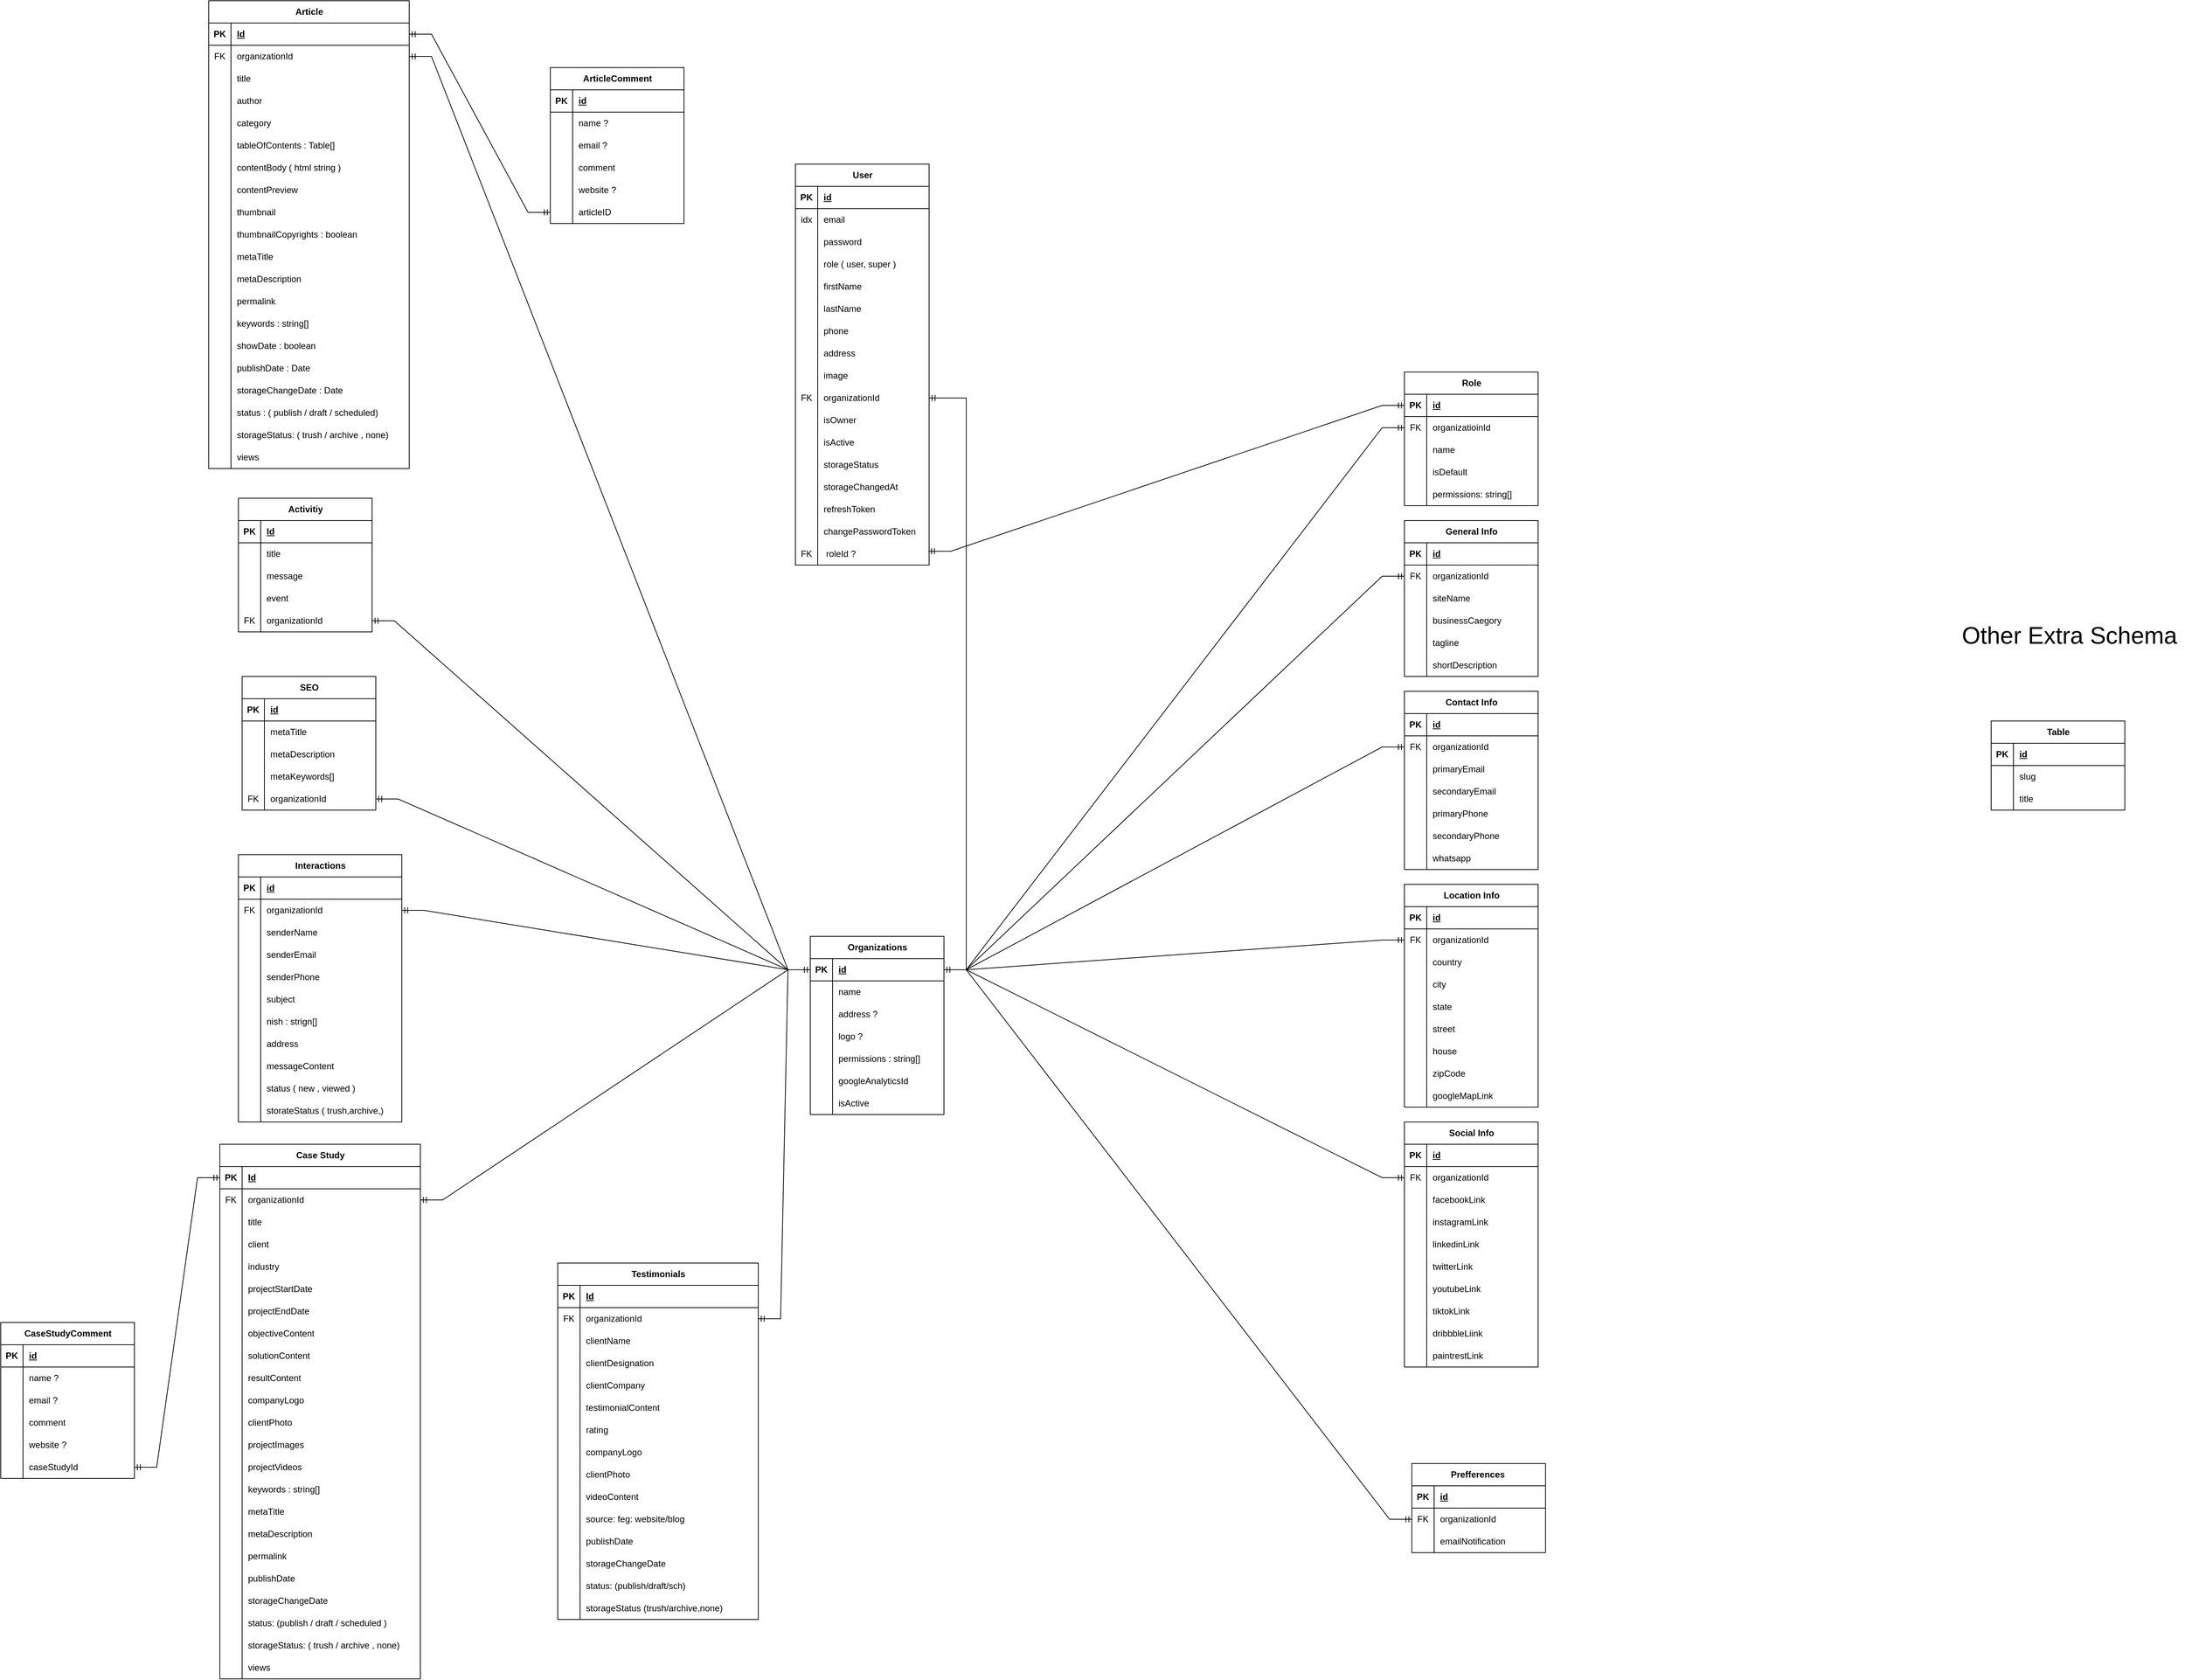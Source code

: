 <mxfile version="26.1.0">
  <diagram name="Page-1" id="Lz3rvAqtXTRb64nwhCPr">
    <mxGraphModel dx="2656" dy="1592" grid="1" gridSize="10" guides="1" tooltips="1" connect="1" arrows="1" fold="1" page="1" pageScale="1" pageWidth="850" pageHeight="1100" math="0" shadow="0">
      <root>
        <mxCell id="0" />
        <mxCell id="1" parent="0" />
        <mxCell id="Ha7MOSgQ2OGqMEbvhOFb-1" value="User" style="shape=table;startSize=30;container=1;collapsible=1;childLayout=tableLayout;fixedRows=1;rowLines=0;fontStyle=1;align=center;resizeLast=1;html=1;" parent="1" vertex="1">
          <mxGeometry x="-210" y="-560" width="180" height="540" as="geometry">
            <mxRectangle x="160" y="100" width="70" height="30" as="alternateBounds" />
          </mxGeometry>
        </mxCell>
        <mxCell id="Ha7MOSgQ2OGqMEbvhOFb-2" value="" style="shape=tableRow;horizontal=0;startSize=0;swimlaneHead=0;swimlaneBody=0;fillColor=none;collapsible=0;dropTarget=0;points=[[0,0.5],[1,0.5]];portConstraint=eastwest;top=0;left=0;right=0;bottom=1;" parent="Ha7MOSgQ2OGqMEbvhOFb-1" vertex="1">
          <mxGeometry y="30" width="180" height="30" as="geometry" />
        </mxCell>
        <mxCell id="Ha7MOSgQ2OGqMEbvhOFb-3" value="PK" style="shape=partialRectangle;connectable=0;fillColor=none;top=0;left=0;bottom=0;right=0;fontStyle=1;overflow=hidden;whiteSpace=wrap;html=1;" parent="Ha7MOSgQ2OGqMEbvhOFb-2" vertex="1">
          <mxGeometry width="30" height="30" as="geometry">
            <mxRectangle width="30" height="30" as="alternateBounds" />
          </mxGeometry>
        </mxCell>
        <mxCell id="Ha7MOSgQ2OGqMEbvhOFb-4" value="id" style="shape=partialRectangle;connectable=0;fillColor=none;top=0;left=0;bottom=0;right=0;align=left;spacingLeft=6;fontStyle=5;overflow=hidden;whiteSpace=wrap;html=1;" parent="Ha7MOSgQ2OGqMEbvhOFb-2" vertex="1">
          <mxGeometry x="30" width="150" height="30" as="geometry">
            <mxRectangle width="150" height="30" as="alternateBounds" />
          </mxGeometry>
        </mxCell>
        <mxCell id="Ha7MOSgQ2OGqMEbvhOFb-5" value="" style="shape=tableRow;horizontal=0;startSize=0;swimlaneHead=0;swimlaneBody=0;fillColor=none;collapsible=0;dropTarget=0;points=[[0,0.5],[1,0.5]];portConstraint=eastwest;top=0;left=0;right=0;bottom=0;" parent="Ha7MOSgQ2OGqMEbvhOFb-1" vertex="1">
          <mxGeometry y="60" width="180" height="30" as="geometry" />
        </mxCell>
        <mxCell id="Ha7MOSgQ2OGqMEbvhOFb-6" value="idx" style="shape=partialRectangle;connectable=0;fillColor=none;top=0;left=0;bottom=0;right=0;editable=1;overflow=hidden;whiteSpace=wrap;html=1;" parent="Ha7MOSgQ2OGqMEbvhOFb-5" vertex="1">
          <mxGeometry width="30" height="30" as="geometry">
            <mxRectangle width="30" height="30" as="alternateBounds" />
          </mxGeometry>
        </mxCell>
        <mxCell id="Ha7MOSgQ2OGqMEbvhOFb-7" value="email" style="shape=partialRectangle;connectable=0;fillColor=none;top=0;left=0;bottom=0;right=0;align=left;spacingLeft=6;overflow=hidden;whiteSpace=wrap;html=1;" parent="Ha7MOSgQ2OGqMEbvhOFb-5" vertex="1">
          <mxGeometry x="30" width="150" height="30" as="geometry">
            <mxRectangle width="150" height="30" as="alternateBounds" />
          </mxGeometry>
        </mxCell>
        <mxCell id="Ha7MOSgQ2OGqMEbvhOFb-8" value="" style="shape=tableRow;horizontal=0;startSize=0;swimlaneHead=0;swimlaneBody=0;fillColor=none;collapsible=0;dropTarget=0;points=[[0,0.5],[1,0.5]];portConstraint=eastwest;top=0;left=0;right=0;bottom=0;" parent="Ha7MOSgQ2OGqMEbvhOFb-1" vertex="1">
          <mxGeometry y="90" width="180" height="30" as="geometry" />
        </mxCell>
        <mxCell id="Ha7MOSgQ2OGqMEbvhOFb-9" value="" style="shape=partialRectangle;connectable=0;fillColor=none;top=0;left=0;bottom=0;right=0;editable=1;overflow=hidden;whiteSpace=wrap;html=1;" parent="Ha7MOSgQ2OGqMEbvhOFb-8" vertex="1">
          <mxGeometry width="30" height="30" as="geometry">
            <mxRectangle width="30" height="30" as="alternateBounds" />
          </mxGeometry>
        </mxCell>
        <mxCell id="Ha7MOSgQ2OGqMEbvhOFb-10" value="password" style="shape=partialRectangle;connectable=0;fillColor=none;top=0;left=0;bottom=0;right=0;align=left;spacingLeft=6;overflow=hidden;whiteSpace=wrap;html=1;" parent="Ha7MOSgQ2OGqMEbvhOFb-8" vertex="1">
          <mxGeometry x="30" width="150" height="30" as="geometry">
            <mxRectangle width="150" height="30" as="alternateBounds" />
          </mxGeometry>
        </mxCell>
        <mxCell id="Ha7MOSgQ2OGqMEbvhOFb-11" value="" style="shape=tableRow;horizontal=0;startSize=0;swimlaneHead=0;swimlaneBody=0;fillColor=none;collapsible=0;dropTarget=0;points=[[0,0.5],[1,0.5]];portConstraint=eastwest;top=0;left=0;right=0;bottom=0;" parent="Ha7MOSgQ2OGqMEbvhOFb-1" vertex="1">
          <mxGeometry y="120" width="180" height="30" as="geometry" />
        </mxCell>
        <mxCell id="Ha7MOSgQ2OGqMEbvhOFb-12" value="" style="shape=partialRectangle;connectable=0;fillColor=none;top=0;left=0;bottom=0;right=0;editable=1;overflow=hidden;whiteSpace=wrap;html=1;" parent="Ha7MOSgQ2OGqMEbvhOFb-11" vertex="1">
          <mxGeometry width="30" height="30" as="geometry">
            <mxRectangle width="30" height="30" as="alternateBounds" />
          </mxGeometry>
        </mxCell>
        <mxCell id="Ha7MOSgQ2OGqMEbvhOFb-13" value="role ( user, super )" style="shape=partialRectangle;connectable=0;fillColor=none;top=0;left=0;bottom=0;right=0;align=left;spacingLeft=6;overflow=hidden;whiteSpace=wrap;html=1;" parent="Ha7MOSgQ2OGqMEbvhOFb-11" vertex="1">
          <mxGeometry x="30" width="150" height="30" as="geometry">
            <mxRectangle width="150" height="30" as="alternateBounds" />
          </mxGeometry>
        </mxCell>
        <mxCell id="Ha7MOSgQ2OGqMEbvhOFb-63" value="" style="shape=tableRow;horizontal=0;startSize=0;swimlaneHead=0;swimlaneBody=0;fillColor=none;collapsible=0;dropTarget=0;points=[[0,0.5],[1,0.5]];portConstraint=eastwest;top=0;left=0;right=0;bottom=0;" parent="Ha7MOSgQ2OGqMEbvhOFb-1" vertex="1">
          <mxGeometry y="150" width="180" height="30" as="geometry" />
        </mxCell>
        <mxCell id="Ha7MOSgQ2OGqMEbvhOFb-64" value="" style="shape=partialRectangle;connectable=0;fillColor=none;top=0;left=0;bottom=0;right=0;editable=1;overflow=hidden;whiteSpace=wrap;html=1;" parent="Ha7MOSgQ2OGqMEbvhOFb-63" vertex="1">
          <mxGeometry width="30" height="30" as="geometry">
            <mxRectangle width="30" height="30" as="alternateBounds" />
          </mxGeometry>
        </mxCell>
        <mxCell id="Ha7MOSgQ2OGqMEbvhOFb-65" value="firstName" style="shape=partialRectangle;connectable=0;fillColor=none;top=0;left=0;bottom=0;right=0;align=left;spacingLeft=6;overflow=hidden;whiteSpace=wrap;html=1;" parent="Ha7MOSgQ2OGqMEbvhOFb-63" vertex="1">
          <mxGeometry x="30" width="150" height="30" as="geometry">
            <mxRectangle width="150" height="30" as="alternateBounds" />
          </mxGeometry>
        </mxCell>
        <mxCell id="Ha7MOSgQ2OGqMEbvhOFb-66" value="" style="shape=tableRow;horizontal=0;startSize=0;swimlaneHead=0;swimlaneBody=0;fillColor=none;collapsible=0;dropTarget=0;points=[[0,0.5],[1,0.5]];portConstraint=eastwest;top=0;left=0;right=0;bottom=0;" parent="Ha7MOSgQ2OGqMEbvhOFb-1" vertex="1">
          <mxGeometry y="180" width="180" height="30" as="geometry" />
        </mxCell>
        <mxCell id="Ha7MOSgQ2OGqMEbvhOFb-67" value="" style="shape=partialRectangle;connectable=0;fillColor=none;top=0;left=0;bottom=0;right=0;editable=1;overflow=hidden;whiteSpace=wrap;html=1;" parent="Ha7MOSgQ2OGqMEbvhOFb-66" vertex="1">
          <mxGeometry width="30" height="30" as="geometry">
            <mxRectangle width="30" height="30" as="alternateBounds" />
          </mxGeometry>
        </mxCell>
        <mxCell id="Ha7MOSgQ2OGqMEbvhOFb-68" value="lastName" style="shape=partialRectangle;connectable=0;fillColor=none;top=0;left=0;bottom=0;right=0;align=left;spacingLeft=6;overflow=hidden;whiteSpace=wrap;html=1;" parent="Ha7MOSgQ2OGqMEbvhOFb-66" vertex="1">
          <mxGeometry x="30" width="150" height="30" as="geometry">
            <mxRectangle width="150" height="30" as="alternateBounds" />
          </mxGeometry>
        </mxCell>
        <mxCell id="Ha7MOSgQ2OGqMEbvhOFb-75" value="" style="shape=tableRow;horizontal=0;startSize=0;swimlaneHead=0;swimlaneBody=0;fillColor=none;collapsible=0;dropTarget=0;points=[[0,0.5],[1,0.5]];portConstraint=eastwest;top=0;left=0;right=0;bottom=0;" parent="Ha7MOSgQ2OGqMEbvhOFb-1" vertex="1">
          <mxGeometry y="210" width="180" height="30" as="geometry" />
        </mxCell>
        <mxCell id="Ha7MOSgQ2OGqMEbvhOFb-76" value="" style="shape=partialRectangle;connectable=0;fillColor=none;top=0;left=0;bottom=0;right=0;editable=1;overflow=hidden;whiteSpace=wrap;html=1;" parent="Ha7MOSgQ2OGqMEbvhOFb-75" vertex="1">
          <mxGeometry width="30" height="30" as="geometry">
            <mxRectangle width="30" height="30" as="alternateBounds" />
          </mxGeometry>
        </mxCell>
        <mxCell id="Ha7MOSgQ2OGqMEbvhOFb-77" value="phone" style="shape=partialRectangle;connectable=0;fillColor=none;top=0;left=0;bottom=0;right=0;align=left;spacingLeft=6;overflow=hidden;whiteSpace=wrap;html=1;" parent="Ha7MOSgQ2OGqMEbvhOFb-75" vertex="1">
          <mxGeometry x="30" width="150" height="30" as="geometry">
            <mxRectangle width="150" height="30" as="alternateBounds" />
          </mxGeometry>
        </mxCell>
        <mxCell id="8SdFLjO3Fd0PmS--ZwFT-1" value="" style="shape=tableRow;horizontal=0;startSize=0;swimlaneHead=0;swimlaneBody=0;fillColor=none;collapsible=0;dropTarget=0;points=[[0,0.5],[1,0.5]];portConstraint=eastwest;top=0;left=0;right=0;bottom=0;" parent="Ha7MOSgQ2OGqMEbvhOFb-1" vertex="1">
          <mxGeometry y="240" width="180" height="30" as="geometry" />
        </mxCell>
        <mxCell id="8SdFLjO3Fd0PmS--ZwFT-2" value="" style="shape=partialRectangle;connectable=0;fillColor=none;top=0;left=0;bottom=0;right=0;editable=1;overflow=hidden;whiteSpace=wrap;html=1;" parent="8SdFLjO3Fd0PmS--ZwFT-1" vertex="1">
          <mxGeometry width="30" height="30" as="geometry">
            <mxRectangle width="30" height="30" as="alternateBounds" />
          </mxGeometry>
        </mxCell>
        <mxCell id="8SdFLjO3Fd0PmS--ZwFT-3" value="address" style="shape=partialRectangle;connectable=0;fillColor=none;top=0;left=0;bottom=0;right=0;align=left;spacingLeft=6;overflow=hidden;whiteSpace=wrap;html=1;" parent="8SdFLjO3Fd0PmS--ZwFT-1" vertex="1">
          <mxGeometry x="30" width="150" height="30" as="geometry">
            <mxRectangle width="150" height="30" as="alternateBounds" />
          </mxGeometry>
        </mxCell>
        <mxCell id="Ha7MOSgQ2OGqMEbvhOFb-69" value="" style="shape=tableRow;horizontal=0;startSize=0;swimlaneHead=0;swimlaneBody=0;fillColor=none;collapsible=0;dropTarget=0;points=[[0,0.5],[1,0.5]];portConstraint=eastwest;top=0;left=0;right=0;bottom=0;" parent="Ha7MOSgQ2OGqMEbvhOFb-1" vertex="1">
          <mxGeometry y="270" width="180" height="30" as="geometry" />
        </mxCell>
        <mxCell id="Ha7MOSgQ2OGqMEbvhOFb-70" value="" style="shape=partialRectangle;connectable=0;fillColor=none;top=0;left=0;bottom=0;right=0;editable=1;overflow=hidden;whiteSpace=wrap;html=1;" parent="Ha7MOSgQ2OGqMEbvhOFb-69" vertex="1">
          <mxGeometry width="30" height="30" as="geometry">
            <mxRectangle width="30" height="30" as="alternateBounds" />
          </mxGeometry>
        </mxCell>
        <mxCell id="Ha7MOSgQ2OGqMEbvhOFb-71" value="image" style="shape=partialRectangle;connectable=0;fillColor=none;top=0;left=0;bottom=0;right=0;align=left;spacingLeft=6;overflow=hidden;whiteSpace=wrap;html=1;" parent="Ha7MOSgQ2OGqMEbvhOFb-69" vertex="1">
          <mxGeometry x="30" width="150" height="30" as="geometry">
            <mxRectangle width="150" height="30" as="alternateBounds" />
          </mxGeometry>
        </mxCell>
        <mxCell id="Ha7MOSgQ2OGqMEbvhOFb-72" value="" style="shape=tableRow;horizontal=0;startSize=0;swimlaneHead=0;swimlaneBody=0;fillColor=none;collapsible=0;dropTarget=0;points=[[0,0.5],[1,0.5]];portConstraint=eastwest;top=0;left=0;right=0;bottom=0;" parent="Ha7MOSgQ2OGqMEbvhOFb-1" vertex="1">
          <mxGeometry y="300" width="180" height="30" as="geometry" />
        </mxCell>
        <mxCell id="Ha7MOSgQ2OGqMEbvhOFb-73" value="FK" style="shape=partialRectangle;connectable=0;fillColor=none;top=0;left=0;bottom=0;right=0;editable=1;overflow=hidden;whiteSpace=wrap;html=1;" parent="Ha7MOSgQ2OGqMEbvhOFb-72" vertex="1">
          <mxGeometry width="30" height="30" as="geometry">
            <mxRectangle width="30" height="30" as="alternateBounds" />
          </mxGeometry>
        </mxCell>
        <mxCell id="Ha7MOSgQ2OGqMEbvhOFb-74" value="organizationId" style="shape=partialRectangle;connectable=0;fillColor=none;top=0;left=0;bottom=0;right=0;align=left;spacingLeft=6;overflow=hidden;whiteSpace=wrap;html=1;" parent="Ha7MOSgQ2OGqMEbvhOFb-72" vertex="1">
          <mxGeometry x="30" width="150" height="30" as="geometry">
            <mxRectangle width="150" height="30" as="alternateBounds" />
          </mxGeometry>
        </mxCell>
        <mxCell id="mz6wU_fW0nckGxazJNQW-25" value="" style="shape=tableRow;horizontal=0;startSize=0;swimlaneHead=0;swimlaneBody=0;fillColor=none;collapsible=0;dropTarget=0;points=[[0,0.5],[1,0.5]];portConstraint=eastwest;top=0;left=0;right=0;bottom=0;" parent="Ha7MOSgQ2OGqMEbvhOFb-1" vertex="1">
          <mxGeometry y="330" width="180" height="30" as="geometry" />
        </mxCell>
        <mxCell id="mz6wU_fW0nckGxazJNQW-26" value="" style="shape=partialRectangle;connectable=0;fillColor=none;top=0;left=0;bottom=0;right=0;editable=1;overflow=hidden;whiteSpace=wrap;html=1;" parent="mz6wU_fW0nckGxazJNQW-25" vertex="1">
          <mxGeometry width="30" height="30" as="geometry">
            <mxRectangle width="30" height="30" as="alternateBounds" />
          </mxGeometry>
        </mxCell>
        <mxCell id="mz6wU_fW0nckGxazJNQW-27" value="isOwner" style="shape=partialRectangle;connectable=0;fillColor=none;top=0;left=0;bottom=0;right=0;align=left;spacingLeft=6;overflow=hidden;whiteSpace=wrap;html=1;" parent="mz6wU_fW0nckGxazJNQW-25" vertex="1">
          <mxGeometry x="30" width="150" height="30" as="geometry">
            <mxRectangle width="150" height="30" as="alternateBounds" />
          </mxGeometry>
        </mxCell>
        <mxCell id="mz6wU_fW0nckGxazJNQW-20" value="" style="shape=tableRow;horizontal=0;startSize=0;swimlaneHead=0;swimlaneBody=0;fillColor=none;collapsible=0;dropTarget=0;points=[[0,0.5],[1,0.5]];portConstraint=eastwest;top=0;left=0;right=0;bottom=0;" parent="Ha7MOSgQ2OGqMEbvhOFb-1" vertex="1">
          <mxGeometry y="360" width="180" height="30" as="geometry" />
        </mxCell>
        <mxCell id="mz6wU_fW0nckGxazJNQW-21" value="" style="shape=partialRectangle;connectable=0;fillColor=none;top=0;left=0;bottom=0;right=0;editable=1;overflow=hidden;whiteSpace=wrap;html=1;" parent="mz6wU_fW0nckGxazJNQW-20" vertex="1">
          <mxGeometry width="30" height="30" as="geometry">
            <mxRectangle width="30" height="30" as="alternateBounds" />
          </mxGeometry>
        </mxCell>
        <mxCell id="mz6wU_fW0nckGxazJNQW-22" value="isActive" style="shape=partialRectangle;connectable=0;fillColor=none;top=0;left=0;bottom=0;right=0;align=left;spacingLeft=6;overflow=hidden;whiteSpace=wrap;html=1;" parent="mz6wU_fW0nckGxazJNQW-20" vertex="1">
          <mxGeometry x="30" width="150" height="30" as="geometry">
            <mxRectangle width="150" height="30" as="alternateBounds" />
          </mxGeometry>
        </mxCell>
        <mxCell id="tdr-Hk81KJHKmy7W9V6E-1" value="" style="shape=tableRow;horizontal=0;startSize=0;swimlaneHead=0;swimlaneBody=0;fillColor=none;collapsible=0;dropTarget=0;points=[[0,0.5],[1,0.5]];portConstraint=eastwest;top=0;left=0;right=0;bottom=0;" parent="Ha7MOSgQ2OGqMEbvhOFb-1" vertex="1">
          <mxGeometry y="390" width="180" height="30" as="geometry" />
        </mxCell>
        <mxCell id="tdr-Hk81KJHKmy7W9V6E-2" value="" style="shape=partialRectangle;connectable=0;fillColor=none;top=0;left=0;bottom=0;right=0;editable=1;overflow=hidden;whiteSpace=wrap;html=1;" parent="tdr-Hk81KJHKmy7W9V6E-1" vertex="1">
          <mxGeometry width="30" height="30" as="geometry">
            <mxRectangle width="30" height="30" as="alternateBounds" />
          </mxGeometry>
        </mxCell>
        <mxCell id="tdr-Hk81KJHKmy7W9V6E-3" value="storageStatus" style="shape=partialRectangle;connectable=0;fillColor=none;top=0;left=0;bottom=0;right=0;align=left;spacingLeft=6;overflow=hidden;whiteSpace=wrap;html=1;" parent="tdr-Hk81KJHKmy7W9V6E-1" vertex="1">
          <mxGeometry x="30" width="150" height="30" as="geometry">
            <mxRectangle width="150" height="30" as="alternateBounds" />
          </mxGeometry>
        </mxCell>
        <mxCell id="tdr-Hk81KJHKmy7W9V6E-4" value="" style="shape=tableRow;horizontal=0;startSize=0;swimlaneHead=0;swimlaneBody=0;fillColor=none;collapsible=0;dropTarget=0;points=[[0,0.5],[1,0.5]];portConstraint=eastwest;top=0;left=0;right=0;bottom=0;" parent="Ha7MOSgQ2OGqMEbvhOFb-1" vertex="1">
          <mxGeometry y="420" width="180" height="30" as="geometry" />
        </mxCell>
        <mxCell id="tdr-Hk81KJHKmy7W9V6E-5" value="" style="shape=partialRectangle;connectable=0;fillColor=none;top=0;left=0;bottom=0;right=0;editable=1;overflow=hidden;whiteSpace=wrap;html=1;" parent="tdr-Hk81KJHKmy7W9V6E-4" vertex="1">
          <mxGeometry width="30" height="30" as="geometry">
            <mxRectangle width="30" height="30" as="alternateBounds" />
          </mxGeometry>
        </mxCell>
        <mxCell id="tdr-Hk81KJHKmy7W9V6E-6" value="storageChangedAt" style="shape=partialRectangle;connectable=0;fillColor=none;top=0;left=0;bottom=0;right=0;align=left;spacingLeft=6;overflow=hidden;whiteSpace=wrap;html=1;" parent="tdr-Hk81KJHKmy7W9V6E-4" vertex="1">
          <mxGeometry x="30" width="150" height="30" as="geometry">
            <mxRectangle width="150" height="30" as="alternateBounds" />
          </mxGeometry>
        </mxCell>
        <mxCell id="mz6wU_fW0nckGxazJNQW-17" value="" style="shape=tableRow;horizontal=0;startSize=0;swimlaneHead=0;swimlaneBody=0;fillColor=none;collapsible=0;dropTarget=0;points=[[0,0.5],[1,0.5]];portConstraint=eastwest;top=0;left=0;right=0;bottom=0;" parent="Ha7MOSgQ2OGqMEbvhOFb-1" vertex="1">
          <mxGeometry y="450" width="180" height="30" as="geometry" />
        </mxCell>
        <mxCell id="mz6wU_fW0nckGxazJNQW-18" value="" style="shape=partialRectangle;connectable=0;fillColor=none;top=0;left=0;bottom=0;right=0;editable=1;overflow=hidden;whiteSpace=wrap;html=1;" parent="mz6wU_fW0nckGxazJNQW-17" vertex="1">
          <mxGeometry width="30" height="30" as="geometry">
            <mxRectangle width="30" height="30" as="alternateBounds" />
          </mxGeometry>
        </mxCell>
        <mxCell id="mz6wU_fW0nckGxazJNQW-19" value="refreshToken" style="shape=partialRectangle;connectable=0;fillColor=none;top=0;left=0;bottom=0;right=0;align=left;spacingLeft=6;overflow=hidden;whiteSpace=wrap;html=1;" parent="mz6wU_fW0nckGxazJNQW-17" vertex="1">
          <mxGeometry x="30" width="150" height="30" as="geometry">
            <mxRectangle width="150" height="30" as="alternateBounds" />
          </mxGeometry>
        </mxCell>
        <mxCell id="nj_OkAiKpwX-bjufRyht-1" value="" style="shape=tableRow;horizontal=0;startSize=0;swimlaneHead=0;swimlaneBody=0;fillColor=none;collapsible=0;dropTarget=0;points=[[0,0.5],[1,0.5]];portConstraint=eastwest;top=0;left=0;right=0;bottom=0;" parent="Ha7MOSgQ2OGqMEbvhOFb-1" vertex="1">
          <mxGeometry y="480" width="180" height="30" as="geometry" />
        </mxCell>
        <mxCell id="nj_OkAiKpwX-bjufRyht-2" value="" style="shape=partialRectangle;connectable=0;fillColor=none;top=0;left=0;bottom=0;right=0;editable=1;overflow=hidden;whiteSpace=wrap;html=1;" parent="nj_OkAiKpwX-bjufRyht-1" vertex="1">
          <mxGeometry width="30" height="30" as="geometry">
            <mxRectangle width="30" height="30" as="alternateBounds" />
          </mxGeometry>
        </mxCell>
        <mxCell id="nj_OkAiKpwX-bjufRyht-3" value="changePasswordToken" style="shape=partialRectangle;connectable=0;fillColor=none;top=0;left=0;bottom=0;right=0;align=left;spacingLeft=6;overflow=hidden;whiteSpace=wrap;html=1;" parent="nj_OkAiKpwX-bjufRyht-1" vertex="1">
          <mxGeometry x="30" width="150" height="30" as="geometry">
            <mxRectangle width="150" height="30" as="alternateBounds" />
          </mxGeometry>
        </mxCell>
        <mxCell id="Ha7MOSgQ2OGqMEbvhOFb-43" value="" style="shape=tableRow;horizontal=0;startSize=0;swimlaneHead=0;swimlaneBody=0;fillColor=none;collapsible=0;dropTarget=0;points=[[0,0.5],[1,0.5]];portConstraint=eastwest;top=0;left=0;right=0;bottom=0;" parent="Ha7MOSgQ2OGqMEbvhOFb-1" vertex="1">
          <mxGeometry y="510" width="180" height="30" as="geometry" />
        </mxCell>
        <mxCell id="Ha7MOSgQ2OGqMEbvhOFb-44" value="FK" style="shape=partialRectangle;connectable=0;fillColor=none;top=0;left=0;bottom=0;right=0;editable=1;overflow=hidden;whiteSpace=wrap;html=1;" parent="Ha7MOSgQ2OGqMEbvhOFb-43" vertex="1">
          <mxGeometry width="30" height="30" as="geometry">
            <mxRectangle width="30" height="30" as="alternateBounds" />
          </mxGeometry>
        </mxCell>
        <mxCell id="Ha7MOSgQ2OGqMEbvhOFb-45" value="&amp;nbsp;roleId ?" style="shape=partialRectangle;connectable=0;fillColor=none;top=0;left=0;bottom=0;right=0;align=left;spacingLeft=6;overflow=hidden;whiteSpace=wrap;html=1;" parent="Ha7MOSgQ2OGqMEbvhOFb-43" vertex="1">
          <mxGeometry x="30" width="150" height="30" as="geometry">
            <mxRectangle width="150" height="30" as="alternateBounds" />
          </mxGeometry>
        </mxCell>
        <mxCell id="Ha7MOSgQ2OGqMEbvhOFb-46" value="Role" style="shape=table;startSize=30;container=1;collapsible=1;childLayout=tableLayout;fixedRows=1;rowLines=0;fontStyle=1;align=center;resizeLast=1;html=1;" parent="1" vertex="1">
          <mxGeometry x="610" y="-280" width="180" height="180" as="geometry" />
        </mxCell>
        <mxCell id="Ha7MOSgQ2OGqMEbvhOFb-47" value="" style="shape=tableRow;horizontal=0;startSize=0;swimlaneHead=0;swimlaneBody=0;fillColor=none;collapsible=0;dropTarget=0;points=[[0,0.5],[1,0.5]];portConstraint=eastwest;top=0;left=0;right=0;bottom=1;" parent="Ha7MOSgQ2OGqMEbvhOFb-46" vertex="1">
          <mxGeometry y="30" width="180" height="30" as="geometry" />
        </mxCell>
        <mxCell id="Ha7MOSgQ2OGqMEbvhOFb-48" value="PK" style="shape=partialRectangle;connectable=0;fillColor=none;top=0;left=0;bottom=0;right=0;fontStyle=1;overflow=hidden;whiteSpace=wrap;html=1;" parent="Ha7MOSgQ2OGqMEbvhOFb-47" vertex="1">
          <mxGeometry width="30" height="30" as="geometry">
            <mxRectangle width="30" height="30" as="alternateBounds" />
          </mxGeometry>
        </mxCell>
        <mxCell id="Ha7MOSgQ2OGqMEbvhOFb-49" value="id" style="shape=partialRectangle;connectable=0;fillColor=none;top=0;left=0;bottom=0;right=0;align=left;spacingLeft=6;fontStyle=5;overflow=hidden;whiteSpace=wrap;html=1;" parent="Ha7MOSgQ2OGqMEbvhOFb-47" vertex="1">
          <mxGeometry x="30" width="150" height="30" as="geometry">
            <mxRectangle width="150" height="30" as="alternateBounds" />
          </mxGeometry>
        </mxCell>
        <mxCell id="Ha7MOSgQ2OGqMEbvhOFb-50" value="" style="shape=tableRow;horizontal=0;startSize=0;swimlaneHead=0;swimlaneBody=0;fillColor=none;collapsible=0;dropTarget=0;points=[[0,0.5],[1,0.5]];portConstraint=eastwest;top=0;left=0;right=0;bottom=0;" parent="Ha7MOSgQ2OGqMEbvhOFb-46" vertex="1">
          <mxGeometry y="60" width="180" height="30" as="geometry" />
        </mxCell>
        <mxCell id="Ha7MOSgQ2OGqMEbvhOFb-51" value="FK" style="shape=partialRectangle;connectable=0;fillColor=none;top=0;left=0;bottom=0;right=0;editable=1;overflow=hidden;whiteSpace=wrap;html=1;" parent="Ha7MOSgQ2OGqMEbvhOFb-50" vertex="1">
          <mxGeometry width="30" height="30" as="geometry">
            <mxRectangle width="30" height="30" as="alternateBounds" />
          </mxGeometry>
        </mxCell>
        <mxCell id="Ha7MOSgQ2OGqMEbvhOFb-52" value="organizatioinId" style="shape=partialRectangle;connectable=0;fillColor=none;top=0;left=0;bottom=0;right=0;align=left;spacingLeft=6;overflow=hidden;whiteSpace=wrap;html=1;" parent="Ha7MOSgQ2OGqMEbvhOFb-50" vertex="1">
          <mxGeometry x="30" width="150" height="30" as="geometry">
            <mxRectangle width="150" height="30" as="alternateBounds" />
          </mxGeometry>
        </mxCell>
        <mxCell id="mz6wU_fW0nckGxazJNQW-28" value="" style="shape=tableRow;horizontal=0;startSize=0;swimlaneHead=0;swimlaneBody=0;fillColor=none;collapsible=0;dropTarget=0;points=[[0,0.5],[1,0.5]];portConstraint=eastwest;top=0;left=0;right=0;bottom=0;" parent="Ha7MOSgQ2OGqMEbvhOFb-46" vertex="1">
          <mxGeometry y="90" width="180" height="30" as="geometry" />
        </mxCell>
        <mxCell id="mz6wU_fW0nckGxazJNQW-29" value="" style="shape=partialRectangle;connectable=0;fillColor=none;top=0;left=0;bottom=0;right=0;editable=1;overflow=hidden;whiteSpace=wrap;html=1;" parent="mz6wU_fW0nckGxazJNQW-28" vertex="1">
          <mxGeometry width="30" height="30" as="geometry">
            <mxRectangle width="30" height="30" as="alternateBounds" />
          </mxGeometry>
        </mxCell>
        <mxCell id="mz6wU_fW0nckGxazJNQW-30" value="name" style="shape=partialRectangle;connectable=0;fillColor=none;top=0;left=0;bottom=0;right=0;align=left;spacingLeft=6;overflow=hidden;whiteSpace=wrap;html=1;" parent="mz6wU_fW0nckGxazJNQW-28" vertex="1">
          <mxGeometry x="30" width="150" height="30" as="geometry">
            <mxRectangle width="150" height="30" as="alternateBounds" />
          </mxGeometry>
        </mxCell>
        <mxCell id="mz6wU_fW0nckGxazJNQW-42" value="" style="shape=tableRow;horizontal=0;startSize=0;swimlaneHead=0;swimlaneBody=0;fillColor=none;collapsible=0;dropTarget=0;points=[[0,0.5],[1,0.5]];portConstraint=eastwest;top=0;left=0;right=0;bottom=0;" parent="Ha7MOSgQ2OGqMEbvhOFb-46" vertex="1">
          <mxGeometry y="120" width="180" height="30" as="geometry" />
        </mxCell>
        <mxCell id="mz6wU_fW0nckGxazJNQW-43" value="" style="shape=partialRectangle;connectable=0;fillColor=none;top=0;left=0;bottom=0;right=0;editable=1;overflow=hidden;whiteSpace=wrap;html=1;" parent="mz6wU_fW0nckGxazJNQW-42" vertex="1">
          <mxGeometry width="30" height="30" as="geometry">
            <mxRectangle width="30" height="30" as="alternateBounds" />
          </mxGeometry>
        </mxCell>
        <mxCell id="mz6wU_fW0nckGxazJNQW-44" value="isDefault" style="shape=partialRectangle;connectable=0;fillColor=none;top=0;left=0;bottom=0;right=0;align=left;spacingLeft=6;overflow=hidden;whiteSpace=wrap;html=1;" parent="mz6wU_fW0nckGxazJNQW-42" vertex="1">
          <mxGeometry x="30" width="150" height="30" as="geometry">
            <mxRectangle width="150" height="30" as="alternateBounds" />
          </mxGeometry>
        </mxCell>
        <mxCell id="Ha7MOSgQ2OGqMEbvhOFb-53" value="" style="shape=tableRow;horizontal=0;startSize=0;swimlaneHead=0;swimlaneBody=0;fillColor=none;collapsible=0;dropTarget=0;points=[[0,0.5],[1,0.5]];portConstraint=eastwest;top=0;left=0;right=0;bottom=0;" parent="Ha7MOSgQ2OGqMEbvhOFb-46" vertex="1">
          <mxGeometry y="150" width="180" height="30" as="geometry" />
        </mxCell>
        <mxCell id="Ha7MOSgQ2OGqMEbvhOFb-54" value="" style="shape=partialRectangle;connectable=0;fillColor=none;top=0;left=0;bottom=0;right=0;editable=1;overflow=hidden;whiteSpace=wrap;html=1;" parent="Ha7MOSgQ2OGqMEbvhOFb-53" vertex="1">
          <mxGeometry width="30" height="30" as="geometry">
            <mxRectangle width="30" height="30" as="alternateBounds" />
          </mxGeometry>
        </mxCell>
        <mxCell id="Ha7MOSgQ2OGqMEbvhOFb-55" value="permissions: string[]" style="shape=partialRectangle;connectable=0;fillColor=none;top=0;left=0;bottom=0;right=0;align=left;spacingLeft=6;overflow=hidden;whiteSpace=wrap;html=1;" parent="Ha7MOSgQ2OGqMEbvhOFb-53" vertex="1">
          <mxGeometry x="30" width="150" height="30" as="geometry">
            <mxRectangle width="150" height="30" as="alternateBounds" />
          </mxGeometry>
        </mxCell>
        <mxCell id="Ha7MOSgQ2OGqMEbvhOFb-62" value="" style="edgeStyle=entityRelationEdgeStyle;fontSize=12;html=1;endArrow=ERmandOne;startArrow=ERmandOne;rounded=0;exitX=0.996;exitY=0.378;exitDx=0;exitDy=0;exitPerimeter=0;entryX=0;entryY=0.5;entryDx=0;entryDy=0;" parent="1" source="Ha7MOSgQ2OGqMEbvhOFb-43" target="Ha7MOSgQ2OGqMEbvhOFb-47" edge="1">
          <mxGeometry width="100" height="100" relative="1" as="geometry">
            <mxPoint x="10" y="210" as="sourcePoint" />
            <mxPoint x="110" y="110" as="targetPoint" />
          </mxGeometry>
        </mxCell>
        <mxCell id="mz6wU_fW0nckGxazJNQW-1" value="Organizations" style="shape=table;startSize=30;container=1;collapsible=1;childLayout=tableLayout;fixedRows=1;rowLines=0;fontStyle=1;align=center;resizeLast=1;html=1;" parent="1" vertex="1">
          <mxGeometry x="-190" y="480" width="180" height="240" as="geometry" />
        </mxCell>
        <mxCell id="mz6wU_fW0nckGxazJNQW-2" value="" style="shape=tableRow;horizontal=0;startSize=0;swimlaneHead=0;swimlaneBody=0;fillColor=none;collapsible=0;dropTarget=0;points=[[0,0.5],[1,0.5]];portConstraint=eastwest;top=0;left=0;right=0;bottom=1;" parent="mz6wU_fW0nckGxazJNQW-1" vertex="1">
          <mxGeometry y="30" width="180" height="30" as="geometry" />
        </mxCell>
        <mxCell id="mz6wU_fW0nckGxazJNQW-3" value="PK" style="shape=partialRectangle;connectable=0;fillColor=none;top=0;left=0;bottom=0;right=0;fontStyle=1;overflow=hidden;whiteSpace=wrap;html=1;" parent="mz6wU_fW0nckGxazJNQW-2" vertex="1">
          <mxGeometry width="30" height="30" as="geometry">
            <mxRectangle width="30" height="30" as="alternateBounds" />
          </mxGeometry>
        </mxCell>
        <mxCell id="mz6wU_fW0nckGxazJNQW-4" value="id" style="shape=partialRectangle;connectable=0;fillColor=none;top=0;left=0;bottom=0;right=0;align=left;spacingLeft=6;fontStyle=5;overflow=hidden;whiteSpace=wrap;html=1;" parent="mz6wU_fW0nckGxazJNQW-2" vertex="1">
          <mxGeometry x="30" width="150" height="30" as="geometry">
            <mxRectangle width="150" height="30" as="alternateBounds" />
          </mxGeometry>
        </mxCell>
        <mxCell id="mz6wU_fW0nckGxazJNQW-5" value="" style="shape=tableRow;horizontal=0;startSize=0;swimlaneHead=0;swimlaneBody=0;fillColor=none;collapsible=0;dropTarget=0;points=[[0,0.5],[1,0.5]];portConstraint=eastwest;top=0;left=0;right=0;bottom=0;" parent="mz6wU_fW0nckGxazJNQW-1" vertex="1">
          <mxGeometry y="60" width="180" height="30" as="geometry" />
        </mxCell>
        <mxCell id="mz6wU_fW0nckGxazJNQW-6" value="" style="shape=partialRectangle;connectable=0;fillColor=none;top=0;left=0;bottom=0;right=0;editable=1;overflow=hidden;whiteSpace=wrap;html=1;" parent="mz6wU_fW0nckGxazJNQW-5" vertex="1">
          <mxGeometry width="30" height="30" as="geometry">
            <mxRectangle width="30" height="30" as="alternateBounds" />
          </mxGeometry>
        </mxCell>
        <mxCell id="mz6wU_fW0nckGxazJNQW-7" value="name" style="shape=partialRectangle;connectable=0;fillColor=none;top=0;left=0;bottom=0;right=0;align=left;spacingLeft=6;overflow=hidden;whiteSpace=wrap;html=1;" parent="mz6wU_fW0nckGxazJNQW-5" vertex="1">
          <mxGeometry x="30" width="150" height="30" as="geometry">
            <mxRectangle width="150" height="30" as="alternateBounds" />
          </mxGeometry>
        </mxCell>
        <mxCell id="mz6wU_fW0nckGxazJNQW-36" value="" style="shape=tableRow;horizontal=0;startSize=0;swimlaneHead=0;swimlaneBody=0;fillColor=none;collapsible=0;dropTarget=0;points=[[0,0.5],[1,0.5]];portConstraint=eastwest;top=0;left=0;right=0;bottom=0;" parent="mz6wU_fW0nckGxazJNQW-1" vertex="1">
          <mxGeometry y="90" width="180" height="30" as="geometry" />
        </mxCell>
        <mxCell id="mz6wU_fW0nckGxazJNQW-37" value="" style="shape=partialRectangle;connectable=0;fillColor=none;top=0;left=0;bottom=0;right=0;editable=1;overflow=hidden;whiteSpace=wrap;html=1;" parent="mz6wU_fW0nckGxazJNQW-36" vertex="1">
          <mxGeometry width="30" height="30" as="geometry">
            <mxRectangle width="30" height="30" as="alternateBounds" />
          </mxGeometry>
        </mxCell>
        <mxCell id="mz6wU_fW0nckGxazJNQW-38" value="address ?" style="shape=partialRectangle;connectable=0;fillColor=none;top=0;left=0;bottom=0;right=0;align=left;spacingLeft=6;overflow=hidden;whiteSpace=wrap;html=1;" parent="mz6wU_fW0nckGxazJNQW-36" vertex="1">
          <mxGeometry x="30" width="150" height="30" as="geometry">
            <mxRectangle width="150" height="30" as="alternateBounds" />
          </mxGeometry>
        </mxCell>
        <mxCell id="mz6wU_fW0nckGxazJNQW-39" value="" style="shape=tableRow;horizontal=0;startSize=0;swimlaneHead=0;swimlaneBody=0;fillColor=none;collapsible=0;dropTarget=0;points=[[0,0.5],[1,0.5]];portConstraint=eastwest;top=0;left=0;right=0;bottom=0;" parent="mz6wU_fW0nckGxazJNQW-1" vertex="1">
          <mxGeometry y="120" width="180" height="30" as="geometry" />
        </mxCell>
        <mxCell id="mz6wU_fW0nckGxazJNQW-40" value="" style="shape=partialRectangle;connectable=0;fillColor=none;top=0;left=0;bottom=0;right=0;editable=1;overflow=hidden;whiteSpace=wrap;html=1;" parent="mz6wU_fW0nckGxazJNQW-39" vertex="1">
          <mxGeometry width="30" height="30" as="geometry">
            <mxRectangle width="30" height="30" as="alternateBounds" />
          </mxGeometry>
        </mxCell>
        <mxCell id="mz6wU_fW0nckGxazJNQW-41" value="logo ?" style="shape=partialRectangle;connectable=0;fillColor=none;top=0;left=0;bottom=0;right=0;align=left;spacingLeft=6;overflow=hidden;whiteSpace=wrap;html=1;" parent="mz6wU_fW0nckGxazJNQW-39" vertex="1">
          <mxGeometry x="30" width="150" height="30" as="geometry">
            <mxRectangle width="150" height="30" as="alternateBounds" />
          </mxGeometry>
        </mxCell>
        <mxCell id="5e7zhLUpm3GxjsQQmkxN-1" value="" style="shape=tableRow;horizontal=0;startSize=0;swimlaneHead=0;swimlaneBody=0;fillColor=none;collapsible=0;dropTarget=0;points=[[0,0.5],[1,0.5]];portConstraint=eastwest;top=0;left=0;right=0;bottom=0;" parent="mz6wU_fW0nckGxazJNQW-1" vertex="1">
          <mxGeometry y="150" width="180" height="30" as="geometry" />
        </mxCell>
        <mxCell id="5e7zhLUpm3GxjsQQmkxN-2" value="" style="shape=partialRectangle;connectable=0;fillColor=none;top=0;left=0;bottom=0;right=0;editable=1;overflow=hidden;whiteSpace=wrap;html=1;" parent="5e7zhLUpm3GxjsQQmkxN-1" vertex="1">
          <mxGeometry width="30" height="30" as="geometry">
            <mxRectangle width="30" height="30" as="alternateBounds" />
          </mxGeometry>
        </mxCell>
        <mxCell id="5e7zhLUpm3GxjsQQmkxN-3" value="permissions : string[]" style="shape=partialRectangle;connectable=0;fillColor=none;top=0;left=0;bottom=0;right=0;align=left;spacingLeft=6;overflow=hidden;whiteSpace=wrap;html=1;" parent="5e7zhLUpm3GxjsQQmkxN-1" vertex="1">
          <mxGeometry x="30" width="150" height="30" as="geometry">
            <mxRectangle width="150" height="30" as="alternateBounds" />
          </mxGeometry>
        </mxCell>
        <mxCell id="5e7zhLUpm3GxjsQQmkxN-4" value="" style="shape=tableRow;horizontal=0;startSize=0;swimlaneHead=0;swimlaneBody=0;fillColor=none;collapsible=0;dropTarget=0;points=[[0,0.5],[1,0.5]];portConstraint=eastwest;top=0;left=0;right=0;bottom=0;" parent="mz6wU_fW0nckGxazJNQW-1" vertex="1">
          <mxGeometry y="180" width="180" height="30" as="geometry" />
        </mxCell>
        <mxCell id="5e7zhLUpm3GxjsQQmkxN-5" value="" style="shape=partialRectangle;connectable=0;fillColor=none;top=0;left=0;bottom=0;right=0;editable=1;overflow=hidden;whiteSpace=wrap;html=1;" parent="5e7zhLUpm3GxjsQQmkxN-4" vertex="1">
          <mxGeometry width="30" height="30" as="geometry">
            <mxRectangle width="30" height="30" as="alternateBounds" />
          </mxGeometry>
        </mxCell>
        <mxCell id="5e7zhLUpm3GxjsQQmkxN-6" value="googleAnalyticsId" style="shape=partialRectangle;connectable=0;fillColor=none;top=0;left=0;bottom=0;right=0;align=left;spacingLeft=6;overflow=hidden;whiteSpace=wrap;html=1;" parent="5e7zhLUpm3GxjsQQmkxN-4" vertex="1">
          <mxGeometry x="30" width="150" height="30" as="geometry">
            <mxRectangle width="150" height="30" as="alternateBounds" />
          </mxGeometry>
        </mxCell>
        <mxCell id="mz6wU_fW0nckGxazJNQW-14" value="" style="shape=tableRow;horizontal=0;startSize=0;swimlaneHead=0;swimlaneBody=0;fillColor=none;collapsible=0;dropTarget=0;points=[[0,0.5],[1,0.5]];portConstraint=eastwest;top=0;left=0;right=0;bottom=0;" parent="mz6wU_fW0nckGxazJNQW-1" vertex="1">
          <mxGeometry y="210" width="180" height="30" as="geometry" />
        </mxCell>
        <mxCell id="mz6wU_fW0nckGxazJNQW-15" value="" style="shape=partialRectangle;connectable=0;fillColor=none;top=0;left=0;bottom=0;right=0;editable=1;overflow=hidden;whiteSpace=wrap;html=1;" parent="mz6wU_fW0nckGxazJNQW-14" vertex="1">
          <mxGeometry width="30" height="30" as="geometry">
            <mxRectangle width="30" height="30" as="alternateBounds" />
          </mxGeometry>
        </mxCell>
        <mxCell id="mz6wU_fW0nckGxazJNQW-16" value="isActive" style="shape=partialRectangle;connectable=0;fillColor=none;top=0;left=0;bottom=0;right=0;align=left;spacingLeft=6;overflow=hidden;whiteSpace=wrap;html=1;" parent="mz6wU_fW0nckGxazJNQW-14" vertex="1">
          <mxGeometry x="30" width="150" height="30" as="geometry">
            <mxRectangle width="150" height="30" as="alternateBounds" />
          </mxGeometry>
        </mxCell>
        <mxCell id="mz6wU_fW0nckGxazJNQW-34" value="" style="edgeStyle=entityRelationEdgeStyle;fontSize=12;html=1;endArrow=ERmandOne;startArrow=ERmandOne;rounded=0;" parent="1" target="Ha7MOSgQ2OGqMEbvhOFb-72" edge="1">
          <mxGeometry width="100" height="100" relative="1" as="geometry">
            <mxPoint x="-10" y="525" as="sourcePoint" />
            <mxPoint x="-220" y="340" as="targetPoint" />
          </mxGeometry>
        </mxCell>
        <mxCell id="mz6wU_fW0nckGxazJNQW-35" value="" style="edgeStyle=entityRelationEdgeStyle;fontSize=12;html=1;endArrow=ERmandOne;startArrow=ERmandOne;rounded=0;entryX=0;entryY=0.5;entryDx=0;entryDy=0;exitX=1;exitY=0.5;exitDx=0;exitDy=0;" parent="1" source="mz6wU_fW0nckGxazJNQW-2" target="Ha7MOSgQ2OGqMEbvhOFb-50" edge="1">
          <mxGeometry width="100" height="100" relative="1" as="geometry">
            <mxPoint y="535" as="sourcePoint" />
            <mxPoint x="-20" y="235" as="targetPoint" />
          </mxGeometry>
        </mxCell>
        <mxCell id="nj_OkAiKpwX-bjufRyht-30" value="Article" style="shape=table;startSize=30;container=1;collapsible=1;childLayout=tableLayout;fixedRows=1;rowLines=0;fontStyle=1;align=center;resizeLast=1;html=1;" parent="1" vertex="1">
          <mxGeometry x="-1000" y="-780" width="270" height="630" as="geometry" />
        </mxCell>
        <mxCell id="nj_OkAiKpwX-bjufRyht-31" value="" style="shape=tableRow;horizontal=0;startSize=0;swimlaneHead=0;swimlaneBody=0;fillColor=none;collapsible=0;dropTarget=0;points=[[0,0.5],[1,0.5]];portConstraint=eastwest;top=0;left=0;right=0;bottom=1;" parent="nj_OkAiKpwX-bjufRyht-30" vertex="1">
          <mxGeometry y="30" width="270" height="30" as="geometry" />
        </mxCell>
        <mxCell id="nj_OkAiKpwX-bjufRyht-32" value="PK" style="shape=partialRectangle;connectable=0;fillColor=none;top=0;left=0;bottom=0;right=0;fontStyle=1;overflow=hidden;whiteSpace=wrap;html=1;" parent="nj_OkAiKpwX-bjufRyht-31" vertex="1">
          <mxGeometry width="30" height="30" as="geometry">
            <mxRectangle width="30" height="30" as="alternateBounds" />
          </mxGeometry>
        </mxCell>
        <mxCell id="nj_OkAiKpwX-bjufRyht-33" value="Id" style="shape=partialRectangle;connectable=0;fillColor=none;top=0;left=0;bottom=0;right=0;align=left;spacingLeft=6;fontStyle=5;overflow=hidden;whiteSpace=wrap;html=1;" parent="nj_OkAiKpwX-bjufRyht-31" vertex="1">
          <mxGeometry x="30" width="240" height="30" as="geometry">
            <mxRectangle width="240" height="30" as="alternateBounds" />
          </mxGeometry>
        </mxCell>
        <mxCell id="nj_OkAiKpwX-bjufRyht-34" value="" style="shape=tableRow;horizontal=0;startSize=0;swimlaneHead=0;swimlaneBody=0;fillColor=none;collapsible=0;dropTarget=0;points=[[0,0.5],[1,0.5]];portConstraint=eastwest;top=0;left=0;right=0;bottom=0;" parent="nj_OkAiKpwX-bjufRyht-30" vertex="1">
          <mxGeometry y="60" width="270" height="30" as="geometry" />
        </mxCell>
        <mxCell id="nj_OkAiKpwX-bjufRyht-35" value="FK" style="shape=partialRectangle;connectable=0;fillColor=none;top=0;left=0;bottom=0;right=0;editable=1;overflow=hidden;whiteSpace=wrap;html=1;" parent="nj_OkAiKpwX-bjufRyht-34" vertex="1">
          <mxGeometry width="30" height="30" as="geometry">
            <mxRectangle width="30" height="30" as="alternateBounds" />
          </mxGeometry>
        </mxCell>
        <mxCell id="nj_OkAiKpwX-bjufRyht-36" value="organizationId" style="shape=partialRectangle;connectable=0;fillColor=none;top=0;left=0;bottom=0;right=0;align=left;spacingLeft=6;overflow=hidden;whiteSpace=wrap;html=1;" parent="nj_OkAiKpwX-bjufRyht-34" vertex="1">
          <mxGeometry x="30" width="240" height="30" as="geometry">
            <mxRectangle width="240" height="30" as="alternateBounds" />
          </mxGeometry>
        </mxCell>
        <mxCell id="FQuHqSH2C3k5J7dFAYaE-23" value="" style="shape=tableRow;horizontal=0;startSize=0;swimlaneHead=0;swimlaneBody=0;fillColor=none;collapsible=0;dropTarget=0;points=[[0,0.5],[1,0.5]];portConstraint=eastwest;top=0;left=0;right=0;bottom=0;" parent="nj_OkAiKpwX-bjufRyht-30" vertex="1">
          <mxGeometry y="90" width="270" height="30" as="geometry" />
        </mxCell>
        <mxCell id="FQuHqSH2C3k5J7dFAYaE-24" value="" style="shape=partialRectangle;connectable=0;fillColor=none;top=0;left=0;bottom=0;right=0;editable=1;overflow=hidden;whiteSpace=wrap;html=1;" parent="FQuHqSH2C3k5J7dFAYaE-23" vertex="1">
          <mxGeometry width="30" height="30" as="geometry">
            <mxRectangle width="30" height="30" as="alternateBounds" />
          </mxGeometry>
        </mxCell>
        <mxCell id="FQuHqSH2C3k5J7dFAYaE-25" value="title" style="shape=partialRectangle;connectable=0;fillColor=none;top=0;left=0;bottom=0;right=0;align=left;spacingLeft=6;overflow=hidden;whiteSpace=wrap;html=1;" parent="FQuHqSH2C3k5J7dFAYaE-23" vertex="1">
          <mxGeometry x="30" width="240" height="30" as="geometry">
            <mxRectangle width="240" height="30" as="alternateBounds" />
          </mxGeometry>
        </mxCell>
        <mxCell id="nj_OkAiKpwX-bjufRyht-37" value="" style="shape=tableRow;horizontal=0;startSize=0;swimlaneHead=0;swimlaneBody=0;fillColor=none;collapsible=0;dropTarget=0;points=[[0,0.5],[1,0.5]];portConstraint=eastwest;top=0;left=0;right=0;bottom=0;" parent="nj_OkAiKpwX-bjufRyht-30" vertex="1">
          <mxGeometry y="120" width="270" height="30" as="geometry" />
        </mxCell>
        <mxCell id="nj_OkAiKpwX-bjufRyht-38" value="" style="shape=partialRectangle;connectable=0;fillColor=none;top=0;left=0;bottom=0;right=0;editable=1;overflow=hidden;whiteSpace=wrap;html=1;" parent="nj_OkAiKpwX-bjufRyht-37" vertex="1">
          <mxGeometry width="30" height="30" as="geometry">
            <mxRectangle width="30" height="30" as="alternateBounds" />
          </mxGeometry>
        </mxCell>
        <mxCell id="nj_OkAiKpwX-bjufRyht-39" value="author" style="shape=partialRectangle;connectable=0;fillColor=none;top=0;left=0;bottom=0;right=0;align=left;spacingLeft=6;overflow=hidden;whiteSpace=wrap;html=1;" parent="nj_OkAiKpwX-bjufRyht-37" vertex="1">
          <mxGeometry x="30" width="240" height="30" as="geometry">
            <mxRectangle width="240" height="30" as="alternateBounds" />
          </mxGeometry>
        </mxCell>
        <mxCell id="nj_OkAiKpwX-bjufRyht-40" value="" style="shape=tableRow;horizontal=0;startSize=0;swimlaneHead=0;swimlaneBody=0;fillColor=none;collapsible=0;dropTarget=0;points=[[0,0.5],[1,0.5]];portConstraint=eastwest;top=0;left=0;right=0;bottom=0;" parent="nj_OkAiKpwX-bjufRyht-30" vertex="1">
          <mxGeometry y="150" width="270" height="30" as="geometry" />
        </mxCell>
        <mxCell id="nj_OkAiKpwX-bjufRyht-41" value="" style="shape=partialRectangle;connectable=0;fillColor=none;top=0;left=0;bottom=0;right=0;editable=1;overflow=hidden;whiteSpace=wrap;html=1;" parent="nj_OkAiKpwX-bjufRyht-40" vertex="1">
          <mxGeometry width="30" height="30" as="geometry">
            <mxRectangle width="30" height="30" as="alternateBounds" />
          </mxGeometry>
        </mxCell>
        <mxCell id="nj_OkAiKpwX-bjufRyht-42" value="category" style="shape=partialRectangle;connectable=0;fillColor=none;top=0;left=0;bottom=0;right=0;align=left;spacingLeft=6;overflow=hidden;whiteSpace=wrap;html=1;" parent="nj_OkAiKpwX-bjufRyht-40" vertex="1">
          <mxGeometry x="30" width="240" height="30" as="geometry">
            <mxRectangle width="240" height="30" as="alternateBounds" />
          </mxGeometry>
        </mxCell>
        <mxCell id="nj_OkAiKpwX-bjufRyht-43" value="" style="shape=tableRow;horizontal=0;startSize=0;swimlaneHead=0;swimlaneBody=0;fillColor=none;collapsible=0;dropTarget=0;points=[[0,0.5],[1,0.5]];portConstraint=eastwest;top=0;left=0;right=0;bottom=0;" parent="nj_OkAiKpwX-bjufRyht-30" vertex="1">
          <mxGeometry y="180" width="270" height="30" as="geometry" />
        </mxCell>
        <mxCell id="nj_OkAiKpwX-bjufRyht-44" value="" style="shape=partialRectangle;connectable=0;fillColor=none;top=0;left=0;bottom=0;right=0;editable=1;overflow=hidden;whiteSpace=wrap;html=1;" parent="nj_OkAiKpwX-bjufRyht-43" vertex="1">
          <mxGeometry width="30" height="30" as="geometry">
            <mxRectangle width="30" height="30" as="alternateBounds" />
          </mxGeometry>
        </mxCell>
        <mxCell id="nj_OkAiKpwX-bjufRyht-45" value="tableOfContents : Table[]" style="shape=partialRectangle;connectable=0;fillColor=none;top=0;left=0;bottom=0;right=0;align=left;spacingLeft=6;overflow=hidden;whiteSpace=wrap;html=1;" parent="nj_OkAiKpwX-bjufRyht-43" vertex="1">
          <mxGeometry x="30" width="240" height="30" as="geometry">
            <mxRectangle width="240" height="30" as="alternateBounds" />
          </mxGeometry>
        </mxCell>
        <mxCell id="nj_OkAiKpwX-bjufRyht-46" value="" style="shape=tableRow;horizontal=0;startSize=0;swimlaneHead=0;swimlaneBody=0;fillColor=none;collapsible=0;dropTarget=0;points=[[0,0.5],[1,0.5]];portConstraint=eastwest;top=0;left=0;right=0;bottom=0;" parent="nj_OkAiKpwX-bjufRyht-30" vertex="1">
          <mxGeometry y="210" width="270" height="30" as="geometry" />
        </mxCell>
        <mxCell id="nj_OkAiKpwX-bjufRyht-47" value="" style="shape=partialRectangle;connectable=0;fillColor=none;top=0;left=0;bottom=0;right=0;editable=1;overflow=hidden;whiteSpace=wrap;html=1;" parent="nj_OkAiKpwX-bjufRyht-46" vertex="1">
          <mxGeometry width="30" height="30" as="geometry">
            <mxRectangle width="30" height="30" as="alternateBounds" />
          </mxGeometry>
        </mxCell>
        <mxCell id="nj_OkAiKpwX-bjufRyht-48" value="contentBody ( html string )" style="shape=partialRectangle;connectable=0;fillColor=none;top=0;left=0;bottom=0;right=0;align=left;spacingLeft=6;overflow=hidden;whiteSpace=wrap;html=1;" parent="nj_OkAiKpwX-bjufRyht-46" vertex="1">
          <mxGeometry x="30" width="240" height="30" as="geometry">
            <mxRectangle width="240" height="30" as="alternateBounds" />
          </mxGeometry>
        </mxCell>
        <mxCell id="nj_OkAiKpwX-bjufRyht-49" value="" style="shape=tableRow;horizontal=0;startSize=0;swimlaneHead=0;swimlaneBody=0;fillColor=none;collapsible=0;dropTarget=0;points=[[0,0.5],[1,0.5]];portConstraint=eastwest;top=0;left=0;right=0;bottom=0;" parent="nj_OkAiKpwX-bjufRyht-30" vertex="1">
          <mxGeometry y="240" width="270" height="30" as="geometry" />
        </mxCell>
        <mxCell id="nj_OkAiKpwX-bjufRyht-50" value="" style="shape=partialRectangle;connectable=0;fillColor=none;top=0;left=0;bottom=0;right=0;editable=1;overflow=hidden;whiteSpace=wrap;html=1;" parent="nj_OkAiKpwX-bjufRyht-49" vertex="1">
          <mxGeometry width="30" height="30" as="geometry">
            <mxRectangle width="30" height="30" as="alternateBounds" />
          </mxGeometry>
        </mxCell>
        <mxCell id="nj_OkAiKpwX-bjufRyht-51" value="contentPreview" style="shape=partialRectangle;connectable=0;fillColor=none;top=0;left=0;bottom=0;right=0;align=left;spacingLeft=6;overflow=hidden;whiteSpace=wrap;html=1;" parent="nj_OkAiKpwX-bjufRyht-49" vertex="1">
          <mxGeometry x="30" width="240" height="30" as="geometry">
            <mxRectangle width="240" height="30" as="alternateBounds" />
          </mxGeometry>
        </mxCell>
        <mxCell id="nj_OkAiKpwX-bjufRyht-52" value="" style="shape=tableRow;horizontal=0;startSize=0;swimlaneHead=0;swimlaneBody=0;fillColor=none;collapsible=0;dropTarget=0;points=[[0,0.5],[1,0.5]];portConstraint=eastwest;top=0;left=0;right=0;bottom=0;" parent="nj_OkAiKpwX-bjufRyht-30" vertex="1">
          <mxGeometry y="270" width="270" height="30" as="geometry" />
        </mxCell>
        <mxCell id="nj_OkAiKpwX-bjufRyht-53" value="" style="shape=partialRectangle;connectable=0;fillColor=none;top=0;left=0;bottom=0;right=0;editable=1;overflow=hidden;whiteSpace=wrap;html=1;" parent="nj_OkAiKpwX-bjufRyht-52" vertex="1">
          <mxGeometry width="30" height="30" as="geometry">
            <mxRectangle width="30" height="30" as="alternateBounds" />
          </mxGeometry>
        </mxCell>
        <mxCell id="nj_OkAiKpwX-bjufRyht-54" value="thumbnail" style="shape=partialRectangle;connectable=0;fillColor=none;top=0;left=0;bottom=0;right=0;align=left;spacingLeft=6;overflow=hidden;whiteSpace=wrap;html=1;" parent="nj_OkAiKpwX-bjufRyht-52" vertex="1">
          <mxGeometry x="30" width="240" height="30" as="geometry">
            <mxRectangle width="240" height="30" as="alternateBounds" />
          </mxGeometry>
        </mxCell>
        <mxCell id="nj_OkAiKpwX-bjufRyht-55" value="" style="shape=tableRow;horizontal=0;startSize=0;swimlaneHead=0;swimlaneBody=0;fillColor=none;collapsible=0;dropTarget=0;points=[[0,0.5],[1,0.5]];portConstraint=eastwest;top=0;left=0;right=0;bottom=0;" parent="nj_OkAiKpwX-bjufRyht-30" vertex="1">
          <mxGeometry y="300" width="270" height="30" as="geometry" />
        </mxCell>
        <mxCell id="nj_OkAiKpwX-bjufRyht-56" value="" style="shape=partialRectangle;connectable=0;fillColor=none;top=0;left=0;bottom=0;right=0;editable=1;overflow=hidden;whiteSpace=wrap;html=1;" parent="nj_OkAiKpwX-bjufRyht-55" vertex="1">
          <mxGeometry width="30" height="30" as="geometry">
            <mxRectangle width="30" height="30" as="alternateBounds" />
          </mxGeometry>
        </mxCell>
        <mxCell id="nj_OkAiKpwX-bjufRyht-57" value="thumbnailCopyrights : boolean" style="shape=partialRectangle;connectable=0;fillColor=none;top=0;left=0;bottom=0;right=0;align=left;spacingLeft=6;overflow=hidden;whiteSpace=wrap;html=1;" parent="nj_OkAiKpwX-bjufRyht-55" vertex="1">
          <mxGeometry x="30" width="240" height="30" as="geometry">
            <mxRectangle width="240" height="30" as="alternateBounds" />
          </mxGeometry>
        </mxCell>
        <mxCell id="nj_OkAiKpwX-bjufRyht-58" value="" style="shape=tableRow;horizontal=0;startSize=0;swimlaneHead=0;swimlaneBody=0;fillColor=none;collapsible=0;dropTarget=0;points=[[0,0.5],[1,0.5]];portConstraint=eastwest;top=0;left=0;right=0;bottom=0;" parent="nj_OkAiKpwX-bjufRyht-30" vertex="1">
          <mxGeometry y="330" width="270" height="30" as="geometry" />
        </mxCell>
        <mxCell id="nj_OkAiKpwX-bjufRyht-59" value="" style="shape=partialRectangle;connectable=0;fillColor=none;top=0;left=0;bottom=0;right=0;editable=1;overflow=hidden;whiteSpace=wrap;html=1;" parent="nj_OkAiKpwX-bjufRyht-58" vertex="1">
          <mxGeometry width="30" height="30" as="geometry">
            <mxRectangle width="30" height="30" as="alternateBounds" />
          </mxGeometry>
        </mxCell>
        <mxCell id="nj_OkAiKpwX-bjufRyht-60" value="metaTitle" style="shape=partialRectangle;connectable=0;fillColor=none;top=0;left=0;bottom=0;right=0;align=left;spacingLeft=6;overflow=hidden;whiteSpace=wrap;html=1;" parent="nj_OkAiKpwX-bjufRyht-58" vertex="1">
          <mxGeometry x="30" width="240" height="30" as="geometry">
            <mxRectangle width="240" height="30" as="alternateBounds" />
          </mxGeometry>
        </mxCell>
        <mxCell id="nj_OkAiKpwX-bjufRyht-67" value="" style="shape=tableRow;horizontal=0;startSize=0;swimlaneHead=0;swimlaneBody=0;fillColor=none;collapsible=0;dropTarget=0;points=[[0,0.5],[1,0.5]];portConstraint=eastwest;top=0;left=0;right=0;bottom=0;" parent="nj_OkAiKpwX-bjufRyht-30" vertex="1">
          <mxGeometry y="360" width="270" height="30" as="geometry" />
        </mxCell>
        <mxCell id="nj_OkAiKpwX-bjufRyht-68" value="" style="shape=partialRectangle;connectable=0;fillColor=none;top=0;left=0;bottom=0;right=0;editable=1;overflow=hidden;whiteSpace=wrap;html=1;" parent="nj_OkAiKpwX-bjufRyht-67" vertex="1">
          <mxGeometry width="30" height="30" as="geometry">
            <mxRectangle width="30" height="30" as="alternateBounds" />
          </mxGeometry>
        </mxCell>
        <mxCell id="nj_OkAiKpwX-bjufRyht-69" value="metaDescription" style="shape=partialRectangle;connectable=0;fillColor=none;top=0;left=0;bottom=0;right=0;align=left;spacingLeft=6;overflow=hidden;whiteSpace=wrap;html=1;" parent="nj_OkAiKpwX-bjufRyht-67" vertex="1">
          <mxGeometry x="30" width="240" height="30" as="geometry">
            <mxRectangle width="240" height="30" as="alternateBounds" />
          </mxGeometry>
        </mxCell>
        <mxCell id="nj_OkAiKpwX-bjufRyht-61" value="" style="shape=tableRow;horizontal=0;startSize=0;swimlaneHead=0;swimlaneBody=0;fillColor=none;collapsible=0;dropTarget=0;points=[[0,0.5],[1,0.5]];portConstraint=eastwest;top=0;left=0;right=0;bottom=0;" parent="nj_OkAiKpwX-bjufRyht-30" vertex="1">
          <mxGeometry y="390" width="270" height="30" as="geometry" />
        </mxCell>
        <mxCell id="nj_OkAiKpwX-bjufRyht-62" value="" style="shape=partialRectangle;connectable=0;fillColor=none;top=0;left=0;bottom=0;right=0;editable=1;overflow=hidden;whiteSpace=wrap;html=1;" parent="nj_OkAiKpwX-bjufRyht-61" vertex="1">
          <mxGeometry width="30" height="30" as="geometry">
            <mxRectangle width="30" height="30" as="alternateBounds" />
          </mxGeometry>
        </mxCell>
        <mxCell id="nj_OkAiKpwX-bjufRyht-63" value="permalink" style="shape=partialRectangle;connectable=0;fillColor=none;top=0;left=0;bottom=0;right=0;align=left;spacingLeft=6;overflow=hidden;whiteSpace=wrap;html=1;" parent="nj_OkAiKpwX-bjufRyht-61" vertex="1">
          <mxGeometry x="30" width="240" height="30" as="geometry">
            <mxRectangle width="240" height="30" as="alternateBounds" />
          </mxGeometry>
        </mxCell>
        <mxCell id="nj_OkAiKpwX-bjufRyht-64" value="" style="shape=tableRow;horizontal=0;startSize=0;swimlaneHead=0;swimlaneBody=0;fillColor=none;collapsible=0;dropTarget=0;points=[[0,0.5],[1,0.5]];portConstraint=eastwest;top=0;left=0;right=0;bottom=0;" parent="nj_OkAiKpwX-bjufRyht-30" vertex="1">
          <mxGeometry y="420" width="270" height="30" as="geometry" />
        </mxCell>
        <mxCell id="nj_OkAiKpwX-bjufRyht-65" value="" style="shape=partialRectangle;connectable=0;fillColor=none;top=0;left=0;bottom=0;right=0;editable=1;overflow=hidden;whiteSpace=wrap;html=1;" parent="nj_OkAiKpwX-bjufRyht-64" vertex="1">
          <mxGeometry width="30" height="30" as="geometry">
            <mxRectangle width="30" height="30" as="alternateBounds" />
          </mxGeometry>
        </mxCell>
        <mxCell id="nj_OkAiKpwX-bjufRyht-66" value="keywords : string[]" style="shape=partialRectangle;connectable=0;fillColor=none;top=0;left=0;bottom=0;right=0;align=left;spacingLeft=6;overflow=hidden;whiteSpace=wrap;html=1;" parent="nj_OkAiKpwX-bjufRyht-64" vertex="1">
          <mxGeometry x="30" width="240" height="30" as="geometry">
            <mxRectangle width="240" height="30" as="alternateBounds" />
          </mxGeometry>
        </mxCell>
        <mxCell id="nj_OkAiKpwX-bjufRyht-70" value="" style="shape=tableRow;horizontal=0;startSize=0;swimlaneHead=0;swimlaneBody=0;fillColor=none;collapsible=0;dropTarget=0;points=[[0,0.5],[1,0.5]];portConstraint=eastwest;top=0;left=0;right=0;bottom=0;" parent="nj_OkAiKpwX-bjufRyht-30" vertex="1">
          <mxGeometry y="450" width="270" height="30" as="geometry" />
        </mxCell>
        <mxCell id="nj_OkAiKpwX-bjufRyht-71" value="" style="shape=partialRectangle;connectable=0;fillColor=none;top=0;left=0;bottom=0;right=0;editable=1;overflow=hidden;whiteSpace=wrap;html=1;" parent="nj_OkAiKpwX-bjufRyht-70" vertex="1">
          <mxGeometry width="30" height="30" as="geometry">
            <mxRectangle width="30" height="30" as="alternateBounds" />
          </mxGeometry>
        </mxCell>
        <mxCell id="nj_OkAiKpwX-bjufRyht-72" value="showDate : boolean" style="shape=partialRectangle;connectable=0;fillColor=none;top=0;left=0;bottom=0;right=0;align=left;spacingLeft=6;overflow=hidden;whiteSpace=wrap;html=1;" parent="nj_OkAiKpwX-bjufRyht-70" vertex="1">
          <mxGeometry x="30" width="240" height="30" as="geometry">
            <mxRectangle width="240" height="30" as="alternateBounds" />
          </mxGeometry>
        </mxCell>
        <mxCell id="FQuHqSH2C3k5J7dFAYaE-14" value="" style="shape=tableRow;horizontal=0;startSize=0;swimlaneHead=0;swimlaneBody=0;fillColor=none;collapsible=0;dropTarget=0;points=[[0,0.5],[1,0.5]];portConstraint=eastwest;top=0;left=0;right=0;bottom=0;" parent="nj_OkAiKpwX-bjufRyht-30" vertex="1">
          <mxGeometry y="480" width="270" height="30" as="geometry" />
        </mxCell>
        <mxCell id="FQuHqSH2C3k5J7dFAYaE-15" value="" style="shape=partialRectangle;connectable=0;fillColor=none;top=0;left=0;bottom=0;right=0;editable=1;overflow=hidden;whiteSpace=wrap;html=1;" parent="FQuHqSH2C3k5J7dFAYaE-14" vertex="1">
          <mxGeometry width="30" height="30" as="geometry">
            <mxRectangle width="30" height="30" as="alternateBounds" />
          </mxGeometry>
        </mxCell>
        <mxCell id="FQuHqSH2C3k5J7dFAYaE-16" value="publishDate : Date" style="shape=partialRectangle;connectable=0;fillColor=none;top=0;left=0;bottom=0;right=0;align=left;spacingLeft=6;overflow=hidden;whiteSpace=wrap;html=1;" parent="FQuHqSH2C3k5J7dFAYaE-14" vertex="1">
          <mxGeometry x="30" width="240" height="30" as="geometry">
            <mxRectangle width="240" height="30" as="alternateBounds" />
          </mxGeometry>
        </mxCell>
        <mxCell id="FQuHqSH2C3k5J7dFAYaE-33" value="" style="shape=tableRow;horizontal=0;startSize=0;swimlaneHead=0;swimlaneBody=0;fillColor=none;collapsible=0;dropTarget=0;points=[[0,0.5],[1,0.5]];portConstraint=eastwest;top=0;left=0;right=0;bottom=0;" parent="nj_OkAiKpwX-bjufRyht-30" vertex="1">
          <mxGeometry y="510" width="270" height="30" as="geometry" />
        </mxCell>
        <mxCell id="FQuHqSH2C3k5J7dFAYaE-34" value="" style="shape=partialRectangle;connectable=0;fillColor=none;top=0;left=0;bottom=0;right=0;editable=1;overflow=hidden;whiteSpace=wrap;html=1;" parent="FQuHqSH2C3k5J7dFAYaE-33" vertex="1">
          <mxGeometry width="30" height="30" as="geometry">
            <mxRectangle width="30" height="30" as="alternateBounds" />
          </mxGeometry>
        </mxCell>
        <mxCell id="FQuHqSH2C3k5J7dFAYaE-35" value="storageChangeDate : Date" style="shape=partialRectangle;connectable=0;fillColor=none;top=0;left=0;bottom=0;right=0;align=left;spacingLeft=6;overflow=hidden;whiteSpace=wrap;html=1;" parent="FQuHqSH2C3k5J7dFAYaE-33" vertex="1">
          <mxGeometry x="30" width="240" height="30" as="geometry">
            <mxRectangle width="240" height="30" as="alternateBounds" />
          </mxGeometry>
        </mxCell>
        <mxCell id="FQuHqSH2C3k5J7dFAYaE-17" value="" style="shape=tableRow;horizontal=0;startSize=0;swimlaneHead=0;swimlaneBody=0;fillColor=none;collapsible=0;dropTarget=0;points=[[0,0.5],[1,0.5]];portConstraint=eastwest;top=0;left=0;right=0;bottom=0;" parent="nj_OkAiKpwX-bjufRyht-30" vertex="1">
          <mxGeometry y="540" width="270" height="30" as="geometry" />
        </mxCell>
        <mxCell id="FQuHqSH2C3k5J7dFAYaE-18" value="" style="shape=partialRectangle;connectable=0;fillColor=none;top=0;left=0;bottom=0;right=0;editable=1;overflow=hidden;whiteSpace=wrap;html=1;" parent="FQuHqSH2C3k5J7dFAYaE-17" vertex="1">
          <mxGeometry width="30" height="30" as="geometry">
            <mxRectangle width="30" height="30" as="alternateBounds" />
          </mxGeometry>
        </mxCell>
        <mxCell id="FQuHqSH2C3k5J7dFAYaE-19" value="status : ( publish / draft / scheduled)" style="shape=partialRectangle;connectable=0;fillColor=none;top=0;left=0;bottom=0;right=0;align=left;spacingLeft=6;overflow=hidden;whiteSpace=wrap;html=1;" parent="FQuHqSH2C3k5J7dFAYaE-17" vertex="1">
          <mxGeometry x="30" width="240" height="30" as="geometry">
            <mxRectangle width="240" height="30" as="alternateBounds" />
          </mxGeometry>
        </mxCell>
        <mxCell id="FQuHqSH2C3k5J7dFAYaE-20" value="" style="shape=tableRow;horizontal=0;startSize=0;swimlaneHead=0;swimlaneBody=0;fillColor=none;collapsible=0;dropTarget=0;points=[[0,0.5],[1,0.5]];portConstraint=eastwest;top=0;left=0;right=0;bottom=0;" parent="nj_OkAiKpwX-bjufRyht-30" vertex="1">
          <mxGeometry y="570" width="270" height="30" as="geometry" />
        </mxCell>
        <mxCell id="FQuHqSH2C3k5J7dFAYaE-21" value="" style="shape=partialRectangle;connectable=0;fillColor=none;top=0;left=0;bottom=0;right=0;editable=1;overflow=hidden;whiteSpace=wrap;html=1;" parent="FQuHqSH2C3k5J7dFAYaE-20" vertex="1">
          <mxGeometry width="30" height="30" as="geometry">
            <mxRectangle width="30" height="30" as="alternateBounds" />
          </mxGeometry>
        </mxCell>
        <mxCell id="FQuHqSH2C3k5J7dFAYaE-22" value="storageStatus: ( trush / archive , none)" style="shape=partialRectangle;connectable=0;fillColor=none;top=0;left=0;bottom=0;right=0;align=left;spacingLeft=6;overflow=hidden;whiteSpace=wrap;html=1;" parent="FQuHqSH2C3k5J7dFAYaE-20" vertex="1">
          <mxGeometry x="30" width="240" height="30" as="geometry">
            <mxRectangle width="240" height="30" as="alternateBounds" />
          </mxGeometry>
        </mxCell>
        <mxCell id="FQuHqSH2C3k5J7dFAYaE-36" value="" style="shape=tableRow;horizontal=0;startSize=0;swimlaneHead=0;swimlaneBody=0;fillColor=none;collapsible=0;dropTarget=0;points=[[0,0.5],[1,0.5]];portConstraint=eastwest;top=0;left=0;right=0;bottom=0;" parent="nj_OkAiKpwX-bjufRyht-30" vertex="1">
          <mxGeometry y="600" width="270" height="30" as="geometry" />
        </mxCell>
        <mxCell id="FQuHqSH2C3k5J7dFAYaE-37" value="" style="shape=partialRectangle;connectable=0;fillColor=none;top=0;left=0;bottom=0;right=0;editable=1;overflow=hidden;whiteSpace=wrap;html=1;" parent="FQuHqSH2C3k5J7dFAYaE-36" vertex="1">
          <mxGeometry width="30" height="30" as="geometry">
            <mxRectangle width="30" height="30" as="alternateBounds" />
          </mxGeometry>
        </mxCell>
        <mxCell id="FQuHqSH2C3k5J7dFAYaE-38" value="views&amp;nbsp;" style="shape=partialRectangle;connectable=0;fillColor=none;top=0;left=0;bottom=0;right=0;align=left;spacingLeft=6;overflow=hidden;whiteSpace=wrap;html=1;" parent="FQuHqSH2C3k5J7dFAYaE-36" vertex="1">
          <mxGeometry x="30" width="240" height="30" as="geometry">
            <mxRectangle width="240" height="30" as="alternateBounds" />
          </mxGeometry>
        </mxCell>
        <mxCell id="7m1WkKKEqhg8358g1JxI-1" value="SEO" style="shape=table;startSize=30;container=1;collapsible=1;childLayout=tableLayout;fixedRows=1;rowLines=0;fontStyle=1;align=center;resizeLast=1;html=1;" parent="1" vertex="1">
          <mxGeometry x="-955" y="130" width="180" height="180" as="geometry" />
        </mxCell>
        <mxCell id="7m1WkKKEqhg8358g1JxI-2" value="" style="shape=tableRow;horizontal=0;startSize=0;swimlaneHead=0;swimlaneBody=0;fillColor=none;collapsible=0;dropTarget=0;points=[[0,0.5],[1,0.5]];portConstraint=eastwest;top=0;left=0;right=0;bottom=1;" parent="7m1WkKKEqhg8358g1JxI-1" vertex="1">
          <mxGeometry y="30" width="180" height="30" as="geometry" />
        </mxCell>
        <mxCell id="7m1WkKKEqhg8358g1JxI-3" value="PK" style="shape=partialRectangle;connectable=0;fillColor=none;top=0;left=0;bottom=0;right=0;fontStyle=1;overflow=hidden;whiteSpace=wrap;html=1;" parent="7m1WkKKEqhg8358g1JxI-2" vertex="1">
          <mxGeometry width="30" height="30" as="geometry">
            <mxRectangle width="30" height="30" as="alternateBounds" />
          </mxGeometry>
        </mxCell>
        <mxCell id="7m1WkKKEqhg8358g1JxI-4" value="id" style="shape=partialRectangle;connectable=0;fillColor=none;top=0;left=0;bottom=0;right=0;align=left;spacingLeft=6;fontStyle=5;overflow=hidden;whiteSpace=wrap;html=1;" parent="7m1WkKKEqhg8358g1JxI-2" vertex="1">
          <mxGeometry x="30" width="150" height="30" as="geometry">
            <mxRectangle width="150" height="30" as="alternateBounds" />
          </mxGeometry>
        </mxCell>
        <mxCell id="7m1WkKKEqhg8358g1JxI-5" value="" style="shape=tableRow;horizontal=0;startSize=0;swimlaneHead=0;swimlaneBody=0;fillColor=none;collapsible=0;dropTarget=0;points=[[0,0.5],[1,0.5]];portConstraint=eastwest;top=0;left=0;right=0;bottom=0;" parent="7m1WkKKEqhg8358g1JxI-1" vertex="1">
          <mxGeometry y="60" width="180" height="30" as="geometry" />
        </mxCell>
        <mxCell id="7m1WkKKEqhg8358g1JxI-6" value="" style="shape=partialRectangle;connectable=0;fillColor=none;top=0;left=0;bottom=0;right=0;editable=1;overflow=hidden;whiteSpace=wrap;html=1;" parent="7m1WkKKEqhg8358g1JxI-5" vertex="1">
          <mxGeometry width="30" height="30" as="geometry">
            <mxRectangle width="30" height="30" as="alternateBounds" />
          </mxGeometry>
        </mxCell>
        <mxCell id="7m1WkKKEqhg8358g1JxI-7" value="metaTitle" style="shape=partialRectangle;connectable=0;fillColor=none;top=0;left=0;bottom=0;right=0;align=left;spacingLeft=6;overflow=hidden;whiteSpace=wrap;html=1;" parent="7m1WkKKEqhg8358g1JxI-5" vertex="1">
          <mxGeometry x="30" width="150" height="30" as="geometry">
            <mxRectangle width="150" height="30" as="alternateBounds" />
          </mxGeometry>
        </mxCell>
        <mxCell id="7m1WkKKEqhg8358g1JxI-8" value="" style="shape=tableRow;horizontal=0;startSize=0;swimlaneHead=0;swimlaneBody=0;fillColor=none;collapsible=0;dropTarget=0;points=[[0,0.5],[1,0.5]];portConstraint=eastwest;top=0;left=0;right=0;bottom=0;" parent="7m1WkKKEqhg8358g1JxI-1" vertex="1">
          <mxGeometry y="90" width="180" height="30" as="geometry" />
        </mxCell>
        <mxCell id="7m1WkKKEqhg8358g1JxI-9" value="" style="shape=partialRectangle;connectable=0;fillColor=none;top=0;left=0;bottom=0;right=0;editable=1;overflow=hidden;whiteSpace=wrap;html=1;" parent="7m1WkKKEqhg8358g1JxI-8" vertex="1">
          <mxGeometry width="30" height="30" as="geometry">
            <mxRectangle width="30" height="30" as="alternateBounds" />
          </mxGeometry>
        </mxCell>
        <mxCell id="7m1WkKKEqhg8358g1JxI-10" value="metaDescription" style="shape=partialRectangle;connectable=0;fillColor=none;top=0;left=0;bottom=0;right=0;align=left;spacingLeft=6;overflow=hidden;whiteSpace=wrap;html=1;" parent="7m1WkKKEqhg8358g1JxI-8" vertex="1">
          <mxGeometry x="30" width="150" height="30" as="geometry">
            <mxRectangle width="150" height="30" as="alternateBounds" />
          </mxGeometry>
        </mxCell>
        <mxCell id="7m1WkKKEqhg8358g1JxI-11" value="" style="shape=tableRow;horizontal=0;startSize=0;swimlaneHead=0;swimlaneBody=0;fillColor=none;collapsible=0;dropTarget=0;points=[[0,0.5],[1,0.5]];portConstraint=eastwest;top=0;left=0;right=0;bottom=0;" parent="7m1WkKKEqhg8358g1JxI-1" vertex="1">
          <mxGeometry y="120" width="180" height="30" as="geometry" />
        </mxCell>
        <mxCell id="7m1WkKKEqhg8358g1JxI-12" value="" style="shape=partialRectangle;connectable=0;fillColor=none;top=0;left=0;bottom=0;right=0;editable=1;overflow=hidden;whiteSpace=wrap;html=1;" parent="7m1WkKKEqhg8358g1JxI-11" vertex="1">
          <mxGeometry width="30" height="30" as="geometry">
            <mxRectangle width="30" height="30" as="alternateBounds" />
          </mxGeometry>
        </mxCell>
        <mxCell id="7m1WkKKEqhg8358g1JxI-13" value="metaKeywords[]" style="shape=partialRectangle;connectable=0;fillColor=none;top=0;left=0;bottom=0;right=0;align=left;spacingLeft=6;overflow=hidden;whiteSpace=wrap;html=1;" parent="7m1WkKKEqhg8358g1JxI-11" vertex="1">
          <mxGeometry x="30" width="150" height="30" as="geometry">
            <mxRectangle width="150" height="30" as="alternateBounds" />
          </mxGeometry>
        </mxCell>
        <mxCell id="7m1WkKKEqhg8358g1JxI-14" value="" style="shape=tableRow;horizontal=0;startSize=0;swimlaneHead=0;swimlaneBody=0;fillColor=none;collapsible=0;dropTarget=0;points=[[0,0.5],[1,0.5]];portConstraint=eastwest;top=0;left=0;right=0;bottom=0;" parent="7m1WkKKEqhg8358g1JxI-1" vertex="1">
          <mxGeometry y="150" width="180" height="30" as="geometry" />
        </mxCell>
        <mxCell id="7m1WkKKEqhg8358g1JxI-15" value="FK" style="shape=partialRectangle;connectable=0;fillColor=none;top=0;left=0;bottom=0;right=0;editable=1;overflow=hidden;whiteSpace=wrap;html=1;" parent="7m1WkKKEqhg8358g1JxI-14" vertex="1">
          <mxGeometry width="30" height="30" as="geometry">
            <mxRectangle width="30" height="30" as="alternateBounds" />
          </mxGeometry>
        </mxCell>
        <mxCell id="7m1WkKKEqhg8358g1JxI-16" value="organizationId" style="shape=partialRectangle;connectable=0;fillColor=none;top=0;left=0;bottom=0;right=0;align=left;spacingLeft=6;overflow=hidden;whiteSpace=wrap;html=1;" parent="7m1WkKKEqhg8358g1JxI-14" vertex="1">
          <mxGeometry x="30" width="150" height="30" as="geometry">
            <mxRectangle width="150" height="30" as="alternateBounds" />
          </mxGeometry>
        </mxCell>
        <mxCell id="7m1WkKKEqhg8358g1JxI-17" value="" style="edgeStyle=entityRelationEdgeStyle;fontSize=12;html=1;endArrow=ERmandOne;startArrow=ERmandOne;rounded=0;entryX=0;entryY=0.5;entryDx=0;entryDy=0;exitX=1;exitY=0.5;exitDx=0;exitDy=0;" parent="1" source="7m1WkKKEqhg8358g1JxI-14" target="mz6wU_fW0nckGxazJNQW-2" edge="1">
          <mxGeometry width="100" height="100" relative="1" as="geometry">
            <mxPoint x="-400" y="510" as="sourcePoint" />
            <mxPoint x="-300" y="410" as="targetPoint" />
          </mxGeometry>
        </mxCell>
        <mxCell id="PqhYLUzGGdM1PZaSSL82-1" value="Interactions" style="shape=table;startSize=30;container=1;collapsible=1;childLayout=tableLayout;fixedRows=1;rowLines=0;fontStyle=1;align=center;resizeLast=1;html=1;" parent="1" vertex="1">
          <mxGeometry x="-960" y="370" width="220" height="360" as="geometry" />
        </mxCell>
        <mxCell id="PqhYLUzGGdM1PZaSSL82-2" value="" style="shape=tableRow;horizontal=0;startSize=0;swimlaneHead=0;swimlaneBody=0;fillColor=none;collapsible=0;dropTarget=0;points=[[0,0.5],[1,0.5]];portConstraint=eastwest;top=0;left=0;right=0;bottom=1;" parent="PqhYLUzGGdM1PZaSSL82-1" vertex="1">
          <mxGeometry y="30" width="220" height="30" as="geometry" />
        </mxCell>
        <mxCell id="PqhYLUzGGdM1PZaSSL82-3" value="PK" style="shape=partialRectangle;connectable=0;fillColor=none;top=0;left=0;bottom=0;right=0;fontStyle=1;overflow=hidden;whiteSpace=wrap;html=1;" parent="PqhYLUzGGdM1PZaSSL82-2" vertex="1">
          <mxGeometry width="30" height="30" as="geometry">
            <mxRectangle width="30" height="30" as="alternateBounds" />
          </mxGeometry>
        </mxCell>
        <mxCell id="PqhYLUzGGdM1PZaSSL82-4" value="id" style="shape=partialRectangle;connectable=0;fillColor=none;top=0;left=0;bottom=0;right=0;align=left;spacingLeft=6;fontStyle=5;overflow=hidden;whiteSpace=wrap;html=1;" parent="PqhYLUzGGdM1PZaSSL82-2" vertex="1">
          <mxGeometry x="30" width="190" height="30" as="geometry">
            <mxRectangle width="190" height="30" as="alternateBounds" />
          </mxGeometry>
        </mxCell>
        <mxCell id="PqhYLUzGGdM1PZaSSL82-5" value="" style="shape=tableRow;horizontal=0;startSize=0;swimlaneHead=0;swimlaneBody=0;fillColor=none;collapsible=0;dropTarget=0;points=[[0,0.5],[1,0.5]];portConstraint=eastwest;top=0;left=0;right=0;bottom=0;" parent="PqhYLUzGGdM1PZaSSL82-1" vertex="1">
          <mxGeometry y="60" width="220" height="30" as="geometry" />
        </mxCell>
        <mxCell id="PqhYLUzGGdM1PZaSSL82-6" value="FK" style="shape=partialRectangle;connectable=0;fillColor=none;top=0;left=0;bottom=0;right=0;editable=1;overflow=hidden;whiteSpace=wrap;html=1;" parent="PqhYLUzGGdM1PZaSSL82-5" vertex="1">
          <mxGeometry width="30" height="30" as="geometry">
            <mxRectangle width="30" height="30" as="alternateBounds" />
          </mxGeometry>
        </mxCell>
        <mxCell id="PqhYLUzGGdM1PZaSSL82-7" value="organizationId" style="shape=partialRectangle;connectable=0;fillColor=none;top=0;left=0;bottom=0;right=0;align=left;spacingLeft=6;overflow=hidden;whiteSpace=wrap;html=1;" parent="PqhYLUzGGdM1PZaSSL82-5" vertex="1">
          <mxGeometry x="30" width="190" height="30" as="geometry">
            <mxRectangle width="190" height="30" as="alternateBounds" />
          </mxGeometry>
        </mxCell>
        <mxCell id="PqhYLUzGGdM1PZaSSL82-8" value="" style="shape=tableRow;horizontal=0;startSize=0;swimlaneHead=0;swimlaneBody=0;fillColor=none;collapsible=0;dropTarget=0;points=[[0,0.5],[1,0.5]];portConstraint=eastwest;top=0;left=0;right=0;bottom=0;" parent="PqhYLUzGGdM1PZaSSL82-1" vertex="1">
          <mxGeometry y="90" width="220" height="30" as="geometry" />
        </mxCell>
        <mxCell id="PqhYLUzGGdM1PZaSSL82-9" value="" style="shape=partialRectangle;connectable=0;fillColor=none;top=0;left=0;bottom=0;right=0;editable=1;overflow=hidden;whiteSpace=wrap;html=1;" parent="PqhYLUzGGdM1PZaSSL82-8" vertex="1">
          <mxGeometry width="30" height="30" as="geometry">
            <mxRectangle width="30" height="30" as="alternateBounds" />
          </mxGeometry>
        </mxCell>
        <mxCell id="PqhYLUzGGdM1PZaSSL82-10" value="senderName" style="shape=partialRectangle;connectable=0;fillColor=none;top=0;left=0;bottom=0;right=0;align=left;spacingLeft=6;overflow=hidden;whiteSpace=wrap;html=1;" parent="PqhYLUzGGdM1PZaSSL82-8" vertex="1">
          <mxGeometry x="30" width="190" height="30" as="geometry">
            <mxRectangle width="190" height="30" as="alternateBounds" />
          </mxGeometry>
        </mxCell>
        <mxCell id="PqhYLUzGGdM1PZaSSL82-11" value="" style="shape=tableRow;horizontal=0;startSize=0;swimlaneHead=0;swimlaneBody=0;fillColor=none;collapsible=0;dropTarget=0;points=[[0,0.5],[1,0.5]];portConstraint=eastwest;top=0;left=0;right=0;bottom=0;" parent="PqhYLUzGGdM1PZaSSL82-1" vertex="1">
          <mxGeometry y="120" width="220" height="30" as="geometry" />
        </mxCell>
        <mxCell id="PqhYLUzGGdM1PZaSSL82-12" value="" style="shape=partialRectangle;connectable=0;fillColor=none;top=0;left=0;bottom=0;right=0;editable=1;overflow=hidden;whiteSpace=wrap;html=1;" parent="PqhYLUzGGdM1PZaSSL82-11" vertex="1">
          <mxGeometry width="30" height="30" as="geometry">
            <mxRectangle width="30" height="30" as="alternateBounds" />
          </mxGeometry>
        </mxCell>
        <mxCell id="PqhYLUzGGdM1PZaSSL82-13" value="senderEmail" style="shape=partialRectangle;connectable=0;fillColor=none;top=0;left=0;bottom=0;right=0;align=left;spacingLeft=6;overflow=hidden;whiteSpace=wrap;html=1;" parent="PqhYLUzGGdM1PZaSSL82-11" vertex="1">
          <mxGeometry x="30" width="190" height="30" as="geometry">
            <mxRectangle width="190" height="30" as="alternateBounds" />
          </mxGeometry>
        </mxCell>
        <mxCell id="PqhYLUzGGdM1PZaSSL82-15" value="" style="shape=tableRow;horizontal=0;startSize=0;swimlaneHead=0;swimlaneBody=0;fillColor=none;collapsible=0;dropTarget=0;points=[[0,0.5],[1,0.5]];portConstraint=eastwest;top=0;left=0;right=0;bottom=0;" parent="PqhYLUzGGdM1PZaSSL82-1" vertex="1">
          <mxGeometry y="150" width="220" height="30" as="geometry" />
        </mxCell>
        <mxCell id="PqhYLUzGGdM1PZaSSL82-16" value="" style="shape=partialRectangle;connectable=0;fillColor=none;top=0;left=0;bottom=0;right=0;editable=1;overflow=hidden;whiteSpace=wrap;html=1;" parent="PqhYLUzGGdM1PZaSSL82-15" vertex="1">
          <mxGeometry width="30" height="30" as="geometry">
            <mxRectangle width="30" height="30" as="alternateBounds" />
          </mxGeometry>
        </mxCell>
        <mxCell id="PqhYLUzGGdM1PZaSSL82-17" value="senderPhone" style="shape=partialRectangle;connectable=0;fillColor=none;top=0;left=0;bottom=0;right=0;align=left;spacingLeft=6;overflow=hidden;whiteSpace=wrap;html=1;" parent="PqhYLUzGGdM1PZaSSL82-15" vertex="1">
          <mxGeometry x="30" width="190" height="30" as="geometry">
            <mxRectangle width="190" height="30" as="alternateBounds" />
          </mxGeometry>
        </mxCell>
        <mxCell id="PqhYLUzGGdM1PZaSSL82-18" value="" style="shape=tableRow;horizontal=0;startSize=0;swimlaneHead=0;swimlaneBody=0;fillColor=none;collapsible=0;dropTarget=0;points=[[0,0.5],[1,0.5]];portConstraint=eastwest;top=0;left=0;right=0;bottom=0;" parent="PqhYLUzGGdM1PZaSSL82-1" vertex="1">
          <mxGeometry y="180" width="220" height="30" as="geometry" />
        </mxCell>
        <mxCell id="PqhYLUzGGdM1PZaSSL82-19" value="" style="shape=partialRectangle;connectable=0;fillColor=none;top=0;left=0;bottom=0;right=0;editable=1;overflow=hidden;whiteSpace=wrap;html=1;" parent="PqhYLUzGGdM1PZaSSL82-18" vertex="1">
          <mxGeometry width="30" height="30" as="geometry">
            <mxRectangle width="30" height="30" as="alternateBounds" />
          </mxGeometry>
        </mxCell>
        <mxCell id="PqhYLUzGGdM1PZaSSL82-20" value="subject" style="shape=partialRectangle;connectable=0;fillColor=none;top=0;left=0;bottom=0;right=0;align=left;spacingLeft=6;overflow=hidden;whiteSpace=wrap;html=1;" parent="PqhYLUzGGdM1PZaSSL82-18" vertex="1">
          <mxGeometry x="30" width="190" height="30" as="geometry">
            <mxRectangle width="190" height="30" as="alternateBounds" />
          </mxGeometry>
        </mxCell>
        <mxCell id="aMStUVFzy3GGZLeTmgBK-1" value="" style="shape=tableRow;horizontal=0;startSize=0;swimlaneHead=0;swimlaneBody=0;fillColor=none;collapsible=0;dropTarget=0;points=[[0,0.5],[1,0.5]];portConstraint=eastwest;top=0;left=0;right=0;bottom=0;" parent="PqhYLUzGGdM1PZaSSL82-1" vertex="1">
          <mxGeometry y="210" width="220" height="30" as="geometry" />
        </mxCell>
        <mxCell id="aMStUVFzy3GGZLeTmgBK-2" value="" style="shape=partialRectangle;connectable=0;fillColor=none;top=0;left=0;bottom=0;right=0;editable=1;overflow=hidden;whiteSpace=wrap;html=1;" parent="aMStUVFzy3GGZLeTmgBK-1" vertex="1">
          <mxGeometry width="30" height="30" as="geometry">
            <mxRectangle width="30" height="30" as="alternateBounds" />
          </mxGeometry>
        </mxCell>
        <mxCell id="aMStUVFzy3GGZLeTmgBK-3" value="nish : strign[]" style="shape=partialRectangle;connectable=0;fillColor=none;top=0;left=0;bottom=0;right=0;align=left;spacingLeft=6;overflow=hidden;whiteSpace=wrap;html=1;" parent="aMStUVFzy3GGZLeTmgBK-1" vertex="1">
          <mxGeometry x="30" width="190" height="30" as="geometry">
            <mxRectangle width="190" height="30" as="alternateBounds" />
          </mxGeometry>
        </mxCell>
        <mxCell id="aMStUVFzy3GGZLeTmgBK-4" value="" style="shape=tableRow;horizontal=0;startSize=0;swimlaneHead=0;swimlaneBody=0;fillColor=none;collapsible=0;dropTarget=0;points=[[0,0.5],[1,0.5]];portConstraint=eastwest;top=0;left=0;right=0;bottom=0;" parent="PqhYLUzGGdM1PZaSSL82-1" vertex="1">
          <mxGeometry y="240" width="220" height="30" as="geometry" />
        </mxCell>
        <mxCell id="aMStUVFzy3GGZLeTmgBK-5" value="" style="shape=partialRectangle;connectable=0;fillColor=none;top=0;left=0;bottom=0;right=0;editable=1;overflow=hidden;whiteSpace=wrap;html=1;" parent="aMStUVFzy3GGZLeTmgBK-4" vertex="1">
          <mxGeometry width="30" height="30" as="geometry">
            <mxRectangle width="30" height="30" as="alternateBounds" />
          </mxGeometry>
        </mxCell>
        <mxCell id="aMStUVFzy3GGZLeTmgBK-6" value="address" style="shape=partialRectangle;connectable=0;fillColor=none;top=0;left=0;bottom=0;right=0;align=left;spacingLeft=6;overflow=hidden;whiteSpace=wrap;html=1;" parent="aMStUVFzy3GGZLeTmgBK-4" vertex="1">
          <mxGeometry x="30" width="190" height="30" as="geometry">
            <mxRectangle width="190" height="30" as="alternateBounds" />
          </mxGeometry>
        </mxCell>
        <mxCell id="PqhYLUzGGdM1PZaSSL82-21" value="" style="shape=tableRow;horizontal=0;startSize=0;swimlaneHead=0;swimlaneBody=0;fillColor=none;collapsible=0;dropTarget=0;points=[[0,0.5],[1,0.5]];portConstraint=eastwest;top=0;left=0;right=0;bottom=0;" parent="PqhYLUzGGdM1PZaSSL82-1" vertex="1">
          <mxGeometry y="270" width="220" height="30" as="geometry" />
        </mxCell>
        <mxCell id="PqhYLUzGGdM1PZaSSL82-22" value="" style="shape=partialRectangle;connectable=0;fillColor=none;top=0;left=0;bottom=0;right=0;editable=1;overflow=hidden;whiteSpace=wrap;html=1;" parent="PqhYLUzGGdM1PZaSSL82-21" vertex="1">
          <mxGeometry width="30" height="30" as="geometry">
            <mxRectangle width="30" height="30" as="alternateBounds" />
          </mxGeometry>
        </mxCell>
        <mxCell id="PqhYLUzGGdM1PZaSSL82-23" value="messageContent" style="shape=partialRectangle;connectable=0;fillColor=none;top=0;left=0;bottom=0;right=0;align=left;spacingLeft=6;overflow=hidden;whiteSpace=wrap;html=1;" parent="PqhYLUzGGdM1PZaSSL82-21" vertex="1">
          <mxGeometry x="30" width="190" height="30" as="geometry">
            <mxRectangle width="190" height="30" as="alternateBounds" />
          </mxGeometry>
        </mxCell>
        <mxCell id="PqhYLUzGGdM1PZaSSL82-30" value="" style="shape=tableRow;horizontal=0;startSize=0;swimlaneHead=0;swimlaneBody=0;fillColor=none;collapsible=0;dropTarget=0;points=[[0,0.5],[1,0.5]];portConstraint=eastwest;top=0;left=0;right=0;bottom=0;" parent="PqhYLUzGGdM1PZaSSL82-1" vertex="1">
          <mxGeometry y="300" width="220" height="30" as="geometry" />
        </mxCell>
        <mxCell id="PqhYLUzGGdM1PZaSSL82-31" value="" style="shape=partialRectangle;connectable=0;fillColor=none;top=0;left=0;bottom=0;right=0;editable=1;overflow=hidden;whiteSpace=wrap;html=1;" parent="PqhYLUzGGdM1PZaSSL82-30" vertex="1">
          <mxGeometry width="30" height="30" as="geometry">
            <mxRectangle width="30" height="30" as="alternateBounds" />
          </mxGeometry>
        </mxCell>
        <mxCell id="PqhYLUzGGdM1PZaSSL82-32" value="status ( new , viewed )" style="shape=partialRectangle;connectable=0;fillColor=none;top=0;left=0;bottom=0;right=0;align=left;spacingLeft=6;overflow=hidden;whiteSpace=wrap;html=1;" parent="PqhYLUzGGdM1PZaSSL82-30" vertex="1">
          <mxGeometry x="30" width="190" height="30" as="geometry">
            <mxRectangle width="190" height="30" as="alternateBounds" />
          </mxGeometry>
        </mxCell>
        <mxCell id="FQuHqSH2C3k5J7dFAYaE-63" value="" style="shape=tableRow;horizontal=0;startSize=0;swimlaneHead=0;swimlaneBody=0;fillColor=none;collapsible=0;dropTarget=0;points=[[0,0.5],[1,0.5]];portConstraint=eastwest;top=0;left=0;right=0;bottom=0;" parent="PqhYLUzGGdM1PZaSSL82-1" vertex="1">
          <mxGeometry y="330" width="220" height="30" as="geometry" />
        </mxCell>
        <mxCell id="FQuHqSH2C3k5J7dFAYaE-64" value="" style="shape=partialRectangle;connectable=0;fillColor=none;top=0;left=0;bottom=0;right=0;editable=1;overflow=hidden;whiteSpace=wrap;html=1;" parent="FQuHqSH2C3k5J7dFAYaE-63" vertex="1">
          <mxGeometry width="30" height="30" as="geometry">
            <mxRectangle width="30" height="30" as="alternateBounds" />
          </mxGeometry>
        </mxCell>
        <mxCell id="FQuHqSH2C3k5J7dFAYaE-65" value="storateStatus ( trush,archive,)" style="shape=partialRectangle;connectable=0;fillColor=none;top=0;left=0;bottom=0;right=0;align=left;spacingLeft=6;overflow=hidden;whiteSpace=wrap;html=1;" parent="FQuHqSH2C3k5J7dFAYaE-63" vertex="1">
          <mxGeometry x="30" width="190" height="30" as="geometry">
            <mxRectangle width="190" height="30" as="alternateBounds" />
          </mxGeometry>
        </mxCell>
        <mxCell id="PqhYLUzGGdM1PZaSSL82-14" value="" style="edgeStyle=entityRelationEdgeStyle;fontSize=12;html=1;endArrow=ERmandOne;startArrow=ERmandOne;rounded=0;entryX=0;entryY=0.5;entryDx=0;entryDy=0;exitX=1;exitY=0.5;exitDx=0;exitDy=0;" parent="1" source="PqhYLUzGGdM1PZaSSL82-5" target="mz6wU_fW0nckGxazJNQW-2" edge="1">
          <mxGeometry width="100" height="100" relative="1" as="geometry">
            <mxPoint x="-100" y="910" as="sourcePoint" />
            <mxPoint y="810" as="targetPoint" />
          </mxGeometry>
        </mxCell>
        <mxCell id="1uc6CQQWxjTdljyqJ8if-1" value="General Info" style="shape=table;startSize=30;container=1;collapsible=1;childLayout=tableLayout;fixedRows=1;rowLines=0;fontStyle=1;align=center;resizeLast=1;html=1;" parent="1" vertex="1">
          <mxGeometry x="610" y="-80" width="180" height="210" as="geometry" />
        </mxCell>
        <mxCell id="1uc6CQQWxjTdljyqJ8if-2" value="" style="shape=tableRow;horizontal=0;startSize=0;swimlaneHead=0;swimlaneBody=0;fillColor=none;collapsible=0;dropTarget=0;points=[[0,0.5],[1,0.5]];portConstraint=eastwest;top=0;left=0;right=0;bottom=1;" parent="1uc6CQQWxjTdljyqJ8if-1" vertex="1">
          <mxGeometry y="30" width="180" height="30" as="geometry" />
        </mxCell>
        <mxCell id="1uc6CQQWxjTdljyqJ8if-3" value="PK" style="shape=partialRectangle;connectable=0;fillColor=none;top=0;left=0;bottom=0;right=0;fontStyle=1;overflow=hidden;whiteSpace=wrap;html=1;" parent="1uc6CQQWxjTdljyqJ8if-2" vertex="1">
          <mxGeometry width="30" height="30" as="geometry">
            <mxRectangle width="30" height="30" as="alternateBounds" />
          </mxGeometry>
        </mxCell>
        <mxCell id="1uc6CQQWxjTdljyqJ8if-4" value="id" style="shape=partialRectangle;connectable=0;fillColor=none;top=0;left=0;bottom=0;right=0;align=left;spacingLeft=6;fontStyle=5;overflow=hidden;whiteSpace=wrap;html=1;" parent="1uc6CQQWxjTdljyqJ8if-2" vertex="1">
          <mxGeometry x="30" width="150" height="30" as="geometry">
            <mxRectangle width="150" height="30" as="alternateBounds" />
          </mxGeometry>
        </mxCell>
        <mxCell id="1uc6CQQWxjTdljyqJ8if-5" value="" style="shape=tableRow;horizontal=0;startSize=0;swimlaneHead=0;swimlaneBody=0;fillColor=none;collapsible=0;dropTarget=0;points=[[0,0.5],[1,0.5]];portConstraint=eastwest;top=0;left=0;right=0;bottom=0;" parent="1uc6CQQWxjTdljyqJ8if-1" vertex="1">
          <mxGeometry y="60" width="180" height="30" as="geometry" />
        </mxCell>
        <mxCell id="1uc6CQQWxjTdljyqJ8if-6" value="FK" style="shape=partialRectangle;connectable=0;fillColor=none;top=0;left=0;bottom=0;right=0;editable=1;overflow=hidden;whiteSpace=wrap;html=1;" parent="1uc6CQQWxjTdljyqJ8if-5" vertex="1">
          <mxGeometry width="30" height="30" as="geometry">
            <mxRectangle width="30" height="30" as="alternateBounds" />
          </mxGeometry>
        </mxCell>
        <mxCell id="1uc6CQQWxjTdljyqJ8if-7" value="organizationId" style="shape=partialRectangle;connectable=0;fillColor=none;top=0;left=0;bottom=0;right=0;align=left;spacingLeft=6;overflow=hidden;whiteSpace=wrap;html=1;" parent="1uc6CQQWxjTdljyqJ8if-5" vertex="1">
          <mxGeometry x="30" width="150" height="30" as="geometry">
            <mxRectangle width="150" height="30" as="alternateBounds" />
          </mxGeometry>
        </mxCell>
        <mxCell id="1uc6CQQWxjTdljyqJ8if-68" value="" style="shape=tableRow;horizontal=0;startSize=0;swimlaneHead=0;swimlaneBody=0;fillColor=none;collapsible=0;dropTarget=0;points=[[0,0.5],[1,0.5]];portConstraint=eastwest;top=0;left=0;right=0;bottom=0;" parent="1uc6CQQWxjTdljyqJ8if-1" vertex="1">
          <mxGeometry y="90" width="180" height="30" as="geometry" />
        </mxCell>
        <mxCell id="1uc6CQQWxjTdljyqJ8if-69" value="" style="shape=partialRectangle;connectable=0;fillColor=none;top=0;left=0;bottom=0;right=0;editable=1;overflow=hidden;whiteSpace=wrap;html=1;" parent="1uc6CQQWxjTdljyqJ8if-68" vertex="1">
          <mxGeometry width="30" height="30" as="geometry">
            <mxRectangle width="30" height="30" as="alternateBounds" />
          </mxGeometry>
        </mxCell>
        <mxCell id="1uc6CQQWxjTdljyqJ8if-70" value="siteName" style="shape=partialRectangle;connectable=0;fillColor=none;top=0;left=0;bottom=0;right=0;align=left;spacingLeft=6;overflow=hidden;whiteSpace=wrap;html=1;" parent="1uc6CQQWxjTdljyqJ8if-68" vertex="1">
          <mxGeometry x="30" width="150" height="30" as="geometry">
            <mxRectangle width="150" height="30" as="alternateBounds" />
          </mxGeometry>
        </mxCell>
        <mxCell id="1uc6CQQWxjTdljyqJ8if-8" value="" style="shape=tableRow;horizontal=0;startSize=0;swimlaneHead=0;swimlaneBody=0;fillColor=none;collapsible=0;dropTarget=0;points=[[0,0.5],[1,0.5]];portConstraint=eastwest;top=0;left=0;right=0;bottom=0;" parent="1uc6CQQWxjTdljyqJ8if-1" vertex="1">
          <mxGeometry y="120" width="180" height="30" as="geometry" />
        </mxCell>
        <mxCell id="1uc6CQQWxjTdljyqJ8if-9" value="" style="shape=partialRectangle;connectable=0;fillColor=none;top=0;left=0;bottom=0;right=0;editable=1;overflow=hidden;whiteSpace=wrap;html=1;" parent="1uc6CQQWxjTdljyqJ8if-8" vertex="1">
          <mxGeometry width="30" height="30" as="geometry">
            <mxRectangle width="30" height="30" as="alternateBounds" />
          </mxGeometry>
        </mxCell>
        <mxCell id="1uc6CQQWxjTdljyqJ8if-10" value="businessCaegory" style="shape=partialRectangle;connectable=0;fillColor=none;top=0;left=0;bottom=0;right=0;align=left;spacingLeft=6;overflow=hidden;whiteSpace=wrap;html=1;" parent="1uc6CQQWxjTdljyqJ8if-8" vertex="1">
          <mxGeometry x="30" width="150" height="30" as="geometry">
            <mxRectangle width="150" height="30" as="alternateBounds" />
          </mxGeometry>
        </mxCell>
        <mxCell id="1uc6CQQWxjTdljyqJ8if-11" value="" style="shape=tableRow;horizontal=0;startSize=0;swimlaneHead=0;swimlaneBody=0;fillColor=none;collapsible=0;dropTarget=0;points=[[0,0.5],[1,0.5]];portConstraint=eastwest;top=0;left=0;right=0;bottom=0;" parent="1uc6CQQWxjTdljyqJ8if-1" vertex="1">
          <mxGeometry y="150" width="180" height="30" as="geometry" />
        </mxCell>
        <mxCell id="1uc6CQQWxjTdljyqJ8if-12" value="" style="shape=partialRectangle;connectable=0;fillColor=none;top=0;left=0;bottom=0;right=0;editable=1;overflow=hidden;whiteSpace=wrap;html=1;" parent="1uc6CQQWxjTdljyqJ8if-11" vertex="1">
          <mxGeometry width="30" height="30" as="geometry">
            <mxRectangle width="30" height="30" as="alternateBounds" />
          </mxGeometry>
        </mxCell>
        <mxCell id="1uc6CQQWxjTdljyqJ8if-13" value="tagline" style="shape=partialRectangle;connectable=0;fillColor=none;top=0;left=0;bottom=0;right=0;align=left;spacingLeft=6;overflow=hidden;whiteSpace=wrap;html=1;" parent="1uc6CQQWxjTdljyqJ8if-11" vertex="1">
          <mxGeometry x="30" width="150" height="30" as="geometry">
            <mxRectangle width="150" height="30" as="alternateBounds" />
          </mxGeometry>
        </mxCell>
        <mxCell id="1uc6CQQWxjTdljyqJ8if-14" value="" style="shape=tableRow;horizontal=0;startSize=0;swimlaneHead=0;swimlaneBody=0;fillColor=none;collapsible=0;dropTarget=0;points=[[0,0.5],[1,0.5]];portConstraint=eastwest;top=0;left=0;right=0;bottom=0;" parent="1uc6CQQWxjTdljyqJ8if-1" vertex="1">
          <mxGeometry y="180" width="180" height="30" as="geometry" />
        </mxCell>
        <mxCell id="1uc6CQQWxjTdljyqJ8if-15" value="" style="shape=partialRectangle;connectable=0;fillColor=none;top=0;left=0;bottom=0;right=0;editable=1;overflow=hidden;whiteSpace=wrap;html=1;" parent="1uc6CQQWxjTdljyqJ8if-14" vertex="1">
          <mxGeometry width="30" height="30" as="geometry">
            <mxRectangle width="30" height="30" as="alternateBounds" />
          </mxGeometry>
        </mxCell>
        <mxCell id="1uc6CQQWxjTdljyqJ8if-16" value="shortDescription" style="shape=partialRectangle;connectable=0;fillColor=none;top=0;left=0;bottom=0;right=0;align=left;spacingLeft=6;overflow=hidden;whiteSpace=wrap;html=1;" parent="1uc6CQQWxjTdljyqJ8if-14" vertex="1">
          <mxGeometry x="30" width="150" height="30" as="geometry">
            <mxRectangle width="150" height="30" as="alternateBounds" />
          </mxGeometry>
        </mxCell>
        <mxCell id="1uc6CQQWxjTdljyqJ8if-71" value="" style="edgeStyle=entityRelationEdgeStyle;fontSize=12;html=1;endArrow=ERmandOne;startArrow=ERmandOne;rounded=0;entryX=0;entryY=0.5;entryDx=0;entryDy=0;exitX=1;exitY=0.5;exitDx=0;exitDy=0;" parent="1" source="mz6wU_fW0nckGxazJNQW-2" target="1uc6CQQWxjTdljyqJ8if-5" edge="1">
          <mxGeometry width="100" height="100" relative="1" as="geometry">
            <mxPoint x="-10" y="520" as="sourcePoint" />
            <mxPoint x="260" y="240" as="targetPoint" />
          </mxGeometry>
        </mxCell>
        <mxCell id="1uc6CQQWxjTdljyqJ8if-76" value="Prefferences&amp;nbsp;" style="shape=table;startSize=30;container=1;collapsible=1;childLayout=tableLayout;fixedRows=1;rowLines=0;fontStyle=1;align=center;resizeLast=1;html=1;" parent="1" vertex="1">
          <mxGeometry x="620" y="1190" width="180" height="120" as="geometry" />
        </mxCell>
        <mxCell id="1uc6CQQWxjTdljyqJ8if-77" value="" style="shape=tableRow;horizontal=0;startSize=0;swimlaneHead=0;swimlaneBody=0;fillColor=none;collapsible=0;dropTarget=0;points=[[0,0.5],[1,0.5]];portConstraint=eastwest;top=0;left=0;right=0;bottom=1;" parent="1uc6CQQWxjTdljyqJ8if-76" vertex="1">
          <mxGeometry y="30" width="180" height="30" as="geometry" />
        </mxCell>
        <mxCell id="1uc6CQQWxjTdljyqJ8if-78" value="PK" style="shape=partialRectangle;connectable=0;fillColor=none;top=0;left=0;bottom=0;right=0;fontStyle=1;overflow=hidden;whiteSpace=wrap;html=1;" parent="1uc6CQQWxjTdljyqJ8if-77" vertex="1">
          <mxGeometry width="30" height="30" as="geometry">
            <mxRectangle width="30" height="30" as="alternateBounds" />
          </mxGeometry>
        </mxCell>
        <mxCell id="1uc6CQQWxjTdljyqJ8if-79" value="id" style="shape=partialRectangle;connectable=0;fillColor=none;top=0;left=0;bottom=0;right=0;align=left;spacingLeft=6;fontStyle=5;overflow=hidden;whiteSpace=wrap;html=1;" parent="1uc6CQQWxjTdljyqJ8if-77" vertex="1">
          <mxGeometry x="30" width="150" height="30" as="geometry">
            <mxRectangle width="150" height="30" as="alternateBounds" />
          </mxGeometry>
        </mxCell>
        <mxCell id="1uc6CQQWxjTdljyqJ8if-80" value="" style="shape=tableRow;horizontal=0;startSize=0;swimlaneHead=0;swimlaneBody=0;fillColor=none;collapsible=0;dropTarget=0;points=[[0,0.5],[1,0.5]];portConstraint=eastwest;top=0;left=0;right=0;bottom=0;" parent="1uc6CQQWxjTdljyqJ8if-76" vertex="1">
          <mxGeometry y="60" width="180" height="30" as="geometry" />
        </mxCell>
        <mxCell id="1uc6CQQWxjTdljyqJ8if-81" value="FK" style="shape=partialRectangle;connectable=0;fillColor=none;top=0;left=0;bottom=0;right=0;editable=1;overflow=hidden;whiteSpace=wrap;html=1;" parent="1uc6CQQWxjTdljyqJ8if-80" vertex="1">
          <mxGeometry width="30" height="30" as="geometry">
            <mxRectangle width="30" height="30" as="alternateBounds" />
          </mxGeometry>
        </mxCell>
        <mxCell id="1uc6CQQWxjTdljyqJ8if-82" value="organizationId" style="shape=partialRectangle;connectable=0;fillColor=none;top=0;left=0;bottom=0;right=0;align=left;spacingLeft=6;overflow=hidden;whiteSpace=wrap;html=1;" parent="1uc6CQQWxjTdljyqJ8if-80" vertex="1">
          <mxGeometry x="30" width="150" height="30" as="geometry">
            <mxRectangle width="150" height="30" as="alternateBounds" />
          </mxGeometry>
        </mxCell>
        <mxCell id="1uc6CQQWxjTdljyqJ8if-83" value="" style="shape=tableRow;horizontal=0;startSize=0;swimlaneHead=0;swimlaneBody=0;fillColor=none;collapsible=0;dropTarget=0;points=[[0,0.5],[1,0.5]];portConstraint=eastwest;top=0;left=0;right=0;bottom=0;" parent="1uc6CQQWxjTdljyqJ8if-76" vertex="1">
          <mxGeometry y="90" width="180" height="30" as="geometry" />
        </mxCell>
        <mxCell id="1uc6CQQWxjTdljyqJ8if-84" value="" style="shape=partialRectangle;connectable=0;fillColor=none;top=0;left=0;bottom=0;right=0;editable=1;overflow=hidden;whiteSpace=wrap;html=1;" parent="1uc6CQQWxjTdljyqJ8if-83" vertex="1">
          <mxGeometry width="30" height="30" as="geometry">
            <mxRectangle width="30" height="30" as="alternateBounds" />
          </mxGeometry>
        </mxCell>
        <mxCell id="1uc6CQQWxjTdljyqJ8if-85" value="emailNotification" style="shape=partialRectangle;connectable=0;fillColor=none;top=0;left=0;bottom=0;right=0;align=left;spacingLeft=6;overflow=hidden;whiteSpace=wrap;html=1;" parent="1uc6CQQWxjTdljyqJ8if-83" vertex="1">
          <mxGeometry x="30" width="150" height="30" as="geometry">
            <mxRectangle width="150" height="30" as="alternateBounds" />
          </mxGeometry>
        </mxCell>
        <mxCell id="1uc6CQQWxjTdljyqJ8if-90" value="" style="edgeStyle=entityRelationEdgeStyle;fontSize=12;html=1;endArrow=ERmandOne;startArrow=ERmandOne;rounded=0;entryX=1;entryY=0.5;entryDx=0;entryDy=0;exitX=0;exitY=0.5;exitDx=0;exitDy=0;" parent="1" source="1uc6CQQWxjTdljyqJ8if-80" target="mz6wU_fW0nckGxazJNQW-2" edge="1">
          <mxGeometry width="100" height="100" relative="1" as="geometry">
            <mxPoint x="220" y="890" as="sourcePoint" />
            <mxPoint x="320" y="790" as="targetPoint" />
          </mxGeometry>
        </mxCell>
        <mxCell id="1uc6CQQWxjTdljyqJ8if-91" value="Contact Info" style="shape=table;startSize=30;container=1;collapsible=1;childLayout=tableLayout;fixedRows=1;rowLines=0;fontStyle=1;align=center;resizeLast=1;html=1;" parent="1" vertex="1">
          <mxGeometry x="610" y="150" width="180" height="240" as="geometry" />
        </mxCell>
        <mxCell id="1uc6CQQWxjTdljyqJ8if-92" value="" style="shape=tableRow;horizontal=0;startSize=0;swimlaneHead=0;swimlaneBody=0;fillColor=none;collapsible=0;dropTarget=0;points=[[0,0.5],[1,0.5]];portConstraint=eastwest;top=0;left=0;right=0;bottom=1;" parent="1uc6CQQWxjTdljyqJ8if-91" vertex="1">
          <mxGeometry y="30" width="180" height="30" as="geometry" />
        </mxCell>
        <mxCell id="1uc6CQQWxjTdljyqJ8if-93" value="PK" style="shape=partialRectangle;connectable=0;fillColor=none;top=0;left=0;bottom=0;right=0;fontStyle=1;overflow=hidden;whiteSpace=wrap;html=1;" parent="1uc6CQQWxjTdljyqJ8if-92" vertex="1">
          <mxGeometry width="30" height="30" as="geometry">
            <mxRectangle width="30" height="30" as="alternateBounds" />
          </mxGeometry>
        </mxCell>
        <mxCell id="1uc6CQQWxjTdljyqJ8if-94" value="id" style="shape=partialRectangle;connectable=0;fillColor=none;top=0;left=0;bottom=0;right=0;align=left;spacingLeft=6;fontStyle=5;overflow=hidden;whiteSpace=wrap;html=1;" parent="1uc6CQQWxjTdljyqJ8if-92" vertex="1">
          <mxGeometry x="30" width="150" height="30" as="geometry">
            <mxRectangle width="150" height="30" as="alternateBounds" />
          </mxGeometry>
        </mxCell>
        <mxCell id="1uc6CQQWxjTdljyqJ8if-95" value="" style="shape=tableRow;horizontal=0;startSize=0;swimlaneHead=0;swimlaneBody=0;fillColor=none;collapsible=0;dropTarget=0;points=[[0,0.5],[1,0.5]];portConstraint=eastwest;top=0;left=0;right=0;bottom=0;" parent="1uc6CQQWxjTdljyqJ8if-91" vertex="1">
          <mxGeometry y="60" width="180" height="30" as="geometry" />
        </mxCell>
        <mxCell id="1uc6CQQWxjTdljyqJ8if-96" value="FK" style="shape=partialRectangle;connectable=0;fillColor=none;top=0;left=0;bottom=0;right=0;editable=1;overflow=hidden;whiteSpace=wrap;html=1;" parent="1uc6CQQWxjTdljyqJ8if-95" vertex="1">
          <mxGeometry width="30" height="30" as="geometry">
            <mxRectangle width="30" height="30" as="alternateBounds" />
          </mxGeometry>
        </mxCell>
        <mxCell id="1uc6CQQWxjTdljyqJ8if-97" value="organizationId" style="shape=partialRectangle;connectable=0;fillColor=none;top=0;left=0;bottom=0;right=0;align=left;spacingLeft=6;overflow=hidden;whiteSpace=wrap;html=1;" parent="1uc6CQQWxjTdljyqJ8if-95" vertex="1">
          <mxGeometry x="30" width="150" height="30" as="geometry">
            <mxRectangle width="150" height="30" as="alternateBounds" />
          </mxGeometry>
        </mxCell>
        <mxCell id="1uc6CQQWxjTdljyqJ8if-110" value="" style="shape=tableRow;horizontal=0;startSize=0;swimlaneHead=0;swimlaneBody=0;fillColor=none;collapsible=0;dropTarget=0;points=[[0,0.5],[1,0.5]];portConstraint=eastwest;top=0;left=0;right=0;bottom=0;" parent="1uc6CQQWxjTdljyqJ8if-91" vertex="1">
          <mxGeometry y="90" width="180" height="30" as="geometry" />
        </mxCell>
        <mxCell id="1uc6CQQWxjTdljyqJ8if-111" value="" style="shape=partialRectangle;connectable=0;fillColor=none;top=0;left=0;bottom=0;right=0;editable=1;overflow=hidden;whiteSpace=wrap;html=1;" parent="1uc6CQQWxjTdljyqJ8if-110" vertex="1">
          <mxGeometry width="30" height="30" as="geometry">
            <mxRectangle width="30" height="30" as="alternateBounds" />
          </mxGeometry>
        </mxCell>
        <mxCell id="1uc6CQQWxjTdljyqJ8if-112" value="primaryEmail" style="shape=partialRectangle;connectable=0;fillColor=none;top=0;left=0;bottom=0;right=0;align=left;spacingLeft=6;overflow=hidden;whiteSpace=wrap;html=1;" parent="1uc6CQQWxjTdljyqJ8if-110" vertex="1">
          <mxGeometry x="30" width="150" height="30" as="geometry">
            <mxRectangle width="150" height="30" as="alternateBounds" />
          </mxGeometry>
        </mxCell>
        <mxCell id="1uc6CQQWxjTdljyqJ8if-113" value="" style="shape=tableRow;horizontal=0;startSize=0;swimlaneHead=0;swimlaneBody=0;fillColor=none;collapsible=0;dropTarget=0;points=[[0,0.5],[1,0.5]];portConstraint=eastwest;top=0;left=0;right=0;bottom=0;" parent="1uc6CQQWxjTdljyqJ8if-91" vertex="1">
          <mxGeometry y="120" width="180" height="30" as="geometry" />
        </mxCell>
        <mxCell id="1uc6CQQWxjTdljyqJ8if-114" value="" style="shape=partialRectangle;connectable=0;fillColor=none;top=0;left=0;bottom=0;right=0;editable=1;overflow=hidden;whiteSpace=wrap;html=1;" parent="1uc6CQQWxjTdljyqJ8if-113" vertex="1">
          <mxGeometry width="30" height="30" as="geometry">
            <mxRectangle width="30" height="30" as="alternateBounds" />
          </mxGeometry>
        </mxCell>
        <mxCell id="1uc6CQQWxjTdljyqJ8if-115" value="secondaryEmail" style="shape=partialRectangle;connectable=0;fillColor=none;top=0;left=0;bottom=0;right=0;align=left;spacingLeft=6;overflow=hidden;whiteSpace=wrap;html=1;" parent="1uc6CQQWxjTdljyqJ8if-113" vertex="1">
          <mxGeometry x="30" width="150" height="30" as="geometry">
            <mxRectangle width="150" height="30" as="alternateBounds" />
          </mxGeometry>
        </mxCell>
        <mxCell id="1uc6CQQWxjTdljyqJ8if-116" value="" style="shape=tableRow;horizontal=0;startSize=0;swimlaneHead=0;swimlaneBody=0;fillColor=none;collapsible=0;dropTarget=0;points=[[0,0.5],[1,0.5]];portConstraint=eastwest;top=0;left=0;right=0;bottom=0;" parent="1uc6CQQWxjTdljyqJ8if-91" vertex="1">
          <mxGeometry y="150" width="180" height="30" as="geometry" />
        </mxCell>
        <mxCell id="1uc6CQQWxjTdljyqJ8if-117" value="" style="shape=partialRectangle;connectable=0;fillColor=none;top=0;left=0;bottom=0;right=0;editable=1;overflow=hidden;whiteSpace=wrap;html=1;" parent="1uc6CQQWxjTdljyqJ8if-116" vertex="1">
          <mxGeometry width="30" height="30" as="geometry">
            <mxRectangle width="30" height="30" as="alternateBounds" />
          </mxGeometry>
        </mxCell>
        <mxCell id="1uc6CQQWxjTdljyqJ8if-118" value="primaryPhone" style="shape=partialRectangle;connectable=0;fillColor=none;top=0;left=0;bottom=0;right=0;align=left;spacingLeft=6;overflow=hidden;whiteSpace=wrap;html=1;" parent="1uc6CQQWxjTdljyqJ8if-116" vertex="1">
          <mxGeometry x="30" width="150" height="30" as="geometry">
            <mxRectangle width="150" height="30" as="alternateBounds" />
          </mxGeometry>
        </mxCell>
        <mxCell id="1uc6CQQWxjTdljyqJ8if-119" value="" style="shape=tableRow;horizontal=0;startSize=0;swimlaneHead=0;swimlaneBody=0;fillColor=none;collapsible=0;dropTarget=0;points=[[0,0.5],[1,0.5]];portConstraint=eastwest;top=0;left=0;right=0;bottom=0;" parent="1uc6CQQWxjTdljyqJ8if-91" vertex="1">
          <mxGeometry y="180" width="180" height="30" as="geometry" />
        </mxCell>
        <mxCell id="1uc6CQQWxjTdljyqJ8if-120" value="" style="shape=partialRectangle;connectable=0;fillColor=none;top=0;left=0;bottom=0;right=0;editable=1;overflow=hidden;whiteSpace=wrap;html=1;" parent="1uc6CQQWxjTdljyqJ8if-119" vertex="1">
          <mxGeometry width="30" height="30" as="geometry">
            <mxRectangle width="30" height="30" as="alternateBounds" />
          </mxGeometry>
        </mxCell>
        <mxCell id="1uc6CQQWxjTdljyqJ8if-121" value="secondaryPhone" style="shape=partialRectangle;connectable=0;fillColor=none;top=0;left=0;bottom=0;right=0;align=left;spacingLeft=6;overflow=hidden;whiteSpace=wrap;html=1;" parent="1uc6CQQWxjTdljyqJ8if-119" vertex="1">
          <mxGeometry x="30" width="150" height="30" as="geometry">
            <mxRectangle width="150" height="30" as="alternateBounds" />
          </mxGeometry>
        </mxCell>
        <mxCell id="1uc6CQQWxjTdljyqJ8if-122" value="" style="shape=tableRow;horizontal=0;startSize=0;swimlaneHead=0;swimlaneBody=0;fillColor=none;collapsible=0;dropTarget=0;points=[[0,0.5],[1,0.5]];portConstraint=eastwest;top=0;left=0;right=0;bottom=0;" parent="1uc6CQQWxjTdljyqJ8if-91" vertex="1">
          <mxGeometry y="210" width="180" height="30" as="geometry" />
        </mxCell>
        <mxCell id="1uc6CQQWxjTdljyqJ8if-123" value="" style="shape=partialRectangle;connectable=0;fillColor=none;top=0;left=0;bottom=0;right=0;editable=1;overflow=hidden;whiteSpace=wrap;html=1;" parent="1uc6CQQWxjTdljyqJ8if-122" vertex="1">
          <mxGeometry width="30" height="30" as="geometry">
            <mxRectangle width="30" height="30" as="alternateBounds" />
          </mxGeometry>
        </mxCell>
        <mxCell id="1uc6CQQWxjTdljyqJ8if-124" value="whatsapp" style="shape=partialRectangle;connectable=0;fillColor=none;top=0;left=0;bottom=0;right=0;align=left;spacingLeft=6;overflow=hidden;whiteSpace=wrap;html=1;" parent="1uc6CQQWxjTdljyqJ8if-122" vertex="1">
          <mxGeometry x="30" width="150" height="30" as="geometry">
            <mxRectangle width="150" height="30" as="alternateBounds" />
          </mxGeometry>
        </mxCell>
        <mxCell id="1uc6CQQWxjTdljyqJ8if-161" value="Location Info" style="shape=table;startSize=30;container=1;collapsible=1;childLayout=tableLayout;fixedRows=1;rowLines=0;fontStyle=1;align=center;resizeLast=1;html=1;" parent="1" vertex="1">
          <mxGeometry x="610" y="410" width="180" height="300" as="geometry" />
        </mxCell>
        <mxCell id="1uc6CQQWxjTdljyqJ8if-162" value="" style="shape=tableRow;horizontal=0;startSize=0;swimlaneHead=0;swimlaneBody=0;fillColor=none;collapsible=0;dropTarget=0;points=[[0,0.5],[1,0.5]];portConstraint=eastwest;top=0;left=0;right=0;bottom=1;" parent="1uc6CQQWxjTdljyqJ8if-161" vertex="1">
          <mxGeometry y="30" width="180" height="30" as="geometry" />
        </mxCell>
        <mxCell id="1uc6CQQWxjTdljyqJ8if-163" value="PK" style="shape=partialRectangle;connectable=0;fillColor=none;top=0;left=0;bottom=0;right=0;fontStyle=1;overflow=hidden;whiteSpace=wrap;html=1;" parent="1uc6CQQWxjTdljyqJ8if-162" vertex="1">
          <mxGeometry width="30" height="30" as="geometry">
            <mxRectangle width="30" height="30" as="alternateBounds" />
          </mxGeometry>
        </mxCell>
        <mxCell id="1uc6CQQWxjTdljyqJ8if-164" value="id" style="shape=partialRectangle;connectable=0;fillColor=none;top=0;left=0;bottom=0;right=0;align=left;spacingLeft=6;fontStyle=5;overflow=hidden;whiteSpace=wrap;html=1;" parent="1uc6CQQWxjTdljyqJ8if-162" vertex="1">
          <mxGeometry x="30" width="150" height="30" as="geometry">
            <mxRectangle width="150" height="30" as="alternateBounds" />
          </mxGeometry>
        </mxCell>
        <mxCell id="1uc6CQQWxjTdljyqJ8if-165" value="" style="shape=tableRow;horizontal=0;startSize=0;swimlaneHead=0;swimlaneBody=0;fillColor=none;collapsible=0;dropTarget=0;points=[[0,0.5],[1,0.5]];portConstraint=eastwest;top=0;left=0;right=0;bottom=0;" parent="1uc6CQQWxjTdljyqJ8if-161" vertex="1">
          <mxGeometry y="60" width="180" height="30" as="geometry" />
        </mxCell>
        <mxCell id="1uc6CQQWxjTdljyqJ8if-166" value="FK" style="shape=partialRectangle;connectable=0;fillColor=none;top=0;left=0;bottom=0;right=0;editable=1;overflow=hidden;whiteSpace=wrap;html=1;" parent="1uc6CQQWxjTdljyqJ8if-165" vertex="1">
          <mxGeometry width="30" height="30" as="geometry">
            <mxRectangle width="30" height="30" as="alternateBounds" />
          </mxGeometry>
        </mxCell>
        <mxCell id="1uc6CQQWxjTdljyqJ8if-167" value="organizationId" style="shape=partialRectangle;connectable=0;fillColor=none;top=0;left=0;bottom=0;right=0;align=left;spacingLeft=6;overflow=hidden;whiteSpace=wrap;html=1;" parent="1uc6CQQWxjTdljyqJ8if-165" vertex="1">
          <mxGeometry x="30" width="150" height="30" as="geometry">
            <mxRectangle width="150" height="30" as="alternateBounds" />
          </mxGeometry>
        </mxCell>
        <mxCell id="1uc6CQQWxjTdljyqJ8if-195" value="" style="shape=tableRow;horizontal=0;startSize=0;swimlaneHead=0;swimlaneBody=0;fillColor=none;collapsible=0;dropTarget=0;points=[[0,0.5],[1,0.5]];portConstraint=eastwest;top=0;left=0;right=0;bottom=0;" parent="1uc6CQQWxjTdljyqJ8if-161" vertex="1">
          <mxGeometry y="90" width="180" height="30" as="geometry" />
        </mxCell>
        <mxCell id="1uc6CQQWxjTdljyqJ8if-196" value="" style="shape=partialRectangle;connectable=0;fillColor=none;top=0;left=0;bottom=0;right=0;editable=1;overflow=hidden;whiteSpace=wrap;html=1;" parent="1uc6CQQWxjTdljyqJ8if-195" vertex="1">
          <mxGeometry width="30" height="30" as="geometry">
            <mxRectangle width="30" height="30" as="alternateBounds" />
          </mxGeometry>
        </mxCell>
        <mxCell id="1uc6CQQWxjTdljyqJ8if-197" value="country" style="shape=partialRectangle;connectable=0;fillColor=none;top=0;left=0;bottom=0;right=0;align=left;spacingLeft=6;overflow=hidden;whiteSpace=wrap;html=1;" parent="1uc6CQQWxjTdljyqJ8if-195" vertex="1">
          <mxGeometry x="30" width="150" height="30" as="geometry">
            <mxRectangle width="150" height="30" as="alternateBounds" />
          </mxGeometry>
        </mxCell>
        <mxCell id="1uc6CQQWxjTdljyqJ8if-198" value="" style="shape=tableRow;horizontal=0;startSize=0;swimlaneHead=0;swimlaneBody=0;fillColor=none;collapsible=0;dropTarget=0;points=[[0,0.5],[1,0.5]];portConstraint=eastwest;top=0;left=0;right=0;bottom=0;" parent="1uc6CQQWxjTdljyqJ8if-161" vertex="1">
          <mxGeometry y="120" width="180" height="30" as="geometry" />
        </mxCell>
        <mxCell id="1uc6CQQWxjTdljyqJ8if-199" value="" style="shape=partialRectangle;connectable=0;fillColor=none;top=0;left=0;bottom=0;right=0;editable=1;overflow=hidden;whiteSpace=wrap;html=1;" parent="1uc6CQQWxjTdljyqJ8if-198" vertex="1">
          <mxGeometry width="30" height="30" as="geometry">
            <mxRectangle width="30" height="30" as="alternateBounds" />
          </mxGeometry>
        </mxCell>
        <mxCell id="1uc6CQQWxjTdljyqJ8if-200" value="city" style="shape=partialRectangle;connectable=0;fillColor=none;top=0;left=0;bottom=0;right=0;align=left;spacingLeft=6;overflow=hidden;whiteSpace=wrap;html=1;" parent="1uc6CQQWxjTdljyqJ8if-198" vertex="1">
          <mxGeometry x="30" width="150" height="30" as="geometry">
            <mxRectangle width="150" height="30" as="alternateBounds" />
          </mxGeometry>
        </mxCell>
        <mxCell id="1uc6CQQWxjTdljyqJ8if-201" value="" style="shape=tableRow;horizontal=0;startSize=0;swimlaneHead=0;swimlaneBody=0;fillColor=none;collapsible=0;dropTarget=0;points=[[0,0.5],[1,0.5]];portConstraint=eastwest;top=0;left=0;right=0;bottom=0;" parent="1uc6CQQWxjTdljyqJ8if-161" vertex="1">
          <mxGeometry y="150" width="180" height="30" as="geometry" />
        </mxCell>
        <mxCell id="1uc6CQQWxjTdljyqJ8if-202" value="" style="shape=partialRectangle;connectable=0;fillColor=none;top=0;left=0;bottom=0;right=0;editable=1;overflow=hidden;whiteSpace=wrap;html=1;" parent="1uc6CQQWxjTdljyqJ8if-201" vertex="1">
          <mxGeometry width="30" height="30" as="geometry">
            <mxRectangle width="30" height="30" as="alternateBounds" />
          </mxGeometry>
        </mxCell>
        <mxCell id="1uc6CQQWxjTdljyqJ8if-203" value="state" style="shape=partialRectangle;connectable=0;fillColor=none;top=0;left=0;bottom=0;right=0;align=left;spacingLeft=6;overflow=hidden;whiteSpace=wrap;html=1;" parent="1uc6CQQWxjTdljyqJ8if-201" vertex="1">
          <mxGeometry x="30" width="150" height="30" as="geometry">
            <mxRectangle width="150" height="30" as="alternateBounds" />
          </mxGeometry>
        </mxCell>
        <mxCell id="1uc6CQQWxjTdljyqJ8if-204" value="" style="shape=tableRow;horizontal=0;startSize=0;swimlaneHead=0;swimlaneBody=0;fillColor=none;collapsible=0;dropTarget=0;points=[[0,0.5],[1,0.5]];portConstraint=eastwest;top=0;left=0;right=0;bottom=0;" parent="1uc6CQQWxjTdljyqJ8if-161" vertex="1">
          <mxGeometry y="180" width="180" height="30" as="geometry" />
        </mxCell>
        <mxCell id="1uc6CQQWxjTdljyqJ8if-205" value="" style="shape=partialRectangle;connectable=0;fillColor=none;top=0;left=0;bottom=0;right=0;editable=1;overflow=hidden;whiteSpace=wrap;html=1;" parent="1uc6CQQWxjTdljyqJ8if-204" vertex="1">
          <mxGeometry width="30" height="30" as="geometry">
            <mxRectangle width="30" height="30" as="alternateBounds" />
          </mxGeometry>
        </mxCell>
        <mxCell id="1uc6CQQWxjTdljyqJ8if-206" value="street" style="shape=partialRectangle;connectable=0;fillColor=none;top=0;left=0;bottom=0;right=0;align=left;spacingLeft=6;overflow=hidden;whiteSpace=wrap;html=1;" parent="1uc6CQQWxjTdljyqJ8if-204" vertex="1">
          <mxGeometry x="30" width="150" height="30" as="geometry">
            <mxRectangle width="150" height="30" as="alternateBounds" />
          </mxGeometry>
        </mxCell>
        <mxCell id="1uc6CQQWxjTdljyqJ8if-207" value="" style="shape=tableRow;horizontal=0;startSize=0;swimlaneHead=0;swimlaneBody=0;fillColor=none;collapsible=0;dropTarget=0;points=[[0,0.5],[1,0.5]];portConstraint=eastwest;top=0;left=0;right=0;bottom=0;" parent="1uc6CQQWxjTdljyqJ8if-161" vertex="1">
          <mxGeometry y="210" width="180" height="30" as="geometry" />
        </mxCell>
        <mxCell id="1uc6CQQWxjTdljyqJ8if-208" value="" style="shape=partialRectangle;connectable=0;fillColor=none;top=0;left=0;bottom=0;right=0;editable=1;overflow=hidden;whiteSpace=wrap;html=1;" parent="1uc6CQQWxjTdljyqJ8if-207" vertex="1">
          <mxGeometry width="30" height="30" as="geometry">
            <mxRectangle width="30" height="30" as="alternateBounds" />
          </mxGeometry>
        </mxCell>
        <mxCell id="1uc6CQQWxjTdljyqJ8if-209" value="house" style="shape=partialRectangle;connectable=0;fillColor=none;top=0;left=0;bottom=0;right=0;align=left;spacingLeft=6;overflow=hidden;whiteSpace=wrap;html=1;" parent="1uc6CQQWxjTdljyqJ8if-207" vertex="1">
          <mxGeometry x="30" width="150" height="30" as="geometry">
            <mxRectangle width="150" height="30" as="alternateBounds" />
          </mxGeometry>
        </mxCell>
        <mxCell id="1uc6CQQWxjTdljyqJ8if-210" value="" style="shape=tableRow;horizontal=0;startSize=0;swimlaneHead=0;swimlaneBody=0;fillColor=none;collapsible=0;dropTarget=0;points=[[0,0.5],[1,0.5]];portConstraint=eastwest;top=0;left=0;right=0;bottom=0;" parent="1uc6CQQWxjTdljyqJ8if-161" vertex="1">
          <mxGeometry y="240" width="180" height="30" as="geometry" />
        </mxCell>
        <mxCell id="1uc6CQQWxjTdljyqJ8if-211" value="" style="shape=partialRectangle;connectable=0;fillColor=none;top=0;left=0;bottom=0;right=0;editable=1;overflow=hidden;whiteSpace=wrap;html=1;" parent="1uc6CQQWxjTdljyqJ8if-210" vertex="1">
          <mxGeometry width="30" height="30" as="geometry">
            <mxRectangle width="30" height="30" as="alternateBounds" />
          </mxGeometry>
        </mxCell>
        <mxCell id="1uc6CQQWxjTdljyqJ8if-212" value="zipCode" style="shape=partialRectangle;connectable=0;fillColor=none;top=0;left=0;bottom=0;right=0;align=left;spacingLeft=6;overflow=hidden;whiteSpace=wrap;html=1;" parent="1uc6CQQWxjTdljyqJ8if-210" vertex="1">
          <mxGeometry x="30" width="150" height="30" as="geometry">
            <mxRectangle width="150" height="30" as="alternateBounds" />
          </mxGeometry>
        </mxCell>
        <mxCell id="1uc6CQQWxjTdljyqJ8if-213" value="" style="shape=tableRow;horizontal=0;startSize=0;swimlaneHead=0;swimlaneBody=0;fillColor=none;collapsible=0;dropTarget=0;points=[[0,0.5],[1,0.5]];portConstraint=eastwest;top=0;left=0;right=0;bottom=0;" parent="1uc6CQQWxjTdljyqJ8if-161" vertex="1">
          <mxGeometry y="270" width="180" height="30" as="geometry" />
        </mxCell>
        <mxCell id="1uc6CQQWxjTdljyqJ8if-214" value="" style="shape=partialRectangle;connectable=0;fillColor=none;top=0;left=0;bottom=0;right=0;editable=1;overflow=hidden;whiteSpace=wrap;html=1;" parent="1uc6CQQWxjTdljyqJ8if-213" vertex="1">
          <mxGeometry width="30" height="30" as="geometry">
            <mxRectangle width="30" height="30" as="alternateBounds" />
          </mxGeometry>
        </mxCell>
        <mxCell id="1uc6CQQWxjTdljyqJ8if-215" value="googleMapLink" style="shape=partialRectangle;connectable=0;fillColor=none;top=0;left=0;bottom=0;right=0;align=left;spacingLeft=6;overflow=hidden;whiteSpace=wrap;html=1;" parent="1uc6CQQWxjTdljyqJ8if-213" vertex="1">
          <mxGeometry x="30" width="150" height="30" as="geometry">
            <mxRectangle width="150" height="30" as="alternateBounds" />
          </mxGeometry>
        </mxCell>
        <mxCell id="1uc6CQQWxjTdljyqJ8if-231" value="Social Info" style="shape=table;startSize=30;container=1;collapsible=1;childLayout=tableLayout;fixedRows=1;rowLines=0;fontStyle=1;align=center;resizeLast=1;html=1;" parent="1" vertex="1">
          <mxGeometry x="610" y="730" width="180" height="330" as="geometry" />
        </mxCell>
        <mxCell id="1uc6CQQWxjTdljyqJ8if-232" value="" style="shape=tableRow;horizontal=0;startSize=0;swimlaneHead=0;swimlaneBody=0;fillColor=none;collapsible=0;dropTarget=0;points=[[0,0.5],[1,0.5]];portConstraint=eastwest;top=0;left=0;right=0;bottom=1;" parent="1uc6CQQWxjTdljyqJ8if-231" vertex="1">
          <mxGeometry y="30" width="180" height="30" as="geometry" />
        </mxCell>
        <mxCell id="1uc6CQQWxjTdljyqJ8if-233" value="PK" style="shape=partialRectangle;connectable=0;fillColor=none;top=0;left=0;bottom=0;right=0;fontStyle=1;overflow=hidden;whiteSpace=wrap;html=1;" parent="1uc6CQQWxjTdljyqJ8if-232" vertex="1">
          <mxGeometry width="30" height="30" as="geometry">
            <mxRectangle width="30" height="30" as="alternateBounds" />
          </mxGeometry>
        </mxCell>
        <mxCell id="1uc6CQQWxjTdljyqJ8if-234" value="id" style="shape=partialRectangle;connectable=0;fillColor=none;top=0;left=0;bottom=0;right=0;align=left;spacingLeft=6;fontStyle=5;overflow=hidden;whiteSpace=wrap;html=1;" parent="1uc6CQQWxjTdljyqJ8if-232" vertex="1">
          <mxGeometry x="30" width="150" height="30" as="geometry">
            <mxRectangle width="150" height="30" as="alternateBounds" />
          </mxGeometry>
        </mxCell>
        <mxCell id="1uc6CQQWxjTdljyqJ8if-235" value="" style="shape=tableRow;horizontal=0;startSize=0;swimlaneHead=0;swimlaneBody=0;fillColor=none;collapsible=0;dropTarget=0;points=[[0,0.5],[1,0.5]];portConstraint=eastwest;top=0;left=0;right=0;bottom=0;" parent="1uc6CQQWxjTdljyqJ8if-231" vertex="1">
          <mxGeometry y="60" width="180" height="30" as="geometry" />
        </mxCell>
        <mxCell id="1uc6CQQWxjTdljyqJ8if-236" value="FK" style="shape=partialRectangle;connectable=0;fillColor=none;top=0;left=0;bottom=0;right=0;editable=1;overflow=hidden;whiteSpace=wrap;html=1;" parent="1uc6CQQWxjTdljyqJ8if-235" vertex="1">
          <mxGeometry width="30" height="30" as="geometry">
            <mxRectangle width="30" height="30" as="alternateBounds" />
          </mxGeometry>
        </mxCell>
        <mxCell id="1uc6CQQWxjTdljyqJ8if-237" value="organizationId" style="shape=partialRectangle;connectable=0;fillColor=none;top=0;left=0;bottom=0;right=0;align=left;spacingLeft=6;overflow=hidden;whiteSpace=wrap;html=1;" parent="1uc6CQQWxjTdljyqJ8if-235" vertex="1">
          <mxGeometry x="30" width="150" height="30" as="geometry">
            <mxRectangle width="150" height="30" as="alternateBounds" />
          </mxGeometry>
        </mxCell>
        <mxCell id="1uc6CQQWxjTdljyqJ8if-259" value="" style="shape=tableRow;horizontal=0;startSize=0;swimlaneHead=0;swimlaneBody=0;fillColor=none;collapsible=0;dropTarget=0;points=[[0,0.5],[1,0.5]];portConstraint=eastwest;top=0;left=0;right=0;bottom=0;" parent="1uc6CQQWxjTdljyqJ8if-231" vertex="1">
          <mxGeometry y="90" width="180" height="30" as="geometry" />
        </mxCell>
        <mxCell id="1uc6CQQWxjTdljyqJ8if-260" value="" style="shape=partialRectangle;connectable=0;fillColor=none;top=0;left=0;bottom=0;right=0;editable=1;overflow=hidden;whiteSpace=wrap;html=1;" parent="1uc6CQQWxjTdljyqJ8if-259" vertex="1">
          <mxGeometry width="30" height="30" as="geometry">
            <mxRectangle width="30" height="30" as="alternateBounds" />
          </mxGeometry>
        </mxCell>
        <mxCell id="1uc6CQQWxjTdljyqJ8if-261" value="facebookLink" style="shape=partialRectangle;connectable=0;fillColor=none;top=0;left=0;bottom=0;right=0;align=left;spacingLeft=6;overflow=hidden;whiteSpace=wrap;html=1;" parent="1uc6CQQWxjTdljyqJ8if-259" vertex="1">
          <mxGeometry x="30" width="150" height="30" as="geometry">
            <mxRectangle width="150" height="30" as="alternateBounds" />
          </mxGeometry>
        </mxCell>
        <mxCell id="1uc6CQQWxjTdljyqJ8if-262" value="" style="shape=tableRow;horizontal=0;startSize=0;swimlaneHead=0;swimlaneBody=0;fillColor=none;collapsible=0;dropTarget=0;points=[[0,0.5],[1,0.5]];portConstraint=eastwest;top=0;left=0;right=0;bottom=0;" parent="1uc6CQQWxjTdljyqJ8if-231" vertex="1">
          <mxGeometry y="120" width="180" height="30" as="geometry" />
        </mxCell>
        <mxCell id="1uc6CQQWxjTdljyqJ8if-263" value="" style="shape=partialRectangle;connectable=0;fillColor=none;top=0;left=0;bottom=0;right=0;editable=1;overflow=hidden;whiteSpace=wrap;html=1;" parent="1uc6CQQWxjTdljyqJ8if-262" vertex="1">
          <mxGeometry width="30" height="30" as="geometry">
            <mxRectangle width="30" height="30" as="alternateBounds" />
          </mxGeometry>
        </mxCell>
        <mxCell id="1uc6CQQWxjTdljyqJ8if-264" value="instagramLink" style="shape=partialRectangle;connectable=0;fillColor=none;top=0;left=0;bottom=0;right=0;align=left;spacingLeft=6;overflow=hidden;whiteSpace=wrap;html=1;" parent="1uc6CQQWxjTdljyqJ8if-262" vertex="1">
          <mxGeometry x="30" width="150" height="30" as="geometry">
            <mxRectangle width="150" height="30" as="alternateBounds" />
          </mxGeometry>
        </mxCell>
        <mxCell id="1uc6CQQWxjTdljyqJ8if-265" value="" style="shape=tableRow;horizontal=0;startSize=0;swimlaneHead=0;swimlaneBody=0;fillColor=none;collapsible=0;dropTarget=0;points=[[0,0.5],[1,0.5]];portConstraint=eastwest;top=0;left=0;right=0;bottom=0;" parent="1uc6CQQWxjTdljyqJ8if-231" vertex="1">
          <mxGeometry y="150" width="180" height="30" as="geometry" />
        </mxCell>
        <mxCell id="1uc6CQQWxjTdljyqJ8if-266" value="" style="shape=partialRectangle;connectable=0;fillColor=none;top=0;left=0;bottom=0;right=0;editable=1;overflow=hidden;whiteSpace=wrap;html=1;" parent="1uc6CQQWxjTdljyqJ8if-265" vertex="1">
          <mxGeometry width="30" height="30" as="geometry">
            <mxRectangle width="30" height="30" as="alternateBounds" />
          </mxGeometry>
        </mxCell>
        <mxCell id="1uc6CQQWxjTdljyqJ8if-267" value="linkedinLink" style="shape=partialRectangle;connectable=0;fillColor=none;top=0;left=0;bottom=0;right=0;align=left;spacingLeft=6;overflow=hidden;whiteSpace=wrap;html=1;" parent="1uc6CQQWxjTdljyqJ8if-265" vertex="1">
          <mxGeometry x="30" width="150" height="30" as="geometry">
            <mxRectangle width="150" height="30" as="alternateBounds" />
          </mxGeometry>
        </mxCell>
        <mxCell id="1uc6CQQWxjTdljyqJ8if-268" value="" style="shape=tableRow;horizontal=0;startSize=0;swimlaneHead=0;swimlaneBody=0;fillColor=none;collapsible=0;dropTarget=0;points=[[0,0.5],[1,0.5]];portConstraint=eastwest;top=0;left=0;right=0;bottom=0;" parent="1uc6CQQWxjTdljyqJ8if-231" vertex="1">
          <mxGeometry y="180" width="180" height="30" as="geometry" />
        </mxCell>
        <mxCell id="1uc6CQQWxjTdljyqJ8if-269" value="" style="shape=partialRectangle;connectable=0;fillColor=none;top=0;left=0;bottom=0;right=0;editable=1;overflow=hidden;whiteSpace=wrap;html=1;" parent="1uc6CQQWxjTdljyqJ8if-268" vertex="1">
          <mxGeometry width="30" height="30" as="geometry">
            <mxRectangle width="30" height="30" as="alternateBounds" />
          </mxGeometry>
        </mxCell>
        <mxCell id="1uc6CQQWxjTdljyqJ8if-270" value="twitterLink" style="shape=partialRectangle;connectable=0;fillColor=none;top=0;left=0;bottom=0;right=0;align=left;spacingLeft=6;overflow=hidden;whiteSpace=wrap;html=1;" parent="1uc6CQQWxjTdljyqJ8if-268" vertex="1">
          <mxGeometry x="30" width="150" height="30" as="geometry">
            <mxRectangle width="150" height="30" as="alternateBounds" />
          </mxGeometry>
        </mxCell>
        <mxCell id="1uc6CQQWxjTdljyqJ8if-271" value="" style="shape=tableRow;horizontal=0;startSize=0;swimlaneHead=0;swimlaneBody=0;fillColor=none;collapsible=0;dropTarget=0;points=[[0,0.5],[1,0.5]];portConstraint=eastwest;top=0;left=0;right=0;bottom=0;" parent="1uc6CQQWxjTdljyqJ8if-231" vertex="1">
          <mxGeometry y="210" width="180" height="30" as="geometry" />
        </mxCell>
        <mxCell id="1uc6CQQWxjTdljyqJ8if-272" value="" style="shape=partialRectangle;connectable=0;fillColor=none;top=0;left=0;bottom=0;right=0;editable=1;overflow=hidden;whiteSpace=wrap;html=1;" parent="1uc6CQQWxjTdljyqJ8if-271" vertex="1">
          <mxGeometry width="30" height="30" as="geometry">
            <mxRectangle width="30" height="30" as="alternateBounds" />
          </mxGeometry>
        </mxCell>
        <mxCell id="1uc6CQQWxjTdljyqJ8if-273" value="youtubeLink" style="shape=partialRectangle;connectable=0;fillColor=none;top=0;left=0;bottom=0;right=0;align=left;spacingLeft=6;overflow=hidden;whiteSpace=wrap;html=1;" parent="1uc6CQQWxjTdljyqJ8if-271" vertex="1">
          <mxGeometry x="30" width="150" height="30" as="geometry">
            <mxRectangle width="150" height="30" as="alternateBounds" />
          </mxGeometry>
        </mxCell>
        <mxCell id="WOvl0tsLEOnLmjqAMnIz-1" value="" style="shape=tableRow;horizontal=0;startSize=0;swimlaneHead=0;swimlaneBody=0;fillColor=none;collapsible=0;dropTarget=0;points=[[0,0.5],[1,0.5]];portConstraint=eastwest;top=0;left=0;right=0;bottom=0;" parent="1uc6CQQWxjTdljyqJ8if-231" vertex="1">
          <mxGeometry y="240" width="180" height="30" as="geometry" />
        </mxCell>
        <mxCell id="WOvl0tsLEOnLmjqAMnIz-2" value="" style="shape=partialRectangle;connectable=0;fillColor=none;top=0;left=0;bottom=0;right=0;editable=1;overflow=hidden;whiteSpace=wrap;html=1;" parent="WOvl0tsLEOnLmjqAMnIz-1" vertex="1">
          <mxGeometry width="30" height="30" as="geometry">
            <mxRectangle width="30" height="30" as="alternateBounds" />
          </mxGeometry>
        </mxCell>
        <mxCell id="WOvl0tsLEOnLmjqAMnIz-3" value="tiktokLink" style="shape=partialRectangle;connectable=0;fillColor=none;top=0;left=0;bottom=0;right=0;align=left;spacingLeft=6;overflow=hidden;whiteSpace=wrap;html=1;" parent="WOvl0tsLEOnLmjqAMnIz-1" vertex="1">
          <mxGeometry x="30" width="150" height="30" as="geometry">
            <mxRectangle width="150" height="30" as="alternateBounds" />
          </mxGeometry>
        </mxCell>
        <mxCell id="WOvl0tsLEOnLmjqAMnIz-4" value="" style="shape=tableRow;horizontal=0;startSize=0;swimlaneHead=0;swimlaneBody=0;fillColor=none;collapsible=0;dropTarget=0;points=[[0,0.5],[1,0.5]];portConstraint=eastwest;top=0;left=0;right=0;bottom=0;" parent="1uc6CQQWxjTdljyqJ8if-231" vertex="1">
          <mxGeometry y="270" width="180" height="30" as="geometry" />
        </mxCell>
        <mxCell id="WOvl0tsLEOnLmjqAMnIz-5" value="" style="shape=partialRectangle;connectable=0;fillColor=none;top=0;left=0;bottom=0;right=0;editable=1;overflow=hidden;whiteSpace=wrap;html=1;" parent="WOvl0tsLEOnLmjqAMnIz-4" vertex="1">
          <mxGeometry width="30" height="30" as="geometry">
            <mxRectangle width="30" height="30" as="alternateBounds" />
          </mxGeometry>
        </mxCell>
        <mxCell id="WOvl0tsLEOnLmjqAMnIz-6" value="dribbbleLiink" style="shape=partialRectangle;connectable=0;fillColor=none;top=0;left=0;bottom=0;right=0;align=left;spacingLeft=6;overflow=hidden;whiteSpace=wrap;html=1;" parent="WOvl0tsLEOnLmjqAMnIz-4" vertex="1">
          <mxGeometry x="30" width="150" height="30" as="geometry">
            <mxRectangle width="150" height="30" as="alternateBounds" />
          </mxGeometry>
        </mxCell>
        <mxCell id="WOvl0tsLEOnLmjqAMnIz-7" value="" style="shape=tableRow;horizontal=0;startSize=0;swimlaneHead=0;swimlaneBody=0;fillColor=none;collapsible=0;dropTarget=0;points=[[0,0.5],[1,0.5]];portConstraint=eastwest;top=0;left=0;right=0;bottom=0;" parent="1uc6CQQWxjTdljyqJ8if-231" vertex="1">
          <mxGeometry y="300" width="180" height="30" as="geometry" />
        </mxCell>
        <mxCell id="WOvl0tsLEOnLmjqAMnIz-8" value="" style="shape=partialRectangle;connectable=0;fillColor=none;top=0;left=0;bottom=0;right=0;editable=1;overflow=hidden;whiteSpace=wrap;html=1;" parent="WOvl0tsLEOnLmjqAMnIz-7" vertex="1">
          <mxGeometry width="30" height="30" as="geometry">
            <mxRectangle width="30" height="30" as="alternateBounds" />
          </mxGeometry>
        </mxCell>
        <mxCell id="WOvl0tsLEOnLmjqAMnIz-9" value="paintrestLink" style="shape=partialRectangle;connectable=0;fillColor=none;top=0;left=0;bottom=0;right=0;align=left;spacingLeft=6;overflow=hidden;whiteSpace=wrap;html=1;" parent="WOvl0tsLEOnLmjqAMnIz-7" vertex="1">
          <mxGeometry x="30" width="150" height="30" as="geometry">
            <mxRectangle width="150" height="30" as="alternateBounds" />
          </mxGeometry>
        </mxCell>
        <mxCell id="1uc6CQQWxjTdljyqJ8if-274" value="" style="edgeStyle=entityRelationEdgeStyle;fontSize=12;html=1;endArrow=ERmandOne;startArrow=ERmandOne;rounded=0;entryX=0;entryY=0.5;entryDx=0;entryDy=0;exitX=1;exitY=0.5;exitDx=0;exitDy=0;" parent="1" source="mz6wU_fW0nckGxazJNQW-2" target="1uc6CQQWxjTdljyqJ8if-95" edge="1">
          <mxGeometry width="100" height="100" relative="1" as="geometry">
            <mxPoint y="535" as="sourcePoint" />
            <mxPoint x="160" y="75" as="targetPoint" />
          </mxGeometry>
        </mxCell>
        <mxCell id="1uc6CQQWxjTdljyqJ8if-275" value="" style="edgeStyle=entityRelationEdgeStyle;fontSize=12;html=1;endArrow=ERmandOne;startArrow=ERmandOne;rounded=0;exitX=1;exitY=0.5;exitDx=0;exitDy=0;entryX=0;entryY=0.5;entryDx=0;entryDy=0;" parent="1" source="mz6wU_fW0nckGxazJNQW-2" target="1uc6CQQWxjTdljyqJ8if-165" edge="1">
          <mxGeometry width="100" height="100" relative="1" as="geometry">
            <mxPoint y="535" as="sourcePoint" />
            <mxPoint x="140" y="550" as="targetPoint" />
          </mxGeometry>
        </mxCell>
        <mxCell id="1uc6CQQWxjTdljyqJ8if-276" value="" style="edgeStyle=entityRelationEdgeStyle;fontSize=12;html=1;endArrow=ERmandOne;startArrow=ERmandOne;rounded=0;exitX=1;exitY=0.5;exitDx=0;exitDy=0;entryX=0;entryY=0.5;entryDx=0;entryDy=0;" parent="1" source="mz6wU_fW0nckGxazJNQW-2" target="1uc6CQQWxjTdljyqJ8if-235" edge="1">
          <mxGeometry width="100" height="100" relative="1" as="geometry">
            <mxPoint y="535" as="sourcePoint" />
            <mxPoint x="160" y="565" as="targetPoint" />
          </mxGeometry>
        </mxCell>
        <mxCell id="FQuHqSH2C3k5J7dFAYaE-1" value="Table" style="shape=table;startSize=30;container=1;collapsible=1;childLayout=tableLayout;fixedRows=1;rowLines=0;fontStyle=1;align=center;resizeLast=1;html=1;" parent="1" vertex="1">
          <mxGeometry x="1400" y="190" width="180" height="120" as="geometry" />
        </mxCell>
        <mxCell id="FQuHqSH2C3k5J7dFAYaE-2" value="" style="shape=tableRow;horizontal=0;startSize=0;swimlaneHead=0;swimlaneBody=0;fillColor=none;collapsible=0;dropTarget=0;points=[[0,0.5],[1,0.5]];portConstraint=eastwest;top=0;left=0;right=0;bottom=1;" parent="FQuHqSH2C3k5J7dFAYaE-1" vertex="1">
          <mxGeometry y="30" width="180" height="30" as="geometry" />
        </mxCell>
        <mxCell id="FQuHqSH2C3k5J7dFAYaE-3" value="PK" style="shape=partialRectangle;connectable=0;fillColor=none;top=0;left=0;bottom=0;right=0;fontStyle=1;overflow=hidden;whiteSpace=wrap;html=1;" parent="FQuHqSH2C3k5J7dFAYaE-2" vertex="1">
          <mxGeometry width="30" height="30" as="geometry">
            <mxRectangle width="30" height="30" as="alternateBounds" />
          </mxGeometry>
        </mxCell>
        <mxCell id="FQuHqSH2C3k5J7dFAYaE-4" value="id" style="shape=partialRectangle;connectable=0;fillColor=none;top=0;left=0;bottom=0;right=0;align=left;spacingLeft=6;fontStyle=5;overflow=hidden;whiteSpace=wrap;html=1;" parent="FQuHqSH2C3k5J7dFAYaE-2" vertex="1">
          <mxGeometry x="30" width="150" height="30" as="geometry">
            <mxRectangle width="150" height="30" as="alternateBounds" />
          </mxGeometry>
        </mxCell>
        <mxCell id="FQuHqSH2C3k5J7dFAYaE-5" value="" style="shape=tableRow;horizontal=0;startSize=0;swimlaneHead=0;swimlaneBody=0;fillColor=none;collapsible=0;dropTarget=0;points=[[0,0.5],[1,0.5]];portConstraint=eastwest;top=0;left=0;right=0;bottom=0;" parent="FQuHqSH2C3k5J7dFAYaE-1" vertex="1">
          <mxGeometry y="60" width="180" height="30" as="geometry" />
        </mxCell>
        <mxCell id="FQuHqSH2C3k5J7dFAYaE-6" value="" style="shape=partialRectangle;connectable=0;fillColor=none;top=0;left=0;bottom=0;right=0;editable=1;overflow=hidden;whiteSpace=wrap;html=1;" parent="FQuHqSH2C3k5J7dFAYaE-5" vertex="1">
          <mxGeometry width="30" height="30" as="geometry">
            <mxRectangle width="30" height="30" as="alternateBounds" />
          </mxGeometry>
        </mxCell>
        <mxCell id="FQuHqSH2C3k5J7dFAYaE-7" value="slug" style="shape=partialRectangle;connectable=0;fillColor=none;top=0;left=0;bottom=0;right=0;align=left;spacingLeft=6;overflow=hidden;whiteSpace=wrap;html=1;" parent="FQuHqSH2C3k5J7dFAYaE-5" vertex="1">
          <mxGeometry x="30" width="150" height="30" as="geometry">
            <mxRectangle width="150" height="30" as="alternateBounds" />
          </mxGeometry>
        </mxCell>
        <mxCell id="FQuHqSH2C3k5J7dFAYaE-8" value="" style="shape=tableRow;horizontal=0;startSize=0;swimlaneHead=0;swimlaneBody=0;fillColor=none;collapsible=0;dropTarget=0;points=[[0,0.5],[1,0.5]];portConstraint=eastwest;top=0;left=0;right=0;bottom=0;" parent="FQuHqSH2C3k5J7dFAYaE-1" vertex="1">
          <mxGeometry y="90" width="180" height="30" as="geometry" />
        </mxCell>
        <mxCell id="FQuHqSH2C3k5J7dFAYaE-9" value="" style="shape=partialRectangle;connectable=0;fillColor=none;top=0;left=0;bottom=0;right=0;editable=1;overflow=hidden;whiteSpace=wrap;html=1;" parent="FQuHqSH2C3k5J7dFAYaE-8" vertex="1">
          <mxGeometry width="30" height="30" as="geometry">
            <mxRectangle width="30" height="30" as="alternateBounds" />
          </mxGeometry>
        </mxCell>
        <mxCell id="FQuHqSH2C3k5J7dFAYaE-10" value="title" style="shape=partialRectangle;connectable=0;fillColor=none;top=0;left=0;bottom=0;right=0;align=left;spacingLeft=6;overflow=hidden;whiteSpace=wrap;html=1;" parent="FQuHqSH2C3k5J7dFAYaE-8" vertex="1">
          <mxGeometry x="30" width="150" height="30" as="geometry">
            <mxRectangle width="150" height="30" as="alternateBounds" />
          </mxGeometry>
        </mxCell>
        <mxCell id="FQuHqSH2C3k5J7dFAYaE-26" value="" style="edgeStyle=entityRelationEdgeStyle;fontSize=12;html=1;endArrow=ERmandOne;startArrow=ERmandOne;rounded=0;" parent="1" source="nj_OkAiKpwX-bjufRyht-34" target="mz6wU_fW0nckGxazJNQW-2" edge="1">
          <mxGeometry width="100" height="100" relative="1" as="geometry">
            <mxPoint x="-740" y="90" as="sourcePoint" />
            <mxPoint x="-200" y="520" as="targetPoint" />
          </mxGeometry>
        </mxCell>
        <mxCell id="FQuHqSH2C3k5J7dFAYaE-39" value="ArticleComment" style="shape=table;startSize=30;container=1;collapsible=1;childLayout=tableLayout;fixedRows=1;rowLines=0;fontStyle=1;align=center;resizeLast=1;html=1;" parent="1" vertex="1">
          <mxGeometry x="-540" y="-690" width="180" height="210" as="geometry" />
        </mxCell>
        <mxCell id="FQuHqSH2C3k5J7dFAYaE-40" value="" style="shape=tableRow;horizontal=0;startSize=0;swimlaneHead=0;swimlaneBody=0;fillColor=none;collapsible=0;dropTarget=0;points=[[0,0.5],[1,0.5]];portConstraint=eastwest;top=0;left=0;right=0;bottom=1;" parent="FQuHqSH2C3k5J7dFAYaE-39" vertex="1">
          <mxGeometry y="30" width="180" height="30" as="geometry" />
        </mxCell>
        <mxCell id="FQuHqSH2C3k5J7dFAYaE-41" value="PK" style="shape=partialRectangle;connectable=0;fillColor=none;top=0;left=0;bottom=0;right=0;fontStyle=1;overflow=hidden;whiteSpace=wrap;html=1;" parent="FQuHqSH2C3k5J7dFAYaE-40" vertex="1">
          <mxGeometry width="30" height="30" as="geometry">
            <mxRectangle width="30" height="30" as="alternateBounds" />
          </mxGeometry>
        </mxCell>
        <mxCell id="FQuHqSH2C3k5J7dFAYaE-42" value="id" style="shape=partialRectangle;connectable=0;fillColor=none;top=0;left=0;bottom=0;right=0;align=left;spacingLeft=6;fontStyle=5;overflow=hidden;whiteSpace=wrap;html=1;" parent="FQuHqSH2C3k5J7dFAYaE-40" vertex="1">
          <mxGeometry x="30" width="150" height="30" as="geometry">
            <mxRectangle width="150" height="30" as="alternateBounds" />
          </mxGeometry>
        </mxCell>
        <mxCell id="FQuHqSH2C3k5J7dFAYaE-43" value="" style="shape=tableRow;horizontal=0;startSize=0;swimlaneHead=0;swimlaneBody=0;fillColor=none;collapsible=0;dropTarget=0;points=[[0,0.5],[1,0.5]];portConstraint=eastwest;top=0;left=0;right=0;bottom=0;" parent="FQuHqSH2C3k5J7dFAYaE-39" vertex="1">
          <mxGeometry y="60" width="180" height="30" as="geometry" />
        </mxCell>
        <mxCell id="FQuHqSH2C3k5J7dFAYaE-44" value="" style="shape=partialRectangle;connectable=0;fillColor=none;top=0;left=0;bottom=0;right=0;editable=1;overflow=hidden;whiteSpace=wrap;html=1;" parent="FQuHqSH2C3k5J7dFAYaE-43" vertex="1">
          <mxGeometry width="30" height="30" as="geometry">
            <mxRectangle width="30" height="30" as="alternateBounds" />
          </mxGeometry>
        </mxCell>
        <mxCell id="FQuHqSH2C3k5J7dFAYaE-45" value="name ?" style="shape=partialRectangle;connectable=0;fillColor=none;top=0;left=0;bottom=0;right=0;align=left;spacingLeft=6;overflow=hidden;whiteSpace=wrap;html=1;" parent="FQuHqSH2C3k5J7dFAYaE-43" vertex="1">
          <mxGeometry x="30" width="150" height="30" as="geometry">
            <mxRectangle width="150" height="30" as="alternateBounds" />
          </mxGeometry>
        </mxCell>
        <mxCell id="FQuHqSH2C3k5J7dFAYaE-46" value="" style="shape=tableRow;horizontal=0;startSize=0;swimlaneHead=0;swimlaneBody=0;fillColor=none;collapsible=0;dropTarget=0;points=[[0,0.5],[1,0.5]];portConstraint=eastwest;top=0;left=0;right=0;bottom=0;" parent="FQuHqSH2C3k5J7dFAYaE-39" vertex="1">
          <mxGeometry y="90" width="180" height="30" as="geometry" />
        </mxCell>
        <mxCell id="FQuHqSH2C3k5J7dFAYaE-47" value="" style="shape=partialRectangle;connectable=0;fillColor=none;top=0;left=0;bottom=0;right=0;editable=1;overflow=hidden;whiteSpace=wrap;html=1;" parent="FQuHqSH2C3k5J7dFAYaE-46" vertex="1">
          <mxGeometry width="30" height="30" as="geometry">
            <mxRectangle width="30" height="30" as="alternateBounds" />
          </mxGeometry>
        </mxCell>
        <mxCell id="FQuHqSH2C3k5J7dFAYaE-48" value="email ?" style="shape=partialRectangle;connectable=0;fillColor=none;top=0;left=0;bottom=0;right=0;align=left;spacingLeft=6;overflow=hidden;whiteSpace=wrap;html=1;" parent="FQuHqSH2C3k5J7dFAYaE-46" vertex="1">
          <mxGeometry x="30" width="150" height="30" as="geometry">
            <mxRectangle width="150" height="30" as="alternateBounds" />
          </mxGeometry>
        </mxCell>
        <mxCell id="FQuHqSH2C3k5J7dFAYaE-49" value="" style="shape=tableRow;horizontal=0;startSize=0;swimlaneHead=0;swimlaneBody=0;fillColor=none;collapsible=0;dropTarget=0;points=[[0,0.5],[1,0.5]];portConstraint=eastwest;top=0;left=0;right=0;bottom=0;" parent="FQuHqSH2C3k5J7dFAYaE-39" vertex="1">
          <mxGeometry y="120" width="180" height="30" as="geometry" />
        </mxCell>
        <mxCell id="FQuHqSH2C3k5J7dFAYaE-50" value="" style="shape=partialRectangle;connectable=0;fillColor=none;top=0;left=0;bottom=0;right=0;editable=1;overflow=hidden;whiteSpace=wrap;html=1;" parent="FQuHqSH2C3k5J7dFAYaE-49" vertex="1">
          <mxGeometry width="30" height="30" as="geometry">
            <mxRectangle width="30" height="30" as="alternateBounds" />
          </mxGeometry>
        </mxCell>
        <mxCell id="FQuHqSH2C3k5J7dFAYaE-51" value="comment" style="shape=partialRectangle;connectable=0;fillColor=none;top=0;left=0;bottom=0;right=0;align=left;spacingLeft=6;overflow=hidden;whiteSpace=wrap;html=1;" parent="FQuHqSH2C3k5J7dFAYaE-49" vertex="1">
          <mxGeometry x="30" width="150" height="30" as="geometry">
            <mxRectangle width="150" height="30" as="alternateBounds" />
          </mxGeometry>
        </mxCell>
        <mxCell id="FQuHqSH2C3k5J7dFAYaE-58" value="" style="shape=tableRow;horizontal=0;startSize=0;swimlaneHead=0;swimlaneBody=0;fillColor=none;collapsible=0;dropTarget=0;points=[[0,0.5],[1,0.5]];portConstraint=eastwest;top=0;left=0;right=0;bottom=0;" parent="FQuHqSH2C3k5J7dFAYaE-39" vertex="1">
          <mxGeometry y="150" width="180" height="30" as="geometry" />
        </mxCell>
        <mxCell id="FQuHqSH2C3k5J7dFAYaE-59" value="" style="shape=partialRectangle;connectable=0;fillColor=none;top=0;left=0;bottom=0;right=0;editable=1;overflow=hidden;whiteSpace=wrap;html=1;" parent="FQuHqSH2C3k5J7dFAYaE-58" vertex="1">
          <mxGeometry width="30" height="30" as="geometry">
            <mxRectangle width="30" height="30" as="alternateBounds" />
          </mxGeometry>
        </mxCell>
        <mxCell id="FQuHqSH2C3k5J7dFAYaE-60" value="website ?" style="shape=partialRectangle;connectable=0;fillColor=none;top=0;left=0;bottom=0;right=0;align=left;spacingLeft=6;overflow=hidden;whiteSpace=wrap;html=1;" parent="FQuHqSH2C3k5J7dFAYaE-58" vertex="1">
          <mxGeometry x="30" width="150" height="30" as="geometry">
            <mxRectangle width="150" height="30" as="alternateBounds" />
          </mxGeometry>
        </mxCell>
        <mxCell id="FQuHqSH2C3k5J7dFAYaE-52" value="" style="shape=tableRow;horizontal=0;startSize=0;swimlaneHead=0;swimlaneBody=0;fillColor=none;collapsible=0;dropTarget=0;points=[[0,0.5],[1,0.5]];portConstraint=eastwest;top=0;left=0;right=0;bottom=0;" parent="FQuHqSH2C3k5J7dFAYaE-39" vertex="1">
          <mxGeometry y="180" width="180" height="30" as="geometry" />
        </mxCell>
        <mxCell id="FQuHqSH2C3k5J7dFAYaE-53" value="" style="shape=partialRectangle;connectable=0;fillColor=none;top=0;left=0;bottom=0;right=0;editable=1;overflow=hidden;whiteSpace=wrap;html=1;" parent="FQuHqSH2C3k5J7dFAYaE-52" vertex="1">
          <mxGeometry width="30" height="30" as="geometry">
            <mxRectangle width="30" height="30" as="alternateBounds" />
          </mxGeometry>
        </mxCell>
        <mxCell id="FQuHqSH2C3k5J7dFAYaE-54" value="articleID" style="shape=partialRectangle;connectable=0;fillColor=none;top=0;left=0;bottom=0;right=0;align=left;spacingLeft=6;overflow=hidden;whiteSpace=wrap;html=1;" parent="FQuHqSH2C3k5J7dFAYaE-52" vertex="1">
          <mxGeometry x="30" width="150" height="30" as="geometry">
            <mxRectangle width="150" height="30" as="alternateBounds" />
          </mxGeometry>
        </mxCell>
        <mxCell id="FQuHqSH2C3k5J7dFAYaE-55" value="" style="edgeStyle=entityRelationEdgeStyle;fontSize=12;html=1;endArrow=ERmandOne;startArrow=ERmandOne;rounded=0;entryX=0;entryY=0.5;entryDx=0;entryDy=0;exitX=1;exitY=0.5;exitDx=0;exitDy=0;" parent="1" source="nj_OkAiKpwX-bjufRyht-31" target="FQuHqSH2C3k5J7dFAYaE-52" edge="1">
          <mxGeometry width="100" height="100" relative="1" as="geometry">
            <mxPoint x="-680.0" y="-175" as="sourcePoint" />
            <mxPoint x="-500" y="-85" as="targetPoint" />
          </mxGeometry>
        </mxCell>
        <mxCell id="FQuHqSH2C3k5J7dFAYaE-56" value="&lt;font style=&quot;font-size: 32px;&quot;&gt;Other Extra Schema&lt;/font&gt;" style="text;html=1;align=center;verticalAlign=middle;resizable=0;points=[];autosize=1;strokeColor=none;fillColor=none;" parent="1" vertex="1">
          <mxGeometry x="1350" y="50" width="310" height="50" as="geometry" />
        </mxCell>
        <mxCell id="4q11hbdypJDuSqHHhPKs-1" value="Activitiy" style="shape=table;startSize=30;container=1;collapsible=1;childLayout=tableLayout;fixedRows=1;rowLines=0;fontStyle=1;align=center;resizeLast=1;html=1;" parent="1" vertex="1">
          <mxGeometry x="-960" y="-110" width="180" height="180" as="geometry" />
        </mxCell>
        <mxCell id="4q11hbdypJDuSqHHhPKs-2" value="" style="shape=tableRow;horizontal=0;startSize=0;swimlaneHead=0;swimlaneBody=0;fillColor=none;collapsible=0;dropTarget=0;points=[[0,0.5],[1,0.5]];portConstraint=eastwest;top=0;left=0;right=0;bottom=1;" parent="4q11hbdypJDuSqHHhPKs-1" vertex="1">
          <mxGeometry y="30" width="180" height="30" as="geometry" />
        </mxCell>
        <mxCell id="4q11hbdypJDuSqHHhPKs-3" value="PK" style="shape=partialRectangle;connectable=0;fillColor=none;top=0;left=0;bottom=0;right=0;fontStyle=1;overflow=hidden;whiteSpace=wrap;html=1;" parent="4q11hbdypJDuSqHHhPKs-2" vertex="1">
          <mxGeometry width="30" height="30" as="geometry">
            <mxRectangle width="30" height="30" as="alternateBounds" />
          </mxGeometry>
        </mxCell>
        <mxCell id="4q11hbdypJDuSqHHhPKs-4" value="Id" style="shape=partialRectangle;connectable=0;fillColor=none;top=0;left=0;bottom=0;right=0;align=left;spacingLeft=6;fontStyle=5;overflow=hidden;whiteSpace=wrap;html=1;" parent="4q11hbdypJDuSqHHhPKs-2" vertex="1">
          <mxGeometry x="30" width="150" height="30" as="geometry">
            <mxRectangle width="150" height="30" as="alternateBounds" />
          </mxGeometry>
        </mxCell>
        <mxCell id="4q11hbdypJDuSqHHhPKs-5" value="" style="shape=tableRow;horizontal=0;startSize=0;swimlaneHead=0;swimlaneBody=0;fillColor=none;collapsible=0;dropTarget=0;points=[[0,0.5],[1,0.5]];portConstraint=eastwest;top=0;left=0;right=0;bottom=0;" parent="4q11hbdypJDuSqHHhPKs-1" vertex="1">
          <mxGeometry y="60" width="180" height="30" as="geometry" />
        </mxCell>
        <mxCell id="4q11hbdypJDuSqHHhPKs-6" value="" style="shape=partialRectangle;connectable=0;fillColor=none;top=0;left=0;bottom=0;right=0;editable=1;overflow=hidden;whiteSpace=wrap;html=1;" parent="4q11hbdypJDuSqHHhPKs-5" vertex="1">
          <mxGeometry width="30" height="30" as="geometry">
            <mxRectangle width="30" height="30" as="alternateBounds" />
          </mxGeometry>
        </mxCell>
        <mxCell id="4q11hbdypJDuSqHHhPKs-7" value="title" style="shape=partialRectangle;connectable=0;fillColor=none;top=0;left=0;bottom=0;right=0;align=left;spacingLeft=6;overflow=hidden;whiteSpace=wrap;html=1;" parent="4q11hbdypJDuSqHHhPKs-5" vertex="1">
          <mxGeometry x="30" width="150" height="30" as="geometry">
            <mxRectangle width="150" height="30" as="alternateBounds" />
          </mxGeometry>
        </mxCell>
        <mxCell id="4q11hbdypJDuSqHHhPKs-8" value="" style="shape=tableRow;horizontal=0;startSize=0;swimlaneHead=0;swimlaneBody=0;fillColor=none;collapsible=0;dropTarget=0;points=[[0,0.5],[1,0.5]];portConstraint=eastwest;top=0;left=0;right=0;bottom=0;" parent="4q11hbdypJDuSqHHhPKs-1" vertex="1">
          <mxGeometry y="90" width="180" height="30" as="geometry" />
        </mxCell>
        <mxCell id="4q11hbdypJDuSqHHhPKs-9" value="" style="shape=partialRectangle;connectable=0;fillColor=none;top=0;left=0;bottom=0;right=0;editable=1;overflow=hidden;whiteSpace=wrap;html=1;" parent="4q11hbdypJDuSqHHhPKs-8" vertex="1">
          <mxGeometry width="30" height="30" as="geometry">
            <mxRectangle width="30" height="30" as="alternateBounds" />
          </mxGeometry>
        </mxCell>
        <mxCell id="4q11hbdypJDuSqHHhPKs-10" value="message" style="shape=partialRectangle;connectable=0;fillColor=none;top=0;left=0;bottom=0;right=0;align=left;spacingLeft=6;overflow=hidden;whiteSpace=wrap;html=1;" parent="4q11hbdypJDuSqHHhPKs-8" vertex="1">
          <mxGeometry x="30" width="150" height="30" as="geometry">
            <mxRectangle width="150" height="30" as="alternateBounds" />
          </mxGeometry>
        </mxCell>
        <mxCell id="4q11hbdypJDuSqHHhPKs-15" value="" style="shape=tableRow;horizontal=0;startSize=0;swimlaneHead=0;swimlaneBody=0;fillColor=none;collapsible=0;dropTarget=0;points=[[0,0.5],[1,0.5]];portConstraint=eastwest;top=0;left=0;right=0;bottom=0;" parent="4q11hbdypJDuSqHHhPKs-1" vertex="1">
          <mxGeometry y="120" width="180" height="30" as="geometry" />
        </mxCell>
        <mxCell id="4q11hbdypJDuSqHHhPKs-16" value="" style="shape=partialRectangle;connectable=0;fillColor=none;top=0;left=0;bottom=0;right=0;editable=1;overflow=hidden;whiteSpace=wrap;html=1;" parent="4q11hbdypJDuSqHHhPKs-15" vertex="1">
          <mxGeometry width="30" height="30" as="geometry">
            <mxRectangle width="30" height="30" as="alternateBounds" />
          </mxGeometry>
        </mxCell>
        <mxCell id="4q11hbdypJDuSqHHhPKs-17" value="event" style="shape=partialRectangle;connectable=0;fillColor=none;top=0;left=0;bottom=0;right=0;align=left;spacingLeft=6;overflow=hidden;whiteSpace=wrap;html=1;" parent="4q11hbdypJDuSqHHhPKs-15" vertex="1">
          <mxGeometry x="30" width="150" height="30" as="geometry">
            <mxRectangle width="150" height="30" as="alternateBounds" />
          </mxGeometry>
        </mxCell>
        <mxCell id="4q11hbdypJDuSqHHhPKs-11" value="" style="shape=tableRow;horizontal=0;startSize=0;swimlaneHead=0;swimlaneBody=0;fillColor=none;collapsible=0;dropTarget=0;points=[[0,0.5],[1,0.5]];portConstraint=eastwest;top=0;left=0;right=0;bottom=0;" parent="4q11hbdypJDuSqHHhPKs-1" vertex="1">
          <mxGeometry y="150" width="180" height="30" as="geometry" />
        </mxCell>
        <mxCell id="4q11hbdypJDuSqHHhPKs-12" value="FK" style="shape=partialRectangle;connectable=0;fillColor=none;top=0;left=0;bottom=0;right=0;editable=1;overflow=hidden;whiteSpace=wrap;html=1;" parent="4q11hbdypJDuSqHHhPKs-11" vertex="1">
          <mxGeometry width="30" height="30" as="geometry">
            <mxRectangle width="30" height="30" as="alternateBounds" />
          </mxGeometry>
        </mxCell>
        <mxCell id="4q11hbdypJDuSqHHhPKs-13" value="organizationId" style="shape=partialRectangle;connectable=0;fillColor=none;top=0;left=0;bottom=0;right=0;align=left;spacingLeft=6;overflow=hidden;whiteSpace=wrap;html=1;" parent="4q11hbdypJDuSqHHhPKs-11" vertex="1">
          <mxGeometry x="30" width="150" height="30" as="geometry">
            <mxRectangle width="150" height="30" as="alternateBounds" />
          </mxGeometry>
        </mxCell>
        <mxCell id="4q11hbdypJDuSqHHhPKs-14" value="" style="edgeStyle=entityRelationEdgeStyle;fontSize=12;html=1;endArrow=ERmandOne;startArrow=ERmandOne;rounded=0;entryX=0;entryY=0.5;entryDx=0;entryDy=0;exitX=1;exitY=0.5;exitDx=0;exitDy=0;" parent="1" source="4q11hbdypJDuSqHHhPKs-11" target="mz6wU_fW0nckGxazJNQW-2" edge="1">
          <mxGeometry width="100" height="100" relative="1" as="geometry">
            <mxPoint x="-540" y="440" as="sourcePoint" />
            <mxPoint x="-440" y="340" as="targetPoint" />
          </mxGeometry>
        </mxCell>
        <mxCell id="ccCKxGvDkfhv2urzm8xl-1" value="Case Study" style="shape=table;startSize=30;container=1;collapsible=1;childLayout=tableLayout;fixedRows=1;rowLines=0;fontStyle=1;align=center;resizeLast=1;html=1;" parent="1" vertex="1">
          <mxGeometry x="-985" y="760" width="270" height="720" as="geometry" />
        </mxCell>
        <mxCell id="ccCKxGvDkfhv2urzm8xl-2" value="" style="shape=tableRow;horizontal=0;startSize=0;swimlaneHead=0;swimlaneBody=0;fillColor=none;collapsible=0;dropTarget=0;points=[[0,0.5],[1,0.5]];portConstraint=eastwest;top=0;left=0;right=0;bottom=1;" parent="ccCKxGvDkfhv2urzm8xl-1" vertex="1">
          <mxGeometry y="30" width="270" height="30" as="geometry" />
        </mxCell>
        <mxCell id="ccCKxGvDkfhv2urzm8xl-3" value="PK" style="shape=partialRectangle;connectable=0;fillColor=none;top=0;left=0;bottom=0;right=0;fontStyle=1;overflow=hidden;whiteSpace=wrap;html=1;" parent="ccCKxGvDkfhv2urzm8xl-2" vertex="1">
          <mxGeometry width="30" height="30" as="geometry">
            <mxRectangle width="30" height="30" as="alternateBounds" />
          </mxGeometry>
        </mxCell>
        <mxCell id="ccCKxGvDkfhv2urzm8xl-4" value="Id" style="shape=partialRectangle;connectable=0;fillColor=none;top=0;left=0;bottom=0;right=0;align=left;spacingLeft=6;fontStyle=5;overflow=hidden;whiteSpace=wrap;html=1;" parent="ccCKxGvDkfhv2urzm8xl-2" vertex="1">
          <mxGeometry x="30" width="240" height="30" as="geometry">
            <mxRectangle width="240" height="30" as="alternateBounds" />
          </mxGeometry>
        </mxCell>
        <mxCell id="ccCKxGvDkfhv2urzm8xl-5" value="" style="shape=tableRow;horizontal=0;startSize=0;swimlaneHead=0;swimlaneBody=0;fillColor=none;collapsible=0;dropTarget=0;points=[[0,0.5],[1,0.5]];portConstraint=eastwest;top=0;left=0;right=0;bottom=0;" parent="ccCKxGvDkfhv2urzm8xl-1" vertex="1">
          <mxGeometry y="60" width="270" height="30" as="geometry" />
        </mxCell>
        <mxCell id="ccCKxGvDkfhv2urzm8xl-6" value="FK" style="shape=partialRectangle;connectable=0;fillColor=none;top=0;left=0;bottom=0;right=0;editable=1;overflow=hidden;whiteSpace=wrap;html=1;" parent="ccCKxGvDkfhv2urzm8xl-5" vertex="1">
          <mxGeometry width="30" height="30" as="geometry">
            <mxRectangle width="30" height="30" as="alternateBounds" />
          </mxGeometry>
        </mxCell>
        <mxCell id="ccCKxGvDkfhv2urzm8xl-7" value="organizationId" style="shape=partialRectangle;connectable=0;fillColor=none;top=0;left=0;bottom=0;right=0;align=left;spacingLeft=6;overflow=hidden;whiteSpace=wrap;html=1;" parent="ccCKxGvDkfhv2urzm8xl-5" vertex="1">
          <mxGeometry x="30" width="240" height="30" as="geometry">
            <mxRectangle width="240" height="30" as="alternateBounds" />
          </mxGeometry>
        </mxCell>
        <mxCell id="ccCKxGvDkfhv2urzm8xl-8" value="" style="shape=tableRow;horizontal=0;startSize=0;swimlaneHead=0;swimlaneBody=0;fillColor=none;collapsible=0;dropTarget=0;points=[[0,0.5],[1,0.5]];portConstraint=eastwest;top=0;left=0;right=0;bottom=0;" parent="ccCKxGvDkfhv2urzm8xl-1" vertex="1">
          <mxGeometry y="90" width="270" height="30" as="geometry" />
        </mxCell>
        <mxCell id="ccCKxGvDkfhv2urzm8xl-9" value="" style="shape=partialRectangle;connectable=0;fillColor=none;top=0;left=0;bottom=0;right=0;editable=1;overflow=hidden;whiteSpace=wrap;html=1;" parent="ccCKxGvDkfhv2urzm8xl-8" vertex="1">
          <mxGeometry width="30" height="30" as="geometry">
            <mxRectangle width="30" height="30" as="alternateBounds" />
          </mxGeometry>
        </mxCell>
        <mxCell id="ccCKxGvDkfhv2urzm8xl-10" value="title" style="shape=partialRectangle;connectable=0;fillColor=none;top=0;left=0;bottom=0;right=0;align=left;spacingLeft=6;overflow=hidden;whiteSpace=wrap;html=1;" parent="ccCKxGvDkfhv2urzm8xl-8" vertex="1">
          <mxGeometry x="30" width="240" height="30" as="geometry">
            <mxRectangle width="240" height="30" as="alternateBounds" />
          </mxGeometry>
        </mxCell>
        <mxCell id="ccCKxGvDkfhv2urzm8xl-11" value="" style="shape=tableRow;horizontal=0;startSize=0;swimlaneHead=0;swimlaneBody=0;fillColor=none;collapsible=0;dropTarget=0;points=[[0,0.5],[1,0.5]];portConstraint=eastwest;top=0;left=0;right=0;bottom=0;" parent="ccCKxGvDkfhv2urzm8xl-1" vertex="1">
          <mxGeometry y="120" width="270" height="30" as="geometry" />
        </mxCell>
        <mxCell id="ccCKxGvDkfhv2urzm8xl-12" value="" style="shape=partialRectangle;connectable=0;fillColor=none;top=0;left=0;bottom=0;right=0;editable=1;overflow=hidden;whiteSpace=wrap;html=1;" parent="ccCKxGvDkfhv2urzm8xl-11" vertex="1">
          <mxGeometry width="30" height="30" as="geometry">
            <mxRectangle width="30" height="30" as="alternateBounds" />
          </mxGeometry>
        </mxCell>
        <mxCell id="ccCKxGvDkfhv2urzm8xl-13" value="client" style="shape=partialRectangle;connectable=0;fillColor=none;top=0;left=0;bottom=0;right=0;align=left;spacingLeft=6;overflow=hidden;whiteSpace=wrap;html=1;" parent="ccCKxGvDkfhv2urzm8xl-11" vertex="1">
          <mxGeometry x="30" width="240" height="30" as="geometry">
            <mxRectangle width="240" height="30" as="alternateBounds" />
          </mxGeometry>
        </mxCell>
        <mxCell id="ccCKxGvDkfhv2urzm8xl-14" value="" style="shape=tableRow;horizontal=0;startSize=0;swimlaneHead=0;swimlaneBody=0;fillColor=none;collapsible=0;dropTarget=0;points=[[0,0.5],[1,0.5]];portConstraint=eastwest;top=0;left=0;right=0;bottom=0;" parent="ccCKxGvDkfhv2urzm8xl-1" vertex="1">
          <mxGeometry y="150" width="270" height="30" as="geometry" />
        </mxCell>
        <mxCell id="ccCKxGvDkfhv2urzm8xl-15" value="" style="shape=partialRectangle;connectable=0;fillColor=none;top=0;left=0;bottom=0;right=0;editable=1;overflow=hidden;whiteSpace=wrap;html=1;" parent="ccCKxGvDkfhv2urzm8xl-14" vertex="1">
          <mxGeometry width="30" height="30" as="geometry">
            <mxRectangle width="30" height="30" as="alternateBounds" />
          </mxGeometry>
        </mxCell>
        <mxCell id="ccCKxGvDkfhv2urzm8xl-16" value="industry" style="shape=partialRectangle;connectable=0;fillColor=none;top=0;left=0;bottom=0;right=0;align=left;spacingLeft=6;overflow=hidden;whiteSpace=wrap;html=1;" parent="ccCKxGvDkfhv2urzm8xl-14" vertex="1">
          <mxGeometry x="30" width="240" height="30" as="geometry">
            <mxRectangle width="240" height="30" as="alternateBounds" />
          </mxGeometry>
        </mxCell>
        <mxCell id="ccCKxGvDkfhv2urzm8xl-17" value="" style="shape=tableRow;horizontal=0;startSize=0;swimlaneHead=0;swimlaneBody=0;fillColor=none;collapsible=0;dropTarget=0;points=[[0,0.5],[1,0.5]];portConstraint=eastwest;top=0;left=0;right=0;bottom=0;" parent="ccCKxGvDkfhv2urzm8xl-1" vertex="1">
          <mxGeometry y="180" width="270" height="30" as="geometry" />
        </mxCell>
        <mxCell id="ccCKxGvDkfhv2urzm8xl-18" value="" style="shape=partialRectangle;connectable=0;fillColor=none;top=0;left=0;bottom=0;right=0;editable=1;overflow=hidden;whiteSpace=wrap;html=1;" parent="ccCKxGvDkfhv2urzm8xl-17" vertex="1">
          <mxGeometry width="30" height="30" as="geometry">
            <mxRectangle width="30" height="30" as="alternateBounds" />
          </mxGeometry>
        </mxCell>
        <mxCell id="ccCKxGvDkfhv2urzm8xl-19" value="projectStartDate&amp;nbsp;" style="shape=partialRectangle;connectable=0;fillColor=none;top=0;left=0;bottom=0;right=0;align=left;spacingLeft=6;overflow=hidden;whiteSpace=wrap;html=1;" parent="ccCKxGvDkfhv2urzm8xl-17" vertex="1">
          <mxGeometry x="30" width="240" height="30" as="geometry">
            <mxRectangle width="240" height="30" as="alternateBounds" />
          </mxGeometry>
        </mxCell>
        <mxCell id="ccCKxGvDkfhv2urzm8xl-20" value="" style="shape=tableRow;horizontal=0;startSize=0;swimlaneHead=0;swimlaneBody=0;fillColor=none;collapsible=0;dropTarget=0;points=[[0,0.5],[1,0.5]];portConstraint=eastwest;top=0;left=0;right=0;bottom=0;" parent="ccCKxGvDkfhv2urzm8xl-1" vertex="1">
          <mxGeometry y="210" width="270" height="30" as="geometry" />
        </mxCell>
        <mxCell id="ccCKxGvDkfhv2urzm8xl-21" value="" style="shape=partialRectangle;connectable=0;fillColor=none;top=0;left=0;bottom=0;right=0;editable=1;overflow=hidden;whiteSpace=wrap;html=1;" parent="ccCKxGvDkfhv2urzm8xl-20" vertex="1">
          <mxGeometry width="30" height="30" as="geometry">
            <mxRectangle width="30" height="30" as="alternateBounds" />
          </mxGeometry>
        </mxCell>
        <mxCell id="ccCKxGvDkfhv2urzm8xl-22" value="projectEndDate" style="shape=partialRectangle;connectable=0;fillColor=none;top=0;left=0;bottom=0;right=0;align=left;spacingLeft=6;overflow=hidden;whiteSpace=wrap;html=1;" parent="ccCKxGvDkfhv2urzm8xl-20" vertex="1">
          <mxGeometry x="30" width="240" height="30" as="geometry">
            <mxRectangle width="240" height="30" as="alternateBounds" />
          </mxGeometry>
        </mxCell>
        <mxCell id="ccCKxGvDkfhv2urzm8xl-23" value="" style="shape=tableRow;horizontal=0;startSize=0;swimlaneHead=0;swimlaneBody=0;fillColor=none;collapsible=0;dropTarget=0;points=[[0,0.5],[1,0.5]];portConstraint=eastwest;top=0;left=0;right=0;bottom=0;" parent="ccCKxGvDkfhv2urzm8xl-1" vertex="1">
          <mxGeometry y="240" width="270" height="30" as="geometry" />
        </mxCell>
        <mxCell id="ccCKxGvDkfhv2urzm8xl-24" value="" style="shape=partialRectangle;connectable=0;fillColor=none;top=0;left=0;bottom=0;right=0;editable=1;overflow=hidden;whiteSpace=wrap;html=1;" parent="ccCKxGvDkfhv2urzm8xl-23" vertex="1">
          <mxGeometry width="30" height="30" as="geometry">
            <mxRectangle width="30" height="30" as="alternateBounds" />
          </mxGeometry>
        </mxCell>
        <mxCell id="ccCKxGvDkfhv2urzm8xl-25" value="objectiveContent" style="shape=partialRectangle;connectable=0;fillColor=none;top=0;left=0;bottom=0;right=0;align=left;spacingLeft=6;overflow=hidden;whiteSpace=wrap;html=1;" parent="ccCKxGvDkfhv2urzm8xl-23" vertex="1">
          <mxGeometry x="30" width="240" height="30" as="geometry">
            <mxRectangle width="240" height="30" as="alternateBounds" />
          </mxGeometry>
        </mxCell>
        <mxCell id="ccCKxGvDkfhv2urzm8xl-26" value="" style="shape=tableRow;horizontal=0;startSize=0;swimlaneHead=0;swimlaneBody=0;fillColor=none;collapsible=0;dropTarget=0;points=[[0,0.5],[1,0.5]];portConstraint=eastwest;top=0;left=0;right=0;bottom=0;" parent="ccCKxGvDkfhv2urzm8xl-1" vertex="1">
          <mxGeometry y="270" width="270" height="30" as="geometry" />
        </mxCell>
        <mxCell id="ccCKxGvDkfhv2urzm8xl-27" value="" style="shape=partialRectangle;connectable=0;fillColor=none;top=0;left=0;bottom=0;right=0;editable=1;overflow=hidden;whiteSpace=wrap;html=1;" parent="ccCKxGvDkfhv2urzm8xl-26" vertex="1">
          <mxGeometry width="30" height="30" as="geometry">
            <mxRectangle width="30" height="30" as="alternateBounds" />
          </mxGeometry>
        </mxCell>
        <mxCell id="ccCKxGvDkfhv2urzm8xl-28" value="solutionContent" style="shape=partialRectangle;connectable=0;fillColor=none;top=0;left=0;bottom=0;right=0;align=left;spacingLeft=6;overflow=hidden;whiteSpace=wrap;html=1;" parent="ccCKxGvDkfhv2urzm8xl-26" vertex="1">
          <mxGeometry x="30" width="240" height="30" as="geometry">
            <mxRectangle width="240" height="30" as="alternateBounds" />
          </mxGeometry>
        </mxCell>
        <mxCell id="ccCKxGvDkfhv2urzm8xl-29" value="" style="shape=tableRow;horizontal=0;startSize=0;swimlaneHead=0;swimlaneBody=0;fillColor=none;collapsible=0;dropTarget=0;points=[[0,0.5],[1,0.5]];portConstraint=eastwest;top=0;left=0;right=0;bottom=0;" parent="ccCKxGvDkfhv2urzm8xl-1" vertex="1">
          <mxGeometry y="300" width="270" height="30" as="geometry" />
        </mxCell>
        <mxCell id="ccCKxGvDkfhv2urzm8xl-30" value="" style="shape=partialRectangle;connectable=0;fillColor=none;top=0;left=0;bottom=0;right=0;editable=1;overflow=hidden;whiteSpace=wrap;html=1;" parent="ccCKxGvDkfhv2urzm8xl-29" vertex="1">
          <mxGeometry width="30" height="30" as="geometry">
            <mxRectangle width="30" height="30" as="alternateBounds" />
          </mxGeometry>
        </mxCell>
        <mxCell id="ccCKxGvDkfhv2urzm8xl-31" value="resultContent" style="shape=partialRectangle;connectable=0;fillColor=none;top=0;left=0;bottom=0;right=0;align=left;spacingLeft=6;overflow=hidden;whiteSpace=wrap;html=1;" parent="ccCKxGvDkfhv2urzm8xl-29" vertex="1">
          <mxGeometry x="30" width="240" height="30" as="geometry">
            <mxRectangle width="240" height="30" as="alternateBounds" />
          </mxGeometry>
        </mxCell>
        <mxCell id="ccCKxGvDkfhv2urzm8xl-32" value="" style="shape=tableRow;horizontal=0;startSize=0;swimlaneHead=0;swimlaneBody=0;fillColor=none;collapsible=0;dropTarget=0;points=[[0,0.5],[1,0.5]];portConstraint=eastwest;top=0;left=0;right=0;bottom=0;" parent="ccCKxGvDkfhv2urzm8xl-1" vertex="1">
          <mxGeometry y="330" width="270" height="30" as="geometry" />
        </mxCell>
        <mxCell id="ccCKxGvDkfhv2urzm8xl-33" value="" style="shape=partialRectangle;connectable=0;fillColor=none;top=0;left=0;bottom=0;right=0;editable=1;overflow=hidden;whiteSpace=wrap;html=1;" parent="ccCKxGvDkfhv2urzm8xl-32" vertex="1">
          <mxGeometry width="30" height="30" as="geometry">
            <mxRectangle width="30" height="30" as="alternateBounds" />
          </mxGeometry>
        </mxCell>
        <mxCell id="ccCKxGvDkfhv2urzm8xl-34" value="companyLogo" style="shape=partialRectangle;connectable=0;fillColor=none;top=0;left=0;bottom=0;right=0;align=left;spacingLeft=6;overflow=hidden;whiteSpace=wrap;html=1;" parent="ccCKxGvDkfhv2urzm8xl-32" vertex="1">
          <mxGeometry x="30" width="240" height="30" as="geometry">
            <mxRectangle width="240" height="30" as="alternateBounds" />
          </mxGeometry>
        </mxCell>
        <mxCell id="ccCKxGvDkfhv2urzm8xl-35" value="" style="shape=tableRow;horizontal=0;startSize=0;swimlaneHead=0;swimlaneBody=0;fillColor=none;collapsible=0;dropTarget=0;points=[[0,0.5],[1,0.5]];portConstraint=eastwest;top=0;left=0;right=0;bottom=0;" parent="ccCKxGvDkfhv2urzm8xl-1" vertex="1">
          <mxGeometry y="360" width="270" height="30" as="geometry" />
        </mxCell>
        <mxCell id="ccCKxGvDkfhv2urzm8xl-36" value="" style="shape=partialRectangle;connectable=0;fillColor=none;top=0;left=0;bottom=0;right=0;editable=1;overflow=hidden;whiteSpace=wrap;html=1;" parent="ccCKxGvDkfhv2urzm8xl-35" vertex="1">
          <mxGeometry width="30" height="30" as="geometry">
            <mxRectangle width="30" height="30" as="alternateBounds" />
          </mxGeometry>
        </mxCell>
        <mxCell id="ccCKxGvDkfhv2urzm8xl-37" value="clientPhoto" style="shape=partialRectangle;connectable=0;fillColor=none;top=0;left=0;bottom=0;right=0;align=left;spacingLeft=6;overflow=hidden;whiteSpace=wrap;html=1;" parent="ccCKxGvDkfhv2urzm8xl-35" vertex="1">
          <mxGeometry x="30" width="240" height="30" as="geometry">
            <mxRectangle width="240" height="30" as="alternateBounds" />
          </mxGeometry>
        </mxCell>
        <mxCell id="ccCKxGvDkfhv2urzm8xl-38" value="" style="shape=tableRow;horizontal=0;startSize=0;swimlaneHead=0;swimlaneBody=0;fillColor=none;collapsible=0;dropTarget=0;points=[[0,0.5],[1,0.5]];portConstraint=eastwest;top=0;left=0;right=0;bottom=0;" parent="ccCKxGvDkfhv2urzm8xl-1" vertex="1">
          <mxGeometry y="390" width="270" height="30" as="geometry" />
        </mxCell>
        <mxCell id="ccCKxGvDkfhv2urzm8xl-39" value="" style="shape=partialRectangle;connectable=0;fillColor=none;top=0;left=0;bottom=0;right=0;editable=1;overflow=hidden;whiteSpace=wrap;html=1;" parent="ccCKxGvDkfhv2urzm8xl-38" vertex="1">
          <mxGeometry width="30" height="30" as="geometry">
            <mxRectangle width="30" height="30" as="alternateBounds" />
          </mxGeometry>
        </mxCell>
        <mxCell id="ccCKxGvDkfhv2urzm8xl-40" value="projectImages" style="shape=partialRectangle;connectable=0;fillColor=none;top=0;left=0;bottom=0;right=0;align=left;spacingLeft=6;overflow=hidden;whiteSpace=wrap;html=1;" parent="ccCKxGvDkfhv2urzm8xl-38" vertex="1">
          <mxGeometry x="30" width="240" height="30" as="geometry">
            <mxRectangle width="240" height="30" as="alternateBounds" />
          </mxGeometry>
        </mxCell>
        <mxCell id="jQNx594eOJs3iZA56Hvi-1" value="" style="shape=tableRow;horizontal=0;startSize=0;swimlaneHead=0;swimlaneBody=0;fillColor=none;collapsible=0;dropTarget=0;points=[[0,0.5],[1,0.5]];portConstraint=eastwest;top=0;left=0;right=0;bottom=0;" vertex="1" parent="ccCKxGvDkfhv2urzm8xl-1">
          <mxGeometry y="420" width="270" height="30" as="geometry" />
        </mxCell>
        <mxCell id="jQNx594eOJs3iZA56Hvi-2" value="" style="shape=partialRectangle;connectable=0;fillColor=none;top=0;left=0;bottom=0;right=0;editable=1;overflow=hidden;whiteSpace=wrap;html=1;" vertex="1" parent="jQNx594eOJs3iZA56Hvi-1">
          <mxGeometry width="30" height="30" as="geometry">
            <mxRectangle width="30" height="30" as="alternateBounds" />
          </mxGeometry>
        </mxCell>
        <mxCell id="jQNx594eOJs3iZA56Hvi-3" value="projectVideos" style="shape=partialRectangle;connectable=0;fillColor=none;top=0;left=0;bottom=0;right=0;align=left;spacingLeft=6;overflow=hidden;whiteSpace=wrap;html=1;" vertex="1" parent="jQNx594eOJs3iZA56Hvi-1">
          <mxGeometry x="30" width="240" height="30" as="geometry">
            <mxRectangle width="240" height="30" as="alternateBounds" />
          </mxGeometry>
        </mxCell>
        <mxCell id="ccCKxGvDkfhv2urzm8xl-41" value="" style="shape=tableRow;horizontal=0;startSize=0;swimlaneHead=0;swimlaneBody=0;fillColor=none;collapsible=0;dropTarget=0;points=[[0,0.5],[1,0.5]];portConstraint=eastwest;top=0;left=0;right=0;bottom=0;" parent="ccCKxGvDkfhv2urzm8xl-1" vertex="1">
          <mxGeometry y="450" width="270" height="30" as="geometry" />
        </mxCell>
        <mxCell id="ccCKxGvDkfhv2urzm8xl-42" value="" style="shape=partialRectangle;connectable=0;fillColor=none;top=0;left=0;bottom=0;right=0;editable=1;overflow=hidden;whiteSpace=wrap;html=1;" parent="ccCKxGvDkfhv2urzm8xl-41" vertex="1">
          <mxGeometry width="30" height="30" as="geometry">
            <mxRectangle width="30" height="30" as="alternateBounds" />
          </mxGeometry>
        </mxCell>
        <mxCell id="ccCKxGvDkfhv2urzm8xl-43" value="keywords : string[]" style="shape=partialRectangle;connectable=0;fillColor=none;top=0;left=0;bottom=0;right=0;align=left;spacingLeft=6;overflow=hidden;whiteSpace=wrap;html=1;" parent="ccCKxGvDkfhv2urzm8xl-41" vertex="1">
          <mxGeometry x="30" width="240" height="30" as="geometry">
            <mxRectangle width="240" height="30" as="alternateBounds" />
          </mxGeometry>
        </mxCell>
        <mxCell id="ccCKxGvDkfhv2urzm8xl-44" value="" style="shape=tableRow;horizontal=0;startSize=0;swimlaneHead=0;swimlaneBody=0;fillColor=none;collapsible=0;dropTarget=0;points=[[0,0.5],[1,0.5]];portConstraint=eastwest;top=0;left=0;right=0;bottom=0;" parent="ccCKxGvDkfhv2urzm8xl-1" vertex="1">
          <mxGeometry y="480" width="270" height="30" as="geometry" />
        </mxCell>
        <mxCell id="ccCKxGvDkfhv2urzm8xl-45" value="" style="shape=partialRectangle;connectable=0;fillColor=none;top=0;left=0;bottom=0;right=0;editable=1;overflow=hidden;whiteSpace=wrap;html=1;" parent="ccCKxGvDkfhv2urzm8xl-44" vertex="1">
          <mxGeometry width="30" height="30" as="geometry">
            <mxRectangle width="30" height="30" as="alternateBounds" />
          </mxGeometry>
        </mxCell>
        <mxCell id="ccCKxGvDkfhv2urzm8xl-46" value="metaTitle" style="shape=partialRectangle;connectable=0;fillColor=none;top=0;left=0;bottom=0;right=0;align=left;spacingLeft=6;overflow=hidden;whiteSpace=wrap;html=1;" parent="ccCKxGvDkfhv2urzm8xl-44" vertex="1">
          <mxGeometry x="30" width="240" height="30" as="geometry">
            <mxRectangle width="240" height="30" as="alternateBounds" />
          </mxGeometry>
        </mxCell>
        <mxCell id="ccCKxGvDkfhv2urzm8xl-47" value="" style="shape=tableRow;horizontal=0;startSize=0;swimlaneHead=0;swimlaneBody=0;fillColor=none;collapsible=0;dropTarget=0;points=[[0,0.5],[1,0.5]];portConstraint=eastwest;top=0;left=0;right=0;bottom=0;" parent="ccCKxGvDkfhv2urzm8xl-1" vertex="1">
          <mxGeometry y="510" width="270" height="30" as="geometry" />
        </mxCell>
        <mxCell id="ccCKxGvDkfhv2urzm8xl-48" value="" style="shape=partialRectangle;connectable=0;fillColor=none;top=0;left=0;bottom=0;right=0;editable=1;overflow=hidden;whiteSpace=wrap;html=1;" parent="ccCKxGvDkfhv2urzm8xl-47" vertex="1">
          <mxGeometry width="30" height="30" as="geometry">
            <mxRectangle width="30" height="30" as="alternateBounds" />
          </mxGeometry>
        </mxCell>
        <mxCell id="ccCKxGvDkfhv2urzm8xl-49" value="metaDescription" style="shape=partialRectangle;connectable=0;fillColor=none;top=0;left=0;bottom=0;right=0;align=left;spacingLeft=6;overflow=hidden;whiteSpace=wrap;html=1;" parent="ccCKxGvDkfhv2urzm8xl-47" vertex="1">
          <mxGeometry x="30" width="240" height="30" as="geometry">
            <mxRectangle width="240" height="30" as="alternateBounds" />
          </mxGeometry>
        </mxCell>
        <mxCell id="ccCKxGvDkfhv2urzm8xl-50" value="" style="shape=tableRow;horizontal=0;startSize=0;swimlaneHead=0;swimlaneBody=0;fillColor=none;collapsible=0;dropTarget=0;points=[[0,0.5],[1,0.5]];portConstraint=eastwest;top=0;left=0;right=0;bottom=0;" parent="ccCKxGvDkfhv2urzm8xl-1" vertex="1">
          <mxGeometry y="540" width="270" height="30" as="geometry" />
        </mxCell>
        <mxCell id="ccCKxGvDkfhv2urzm8xl-51" value="" style="shape=partialRectangle;connectable=0;fillColor=none;top=0;left=0;bottom=0;right=0;editable=1;overflow=hidden;whiteSpace=wrap;html=1;" parent="ccCKxGvDkfhv2urzm8xl-50" vertex="1">
          <mxGeometry width="30" height="30" as="geometry">
            <mxRectangle width="30" height="30" as="alternateBounds" />
          </mxGeometry>
        </mxCell>
        <mxCell id="ccCKxGvDkfhv2urzm8xl-52" value="permalink" style="shape=partialRectangle;connectable=0;fillColor=none;top=0;left=0;bottom=0;right=0;align=left;spacingLeft=6;overflow=hidden;whiteSpace=wrap;html=1;" parent="ccCKxGvDkfhv2urzm8xl-50" vertex="1">
          <mxGeometry x="30" width="240" height="30" as="geometry">
            <mxRectangle width="240" height="30" as="alternateBounds" />
          </mxGeometry>
        </mxCell>
        <mxCell id="ccCKxGvDkfhv2urzm8xl-89" value="" style="shape=tableRow;horizontal=0;startSize=0;swimlaneHead=0;swimlaneBody=0;fillColor=none;collapsible=0;dropTarget=0;points=[[0,0.5],[1,0.5]];portConstraint=eastwest;top=0;left=0;right=0;bottom=0;" parent="ccCKxGvDkfhv2urzm8xl-1" vertex="1">
          <mxGeometry y="570" width="270" height="30" as="geometry" />
        </mxCell>
        <mxCell id="ccCKxGvDkfhv2urzm8xl-90" value="" style="shape=partialRectangle;connectable=0;fillColor=none;top=0;left=0;bottom=0;right=0;editable=1;overflow=hidden;whiteSpace=wrap;html=1;" parent="ccCKxGvDkfhv2urzm8xl-89" vertex="1">
          <mxGeometry width="30" height="30" as="geometry">
            <mxRectangle width="30" height="30" as="alternateBounds" />
          </mxGeometry>
        </mxCell>
        <mxCell id="ccCKxGvDkfhv2urzm8xl-91" value="publishDate" style="shape=partialRectangle;connectable=0;fillColor=none;top=0;left=0;bottom=0;right=0;align=left;spacingLeft=6;overflow=hidden;whiteSpace=wrap;html=1;" parent="ccCKxGvDkfhv2urzm8xl-89" vertex="1">
          <mxGeometry x="30" width="240" height="30" as="geometry">
            <mxRectangle width="240" height="30" as="alternateBounds" />
          </mxGeometry>
        </mxCell>
        <mxCell id="ccCKxGvDkfhv2urzm8xl-92" value="" style="shape=tableRow;horizontal=0;startSize=0;swimlaneHead=0;swimlaneBody=0;fillColor=none;collapsible=0;dropTarget=0;points=[[0,0.5],[1,0.5]];portConstraint=eastwest;top=0;left=0;right=0;bottom=0;" parent="ccCKxGvDkfhv2urzm8xl-1" vertex="1">
          <mxGeometry y="600" width="270" height="30" as="geometry" />
        </mxCell>
        <mxCell id="ccCKxGvDkfhv2urzm8xl-93" value="" style="shape=partialRectangle;connectable=0;fillColor=none;top=0;left=0;bottom=0;right=0;editable=1;overflow=hidden;whiteSpace=wrap;html=1;" parent="ccCKxGvDkfhv2urzm8xl-92" vertex="1">
          <mxGeometry width="30" height="30" as="geometry">
            <mxRectangle width="30" height="30" as="alternateBounds" />
          </mxGeometry>
        </mxCell>
        <mxCell id="ccCKxGvDkfhv2urzm8xl-94" value="storageChangeDate" style="shape=partialRectangle;connectable=0;fillColor=none;top=0;left=0;bottom=0;right=0;align=left;spacingLeft=6;overflow=hidden;whiteSpace=wrap;html=1;" parent="ccCKxGvDkfhv2urzm8xl-92" vertex="1">
          <mxGeometry x="30" width="240" height="30" as="geometry">
            <mxRectangle width="240" height="30" as="alternateBounds" />
          </mxGeometry>
        </mxCell>
        <mxCell id="ccCKxGvDkfhv2urzm8xl-95" value="" style="shape=tableRow;horizontal=0;startSize=0;swimlaneHead=0;swimlaneBody=0;fillColor=none;collapsible=0;dropTarget=0;points=[[0,0.5],[1,0.5]];portConstraint=eastwest;top=0;left=0;right=0;bottom=0;" parent="ccCKxGvDkfhv2urzm8xl-1" vertex="1">
          <mxGeometry y="630" width="270" height="30" as="geometry" />
        </mxCell>
        <mxCell id="ccCKxGvDkfhv2urzm8xl-96" value="" style="shape=partialRectangle;connectable=0;fillColor=none;top=0;left=0;bottom=0;right=0;editable=1;overflow=hidden;whiteSpace=wrap;html=1;" parent="ccCKxGvDkfhv2urzm8xl-95" vertex="1">
          <mxGeometry width="30" height="30" as="geometry">
            <mxRectangle width="30" height="30" as="alternateBounds" />
          </mxGeometry>
        </mxCell>
        <mxCell id="ccCKxGvDkfhv2urzm8xl-97" value="status: (publish / draft / scheduled )" style="shape=partialRectangle;connectable=0;fillColor=none;top=0;left=0;bottom=0;right=0;align=left;spacingLeft=6;overflow=hidden;whiteSpace=wrap;html=1;" parent="ccCKxGvDkfhv2urzm8xl-95" vertex="1">
          <mxGeometry x="30" width="240" height="30" as="geometry">
            <mxRectangle width="240" height="30" as="alternateBounds" />
          </mxGeometry>
        </mxCell>
        <mxCell id="ccCKxGvDkfhv2urzm8xl-56" value="" style="shape=tableRow;horizontal=0;startSize=0;swimlaneHead=0;swimlaneBody=0;fillColor=none;collapsible=0;dropTarget=0;points=[[0,0.5],[1,0.5]];portConstraint=eastwest;top=0;left=0;right=0;bottom=0;" parent="ccCKxGvDkfhv2urzm8xl-1" vertex="1">
          <mxGeometry y="660" width="270" height="30" as="geometry" />
        </mxCell>
        <mxCell id="ccCKxGvDkfhv2urzm8xl-57" value="" style="shape=partialRectangle;connectable=0;fillColor=none;top=0;left=0;bottom=0;right=0;editable=1;overflow=hidden;whiteSpace=wrap;html=1;" parent="ccCKxGvDkfhv2urzm8xl-56" vertex="1">
          <mxGeometry width="30" height="30" as="geometry">
            <mxRectangle width="30" height="30" as="alternateBounds" />
          </mxGeometry>
        </mxCell>
        <mxCell id="ccCKxGvDkfhv2urzm8xl-58" value="storageStatus: ( trush / archive , none)" style="shape=partialRectangle;connectable=0;fillColor=none;top=0;left=0;bottom=0;right=0;align=left;spacingLeft=6;overflow=hidden;whiteSpace=wrap;html=1;" parent="ccCKxGvDkfhv2urzm8xl-56" vertex="1">
          <mxGeometry x="30" width="240" height="30" as="geometry">
            <mxRectangle width="240" height="30" as="alternateBounds" />
          </mxGeometry>
        </mxCell>
        <mxCell id="ccCKxGvDkfhv2urzm8xl-59" value="" style="shape=tableRow;horizontal=0;startSize=0;swimlaneHead=0;swimlaneBody=0;fillColor=none;collapsible=0;dropTarget=0;points=[[0,0.5],[1,0.5]];portConstraint=eastwest;top=0;left=0;right=0;bottom=0;" parent="ccCKxGvDkfhv2urzm8xl-1" vertex="1">
          <mxGeometry y="690" width="270" height="30" as="geometry" />
        </mxCell>
        <mxCell id="ccCKxGvDkfhv2urzm8xl-60" value="" style="shape=partialRectangle;connectable=0;fillColor=none;top=0;left=0;bottom=0;right=0;editable=1;overflow=hidden;whiteSpace=wrap;html=1;" parent="ccCKxGvDkfhv2urzm8xl-59" vertex="1">
          <mxGeometry width="30" height="30" as="geometry">
            <mxRectangle width="30" height="30" as="alternateBounds" />
          </mxGeometry>
        </mxCell>
        <mxCell id="ccCKxGvDkfhv2urzm8xl-61" value="views&amp;nbsp;" style="shape=partialRectangle;connectable=0;fillColor=none;top=0;left=0;bottom=0;right=0;align=left;spacingLeft=6;overflow=hidden;whiteSpace=wrap;html=1;" parent="ccCKxGvDkfhv2urzm8xl-59" vertex="1">
          <mxGeometry x="30" width="240" height="30" as="geometry">
            <mxRectangle width="240" height="30" as="alternateBounds" />
          </mxGeometry>
        </mxCell>
        <mxCell id="ccCKxGvDkfhv2urzm8xl-62" value="" style="shape=tableRow;horizontal=0;startSize=0;swimlaneHead=0;swimlaneBody=0;fillColor=none;collapsible=0;dropTarget=0;points=[[0,0.5],[1,0.5]];portConstraint=eastwest;top=0;left=0;right=0;bottom=0;" parent="1" vertex="1">
          <mxGeometry x="-1180" y="1310" width="270" height="30" as="geometry" />
        </mxCell>
        <mxCell id="ccCKxGvDkfhv2urzm8xl-65" value="" style="shape=tableRow;horizontal=0;startSize=0;swimlaneHead=0;swimlaneBody=0;fillColor=none;collapsible=0;dropTarget=0;points=[[0,0.5],[1,0.5]];portConstraint=eastwest;top=0;left=0;right=0;bottom=0;" parent="1" vertex="1">
          <mxGeometry x="-1180" y="1340" width="270" height="30" as="geometry" />
        </mxCell>
        <mxCell id="ccCKxGvDkfhv2urzm8xl-68" value="" style="shape=tableRow;horizontal=0;startSize=0;swimlaneHead=0;swimlaneBody=0;fillColor=none;collapsible=0;dropTarget=0;points=[[0,0.5],[1,0.5]];portConstraint=eastwest;top=0;left=0;right=0;bottom=0;" parent="1" vertex="1">
          <mxGeometry x="-1180" y="1370" width="270" height="30" as="geometry" />
        </mxCell>
        <mxCell id="ccCKxGvDkfhv2urzm8xl-71" value="" style="shape=tableRow;horizontal=0;startSize=0;swimlaneHead=0;swimlaneBody=0;fillColor=none;collapsible=0;dropTarget=0;points=[[0,0.5],[1,0.5]];portConstraint=eastwest;top=0;left=0;right=0;bottom=0;" parent="1" vertex="1">
          <mxGeometry x="-1180" y="1400" width="270" height="30" as="geometry" />
        </mxCell>
        <mxCell id="ccCKxGvDkfhv2urzm8xl-98" value="" style="edgeStyle=entityRelationEdgeStyle;fontSize=12;html=1;endArrow=ERmandOne;startArrow=ERmandOne;rounded=0;exitX=1;exitY=0.5;exitDx=0;exitDy=0;entryX=0;entryY=0.5;entryDx=0;entryDy=0;" parent="1" source="ccCKxGvDkfhv2urzm8xl-5" target="mz6wU_fW0nckGxazJNQW-2" edge="1">
          <mxGeometry width="100" height="100" relative="1" as="geometry">
            <mxPoint x="-410" y="890" as="sourcePoint" />
            <mxPoint x="-200" y="520" as="targetPoint" />
          </mxGeometry>
        </mxCell>
        <mxCell id="5B5OmQkV5Pn7I6yA1C21-6" value="Testimonials" style="shape=table;startSize=30;container=1;collapsible=1;childLayout=tableLayout;fixedRows=1;rowLines=0;fontStyle=1;align=center;resizeLast=1;html=1;" parent="1" vertex="1">
          <mxGeometry x="-530" y="920" width="270" height="480" as="geometry" />
        </mxCell>
        <mxCell id="5B5OmQkV5Pn7I6yA1C21-7" value="" style="shape=tableRow;horizontal=0;startSize=0;swimlaneHead=0;swimlaneBody=0;fillColor=none;collapsible=0;dropTarget=0;points=[[0,0.5],[1,0.5]];portConstraint=eastwest;top=0;left=0;right=0;bottom=1;" parent="5B5OmQkV5Pn7I6yA1C21-6" vertex="1">
          <mxGeometry y="30" width="270" height="30" as="geometry" />
        </mxCell>
        <mxCell id="5B5OmQkV5Pn7I6yA1C21-8" value="PK" style="shape=partialRectangle;connectable=0;fillColor=none;top=0;left=0;bottom=0;right=0;fontStyle=1;overflow=hidden;whiteSpace=wrap;html=1;" parent="5B5OmQkV5Pn7I6yA1C21-7" vertex="1">
          <mxGeometry width="30" height="30" as="geometry">
            <mxRectangle width="30" height="30" as="alternateBounds" />
          </mxGeometry>
        </mxCell>
        <mxCell id="5B5OmQkV5Pn7I6yA1C21-9" value="Id" style="shape=partialRectangle;connectable=0;fillColor=none;top=0;left=0;bottom=0;right=0;align=left;spacingLeft=6;fontStyle=5;overflow=hidden;whiteSpace=wrap;html=1;" parent="5B5OmQkV5Pn7I6yA1C21-7" vertex="1">
          <mxGeometry x="30" width="240" height="30" as="geometry">
            <mxRectangle width="240" height="30" as="alternateBounds" />
          </mxGeometry>
        </mxCell>
        <mxCell id="5B5OmQkV5Pn7I6yA1C21-10" value="" style="shape=tableRow;horizontal=0;startSize=0;swimlaneHead=0;swimlaneBody=0;fillColor=none;collapsible=0;dropTarget=0;points=[[0,0.5],[1,0.5]];portConstraint=eastwest;top=0;left=0;right=0;bottom=0;" parent="5B5OmQkV5Pn7I6yA1C21-6" vertex="1">
          <mxGeometry y="60" width="270" height="30" as="geometry" />
        </mxCell>
        <mxCell id="5B5OmQkV5Pn7I6yA1C21-11" value="FK" style="shape=partialRectangle;connectable=0;fillColor=none;top=0;left=0;bottom=0;right=0;editable=1;overflow=hidden;whiteSpace=wrap;html=1;" parent="5B5OmQkV5Pn7I6yA1C21-10" vertex="1">
          <mxGeometry width="30" height="30" as="geometry">
            <mxRectangle width="30" height="30" as="alternateBounds" />
          </mxGeometry>
        </mxCell>
        <mxCell id="5B5OmQkV5Pn7I6yA1C21-12" value="organizationId" style="shape=partialRectangle;connectable=0;fillColor=none;top=0;left=0;bottom=0;right=0;align=left;spacingLeft=6;overflow=hidden;whiteSpace=wrap;html=1;" parent="5B5OmQkV5Pn7I6yA1C21-10" vertex="1">
          <mxGeometry x="30" width="240" height="30" as="geometry">
            <mxRectangle width="240" height="30" as="alternateBounds" />
          </mxGeometry>
        </mxCell>
        <mxCell id="5B5OmQkV5Pn7I6yA1C21-13" value="" style="shape=tableRow;horizontal=0;startSize=0;swimlaneHead=0;swimlaneBody=0;fillColor=none;collapsible=0;dropTarget=0;points=[[0,0.5],[1,0.5]];portConstraint=eastwest;top=0;left=0;right=0;bottom=0;" parent="5B5OmQkV5Pn7I6yA1C21-6" vertex="1">
          <mxGeometry y="90" width="270" height="30" as="geometry" />
        </mxCell>
        <mxCell id="5B5OmQkV5Pn7I6yA1C21-14" value="" style="shape=partialRectangle;connectable=0;fillColor=none;top=0;left=0;bottom=0;right=0;editable=1;overflow=hidden;whiteSpace=wrap;html=1;" parent="5B5OmQkV5Pn7I6yA1C21-13" vertex="1">
          <mxGeometry width="30" height="30" as="geometry">
            <mxRectangle width="30" height="30" as="alternateBounds" />
          </mxGeometry>
        </mxCell>
        <mxCell id="5B5OmQkV5Pn7I6yA1C21-15" value="clientName" style="shape=partialRectangle;connectable=0;fillColor=none;top=0;left=0;bottom=0;right=0;align=left;spacingLeft=6;overflow=hidden;whiteSpace=wrap;html=1;" parent="5B5OmQkV5Pn7I6yA1C21-13" vertex="1">
          <mxGeometry x="30" width="240" height="30" as="geometry">
            <mxRectangle width="240" height="30" as="alternateBounds" />
          </mxGeometry>
        </mxCell>
        <mxCell id="5B5OmQkV5Pn7I6yA1C21-16" value="" style="shape=tableRow;horizontal=0;startSize=0;swimlaneHead=0;swimlaneBody=0;fillColor=none;collapsible=0;dropTarget=0;points=[[0,0.5],[1,0.5]];portConstraint=eastwest;top=0;left=0;right=0;bottom=0;" parent="5B5OmQkV5Pn7I6yA1C21-6" vertex="1">
          <mxGeometry y="120" width="270" height="30" as="geometry" />
        </mxCell>
        <mxCell id="5B5OmQkV5Pn7I6yA1C21-17" value="" style="shape=partialRectangle;connectable=0;fillColor=none;top=0;left=0;bottom=0;right=0;editable=1;overflow=hidden;whiteSpace=wrap;html=1;" parent="5B5OmQkV5Pn7I6yA1C21-16" vertex="1">
          <mxGeometry width="30" height="30" as="geometry">
            <mxRectangle width="30" height="30" as="alternateBounds" />
          </mxGeometry>
        </mxCell>
        <mxCell id="5B5OmQkV5Pn7I6yA1C21-18" value="clientDesignation" style="shape=partialRectangle;connectable=0;fillColor=none;top=0;left=0;bottom=0;right=0;align=left;spacingLeft=6;overflow=hidden;whiteSpace=wrap;html=1;" parent="5B5OmQkV5Pn7I6yA1C21-16" vertex="1">
          <mxGeometry x="30" width="240" height="30" as="geometry">
            <mxRectangle width="240" height="30" as="alternateBounds" />
          </mxGeometry>
        </mxCell>
        <mxCell id="5B5OmQkV5Pn7I6yA1C21-19" value="" style="shape=tableRow;horizontal=0;startSize=0;swimlaneHead=0;swimlaneBody=0;fillColor=none;collapsible=0;dropTarget=0;points=[[0,0.5],[1,0.5]];portConstraint=eastwest;top=0;left=0;right=0;bottom=0;" parent="5B5OmQkV5Pn7I6yA1C21-6" vertex="1">
          <mxGeometry y="150" width="270" height="30" as="geometry" />
        </mxCell>
        <mxCell id="5B5OmQkV5Pn7I6yA1C21-20" value="" style="shape=partialRectangle;connectable=0;fillColor=none;top=0;left=0;bottom=0;right=0;editable=1;overflow=hidden;whiteSpace=wrap;html=1;" parent="5B5OmQkV5Pn7I6yA1C21-19" vertex="1">
          <mxGeometry width="30" height="30" as="geometry">
            <mxRectangle width="30" height="30" as="alternateBounds" />
          </mxGeometry>
        </mxCell>
        <mxCell id="5B5OmQkV5Pn7I6yA1C21-21" value="clientCompany" style="shape=partialRectangle;connectable=0;fillColor=none;top=0;left=0;bottom=0;right=0;align=left;spacingLeft=6;overflow=hidden;whiteSpace=wrap;html=1;" parent="5B5OmQkV5Pn7I6yA1C21-19" vertex="1">
          <mxGeometry x="30" width="240" height="30" as="geometry">
            <mxRectangle width="240" height="30" as="alternateBounds" />
          </mxGeometry>
        </mxCell>
        <mxCell id="5B5OmQkV5Pn7I6yA1C21-22" value="" style="shape=tableRow;horizontal=0;startSize=0;swimlaneHead=0;swimlaneBody=0;fillColor=none;collapsible=0;dropTarget=0;points=[[0,0.5],[1,0.5]];portConstraint=eastwest;top=0;left=0;right=0;bottom=0;" parent="5B5OmQkV5Pn7I6yA1C21-6" vertex="1">
          <mxGeometry y="180" width="270" height="30" as="geometry" />
        </mxCell>
        <mxCell id="5B5OmQkV5Pn7I6yA1C21-23" value="" style="shape=partialRectangle;connectable=0;fillColor=none;top=0;left=0;bottom=0;right=0;editable=1;overflow=hidden;whiteSpace=wrap;html=1;" parent="5B5OmQkV5Pn7I6yA1C21-22" vertex="1">
          <mxGeometry width="30" height="30" as="geometry">
            <mxRectangle width="30" height="30" as="alternateBounds" />
          </mxGeometry>
        </mxCell>
        <mxCell id="5B5OmQkV5Pn7I6yA1C21-24" value="testimonialContent" style="shape=partialRectangle;connectable=0;fillColor=none;top=0;left=0;bottom=0;right=0;align=left;spacingLeft=6;overflow=hidden;whiteSpace=wrap;html=1;" parent="5B5OmQkV5Pn7I6yA1C21-22" vertex="1">
          <mxGeometry x="30" width="240" height="30" as="geometry">
            <mxRectangle width="240" height="30" as="alternateBounds" />
          </mxGeometry>
        </mxCell>
        <mxCell id="5B5OmQkV5Pn7I6yA1C21-25" value="" style="shape=tableRow;horizontal=0;startSize=0;swimlaneHead=0;swimlaneBody=0;fillColor=none;collapsible=0;dropTarget=0;points=[[0,0.5],[1,0.5]];portConstraint=eastwest;top=0;left=0;right=0;bottom=0;" parent="5B5OmQkV5Pn7I6yA1C21-6" vertex="1">
          <mxGeometry y="210" width="270" height="30" as="geometry" />
        </mxCell>
        <mxCell id="5B5OmQkV5Pn7I6yA1C21-26" value="" style="shape=partialRectangle;connectable=0;fillColor=none;top=0;left=0;bottom=0;right=0;editable=1;overflow=hidden;whiteSpace=wrap;html=1;" parent="5B5OmQkV5Pn7I6yA1C21-25" vertex="1">
          <mxGeometry width="30" height="30" as="geometry">
            <mxRectangle width="30" height="30" as="alternateBounds" />
          </mxGeometry>
        </mxCell>
        <mxCell id="5B5OmQkV5Pn7I6yA1C21-27" value="rating" style="shape=partialRectangle;connectable=0;fillColor=none;top=0;left=0;bottom=0;right=0;align=left;spacingLeft=6;overflow=hidden;whiteSpace=wrap;html=1;" parent="5B5OmQkV5Pn7I6yA1C21-25" vertex="1">
          <mxGeometry x="30" width="240" height="30" as="geometry">
            <mxRectangle width="240" height="30" as="alternateBounds" />
          </mxGeometry>
        </mxCell>
        <mxCell id="5B5OmQkV5Pn7I6yA1C21-28" value="" style="shape=tableRow;horizontal=0;startSize=0;swimlaneHead=0;swimlaneBody=0;fillColor=none;collapsible=0;dropTarget=0;points=[[0,0.5],[1,0.5]];portConstraint=eastwest;top=0;left=0;right=0;bottom=0;" parent="5B5OmQkV5Pn7I6yA1C21-6" vertex="1">
          <mxGeometry y="240" width="270" height="30" as="geometry" />
        </mxCell>
        <mxCell id="5B5OmQkV5Pn7I6yA1C21-29" value="" style="shape=partialRectangle;connectable=0;fillColor=none;top=0;left=0;bottom=0;right=0;editable=1;overflow=hidden;whiteSpace=wrap;html=1;" parent="5B5OmQkV5Pn7I6yA1C21-28" vertex="1">
          <mxGeometry width="30" height="30" as="geometry">
            <mxRectangle width="30" height="30" as="alternateBounds" />
          </mxGeometry>
        </mxCell>
        <mxCell id="5B5OmQkV5Pn7I6yA1C21-30" value="companyLogo" style="shape=partialRectangle;connectable=0;fillColor=none;top=0;left=0;bottom=0;right=0;align=left;spacingLeft=6;overflow=hidden;whiteSpace=wrap;html=1;" parent="5B5OmQkV5Pn7I6yA1C21-28" vertex="1">
          <mxGeometry x="30" width="240" height="30" as="geometry">
            <mxRectangle width="240" height="30" as="alternateBounds" />
          </mxGeometry>
        </mxCell>
        <mxCell id="5B5OmQkV5Pn7I6yA1C21-31" value="" style="shape=tableRow;horizontal=0;startSize=0;swimlaneHead=0;swimlaneBody=0;fillColor=none;collapsible=0;dropTarget=0;points=[[0,0.5],[1,0.5]];portConstraint=eastwest;top=0;left=0;right=0;bottom=0;" parent="5B5OmQkV5Pn7I6yA1C21-6" vertex="1">
          <mxGeometry y="270" width="270" height="30" as="geometry" />
        </mxCell>
        <mxCell id="5B5OmQkV5Pn7I6yA1C21-32" value="" style="shape=partialRectangle;connectable=0;fillColor=none;top=0;left=0;bottom=0;right=0;editable=1;overflow=hidden;whiteSpace=wrap;html=1;" parent="5B5OmQkV5Pn7I6yA1C21-31" vertex="1">
          <mxGeometry width="30" height="30" as="geometry">
            <mxRectangle width="30" height="30" as="alternateBounds" />
          </mxGeometry>
        </mxCell>
        <mxCell id="5B5OmQkV5Pn7I6yA1C21-33" value="clientPhoto" style="shape=partialRectangle;connectable=0;fillColor=none;top=0;left=0;bottom=0;right=0;align=left;spacingLeft=6;overflow=hidden;whiteSpace=wrap;html=1;" parent="5B5OmQkV5Pn7I6yA1C21-31" vertex="1">
          <mxGeometry x="30" width="240" height="30" as="geometry">
            <mxRectangle width="240" height="30" as="alternateBounds" />
          </mxGeometry>
        </mxCell>
        <mxCell id="5B5OmQkV5Pn7I6yA1C21-34" value="" style="shape=tableRow;horizontal=0;startSize=0;swimlaneHead=0;swimlaneBody=0;fillColor=none;collapsible=0;dropTarget=0;points=[[0,0.5],[1,0.5]];portConstraint=eastwest;top=0;left=0;right=0;bottom=0;" parent="5B5OmQkV5Pn7I6yA1C21-6" vertex="1">
          <mxGeometry y="300" width="270" height="30" as="geometry" />
        </mxCell>
        <mxCell id="5B5OmQkV5Pn7I6yA1C21-35" value="" style="shape=partialRectangle;connectable=0;fillColor=none;top=0;left=0;bottom=0;right=0;editable=1;overflow=hidden;whiteSpace=wrap;html=1;" parent="5B5OmQkV5Pn7I6yA1C21-34" vertex="1">
          <mxGeometry width="30" height="30" as="geometry">
            <mxRectangle width="30" height="30" as="alternateBounds" />
          </mxGeometry>
        </mxCell>
        <mxCell id="5B5OmQkV5Pn7I6yA1C21-36" value="videoContent" style="shape=partialRectangle;connectable=0;fillColor=none;top=0;left=0;bottom=0;right=0;align=left;spacingLeft=6;overflow=hidden;whiteSpace=wrap;html=1;" parent="5B5OmQkV5Pn7I6yA1C21-34" vertex="1">
          <mxGeometry x="30" width="240" height="30" as="geometry">
            <mxRectangle width="240" height="30" as="alternateBounds" />
          </mxGeometry>
        </mxCell>
        <mxCell id="aCuWKijEWUlGBt3_YM8O-1" value="" style="shape=tableRow;horizontal=0;startSize=0;swimlaneHead=0;swimlaneBody=0;fillColor=none;collapsible=0;dropTarget=0;points=[[0,0.5],[1,0.5]];portConstraint=eastwest;top=0;left=0;right=0;bottom=0;" parent="5B5OmQkV5Pn7I6yA1C21-6" vertex="1">
          <mxGeometry y="330" width="270" height="30" as="geometry" />
        </mxCell>
        <mxCell id="aCuWKijEWUlGBt3_YM8O-2" value="" style="shape=partialRectangle;connectable=0;fillColor=none;top=0;left=0;bottom=0;right=0;editable=1;overflow=hidden;whiteSpace=wrap;html=1;" parent="aCuWKijEWUlGBt3_YM8O-1" vertex="1">
          <mxGeometry width="30" height="30" as="geometry">
            <mxRectangle width="30" height="30" as="alternateBounds" />
          </mxGeometry>
        </mxCell>
        <mxCell id="aCuWKijEWUlGBt3_YM8O-3" value="source: feg: website/blog" style="shape=partialRectangle;connectable=0;fillColor=none;top=0;left=0;bottom=0;right=0;align=left;spacingLeft=6;overflow=hidden;whiteSpace=wrap;html=1;" parent="aCuWKijEWUlGBt3_YM8O-1" vertex="1">
          <mxGeometry x="30" width="240" height="30" as="geometry">
            <mxRectangle width="240" height="30" as="alternateBounds" />
          </mxGeometry>
        </mxCell>
        <mxCell id="5B5OmQkV5Pn7I6yA1C21-43" value="" style="shape=tableRow;horizontal=0;startSize=0;swimlaneHead=0;swimlaneBody=0;fillColor=none;collapsible=0;dropTarget=0;points=[[0,0.5],[1,0.5]];portConstraint=eastwest;top=0;left=0;right=0;bottom=0;" parent="5B5OmQkV5Pn7I6yA1C21-6" vertex="1">
          <mxGeometry y="360" width="270" height="30" as="geometry" />
        </mxCell>
        <mxCell id="5B5OmQkV5Pn7I6yA1C21-44" value="" style="shape=partialRectangle;connectable=0;fillColor=none;top=0;left=0;bottom=0;right=0;editable=1;overflow=hidden;whiteSpace=wrap;html=1;" parent="5B5OmQkV5Pn7I6yA1C21-43" vertex="1">
          <mxGeometry width="30" height="30" as="geometry">
            <mxRectangle width="30" height="30" as="alternateBounds" />
          </mxGeometry>
        </mxCell>
        <mxCell id="5B5OmQkV5Pn7I6yA1C21-45" value="publishDate" style="shape=partialRectangle;connectable=0;fillColor=none;top=0;left=0;bottom=0;right=0;align=left;spacingLeft=6;overflow=hidden;whiteSpace=wrap;html=1;" parent="5B5OmQkV5Pn7I6yA1C21-43" vertex="1">
          <mxGeometry x="30" width="240" height="30" as="geometry">
            <mxRectangle width="240" height="30" as="alternateBounds" />
          </mxGeometry>
        </mxCell>
        <mxCell id="5B5OmQkV5Pn7I6yA1C21-46" value="" style="shape=tableRow;horizontal=0;startSize=0;swimlaneHead=0;swimlaneBody=0;fillColor=none;collapsible=0;dropTarget=0;points=[[0,0.5],[1,0.5]];portConstraint=eastwest;top=0;left=0;right=0;bottom=0;" parent="5B5OmQkV5Pn7I6yA1C21-6" vertex="1">
          <mxGeometry y="390" width="270" height="30" as="geometry" />
        </mxCell>
        <mxCell id="5B5OmQkV5Pn7I6yA1C21-47" value="" style="shape=partialRectangle;connectable=0;fillColor=none;top=0;left=0;bottom=0;right=0;editable=1;overflow=hidden;whiteSpace=wrap;html=1;" parent="5B5OmQkV5Pn7I6yA1C21-46" vertex="1">
          <mxGeometry width="30" height="30" as="geometry">
            <mxRectangle width="30" height="30" as="alternateBounds" />
          </mxGeometry>
        </mxCell>
        <mxCell id="5B5OmQkV5Pn7I6yA1C21-48" value="storageChangeDate" style="shape=partialRectangle;connectable=0;fillColor=none;top=0;left=0;bottom=0;right=0;align=left;spacingLeft=6;overflow=hidden;whiteSpace=wrap;html=1;" parent="5B5OmQkV5Pn7I6yA1C21-46" vertex="1">
          <mxGeometry x="30" width="240" height="30" as="geometry">
            <mxRectangle width="240" height="30" as="alternateBounds" />
          </mxGeometry>
        </mxCell>
        <mxCell id="5B5OmQkV5Pn7I6yA1C21-37" value="" style="shape=tableRow;horizontal=0;startSize=0;swimlaneHead=0;swimlaneBody=0;fillColor=none;collapsible=0;dropTarget=0;points=[[0,0.5],[1,0.5]];portConstraint=eastwest;top=0;left=0;right=0;bottom=0;" parent="5B5OmQkV5Pn7I6yA1C21-6" vertex="1">
          <mxGeometry y="420" width="270" height="30" as="geometry" />
        </mxCell>
        <mxCell id="5B5OmQkV5Pn7I6yA1C21-38" value="" style="shape=partialRectangle;connectable=0;fillColor=none;top=0;left=0;bottom=0;right=0;editable=1;overflow=hidden;whiteSpace=wrap;html=1;" parent="5B5OmQkV5Pn7I6yA1C21-37" vertex="1">
          <mxGeometry width="30" height="30" as="geometry">
            <mxRectangle width="30" height="30" as="alternateBounds" />
          </mxGeometry>
        </mxCell>
        <mxCell id="5B5OmQkV5Pn7I6yA1C21-39" value="status: (publish/draft/sch)" style="shape=partialRectangle;connectable=0;fillColor=none;top=0;left=0;bottom=0;right=0;align=left;spacingLeft=6;overflow=hidden;whiteSpace=wrap;html=1;" parent="5B5OmQkV5Pn7I6yA1C21-37" vertex="1">
          <mxGeometry x="30" width="240" height="30" as="geometry">
            <mxRectangle width="240" height="30" as="alternateBounds" />
          </mxGeometry>
        </mxCell>
        <mxCell id="5B5OmQkV5Pn7I6yA1C21-40" value="" style="shape=tableRow;horizontal=0;startSize=0;swimlaneHead=0;swimlaneBody=0;fillColor=none;collapsible=0;dropTarget=0;points=[[0,0.5],[1,0.5]];portConstraint=eastwest;top=0;left=0;right=0;bottom=0;" parent="5B5OmQkV5Pn7I6yA1C21-6" vertex="1">
          <mxGeometry y="450" width="270" height="30" as="geometry" />
        </mxCell>
        <mxCell id="5B5OmQkV5Pn7I6yA1C21-41" value="" style="shape=partialRectangle;connectable=0;fillColor=none;top=0;left=0;bottom=0;right=0;editable=1;overflow=hidden;whiteSpace=wrap;html=1;" parent="5B5OmQkV5Pn7I6yA1C21-40" vertex="1">
          <mxGeometry width="30" height="30" as="geometry">
            <mxRectangle width="30" height="30" as="alternateBounds" />
          </mxGeometry>
        </mxCell>
        <mxCell id="5B5OmQkV5Pn7I6yA1C21-42" value="storageStatus (trush/archive,none)" style="shape=partialRectangle;connectable=0;fillColor=none;top=0;left=0;bottom=0;right=0;align=left;spacingLeft=6;overflow=hidden;whiteSpace=wrap;html=1;" parent="5B5OmQkV5Pn7I6yA1C21-40" vertex="1">
          <mxGeometry x="30" width="240" height="30" as="geometry">
            <mxRectangle width="240" height="30" as="alternateBounds" />
          </mxGeometry>
        </mxCell>
        <mxCell id="5B5OmQkV5Pn7I6yA1C21-49" value="" style="edgeStyle=entityRelationEdgeStyle;fontSize=12;html=1;endArrow=ERmandOne;startArrow=ERmandOne;rounded=0;exitX=1;exitY=0.5;exitDx=0;exitDy=0;entryX=0;entryY=0.5;entryDx=0;entryDy=0;" parent="1" source="5B5OmQkV5Pn7I6yA1C21-10" target="mz6wU_fW0nckGxazJNQW-2" edge="1">
          <mxGeometry width="100" height="100" relative="1" as="geometry">
            <mxPoint x="-200" y="1180" as="sourcePoint" />
            <mxPoint x="-100" y="1080" as="targetPoint" />
          </mxGeometry>
        </mxCell>
        <mxCell id="5e7zhLUpm3GxjsQQmkxN-7" value="CaseStudyComment" style="shape=table;startSize=30;container=1;collapsible=1;childLayout=tableLayout;fixedRows=1;rowLines=0;fontStyle=1;align=center;resizeLast=1;html=1;" parent="1" vertex="1">
          <mxGeometry x="-1280" y="1000" width="180" height="210" as="geometry" />
        </mxCell>
        <mxCell id="5e7zhLUpm3GxjsQQmkxN-8" value="" style="shape=tableRow;horizontal=0;startSize=0;swimlaneHead=0;swimlaneBody=0;fillColor=none;collapsible=0;dropTarget=0;points=[[0,0.5],[1,0.5]];portConstraint=eastwest;top=0;left=0;right=0;bottom=1;" parent="5e7zhLUpm3GxjsQQmkxN-7" vertex="1">
          <mxGeometry y="30" width="180" height="30" as="geometry" />
        </mxCell>
        <mxCell id="5e7zhLUpm3GxjsQQmkxN-9" value="PK" style="shape=partialRectangle;connectable=0;fillColor=none;top=0;left=0;bottom=0;right=0;fontStyle=1;overflow=hidden;whiteSpace=wrap;html=1;" parent="5e7zhLUpm3GxjsQQmkxN-8" vertex="1">
          <mxGeometry width="30" height="30" as="geometry">
            <mxRectangle width="30" height="30" as="alternateBounds" />
          </mxGeometry>
        </mxCell>
        <mxCell id="5e7zhLUpm3GxjsQQmkxN-10" value="id" style="shape=partialRectangle;connectable=0;fillColor=none;top=0;left=0;bottom=0;right=0;align=left;spacingLeft=6;fontStyle=5;overflow=hidden;whiteSpace=wrap;html=1;" parent="5e7zhLUpm3GxjsQQmkxN-8" vertex="1">
          <mxGeometry x="30" width="150" height="30" as="geometry">
            <mxRectangle width="150" height="30" as="alternateBounds" />
          </mxGeometry>
        </mxCell>
        <mxCell id="5e7zhLUpm3GxjsQQmkxN-11" value="" style="shape=tableRow;horizontal=0;startSize=0;swimlaneHead=0;swimlaneBody=0;fillColor=none;collapsible=0;dropTarget=0;points=[[0,0.5],[1,0.5]];portConstraint=eastwest;top=0;left=0;right=0;bottom=0;" parent="5e7zhLUpm3GxjsQQmkxN-7" vertex="1">
          <mxGeometry y="60" width="180" height="30" as="geometry" />
        </mxCell>
        <mxCell id="5e7zhLUpm3GxjsQQmkxN-12" value="" style="shape=partialRectangle;connectable=0;fillColor=none;top=0;left=0;bottom=0;right=0;editable=1;overflow=hidden;whiteSpace=wrap;html=1;" parent="5e7zhLUpm3GxjsQQmkxN-11" vertex="1">
          <mxGeometry width="30" height="30" as="geometry">
            <mxRectangle width="30" height="30" as="alternateBounds" />
          </mxGeometry>
        </mxCell>
        <mxCell id="5e7zhLUpm3GxjsQQmkxN-13" value="name ?" style="shape=partialRectangle;connectable=0;fillColor=none;top=0;left=0;bottom=0;right=0;align=left;spacingLeft=6;overflow=hidden;whiteSpace=wrap;html=1;" parent="5e7zhLUpm3GxjsQQmkxN-11" vertex="1">
          <mxGeometry x="30" width="150" height="30" as="geometry">
            <mxRectangle width="150" height="30" as="alternateBounds" />
          </mxGeometry>
        </mxCell>
        <mxCell id="5e7zhLUpm3GxjsQQmkxN-14" value="" style="shape=tableRow;horizontal=0;startSize=0;swimlaneHead=0;swimlaneBody=0;fillColor=none;collapsible=0;dropTarget=0;points=[[0,0.5],[1,0.5]];portConstraint=eastwest;top=0;left=0;right=0;bottom=0;" parent="5e7zhLUpm3GxjsQQmkxN-7" vertex="1">
          <mxGeometry y="90" width="180" height="30" as="geometry" />
        </mxCell>
        <mxCell id="5e7zhLUpm3GxjsQQmkxN-15" value="" style="shape=partialRectangle;connectable=0;fillColor=none;top=0;left=0;bottom=0;right=0;editable=1;overflow=hidden;whiteSpace=wrap;html=1;" parent="5e7zhLUpm3GxjsQQmkxN-14" vertex="1">
          <mxGeometry width="30" height="30" as="geometry">
            <mxRectangle width="30" height="30" as="alternateBounds" />
          </mxGeometry>
        </mxCell>
        <mxCell id="5e7zhLUpm3GxjsQQmkxN-16" value="email ?" style="shape=partialRectangle;connectable=0;fillColor=none;top=0;left=0;bottom=0;right=0;align=left;spacingLeft=6;overflow=hidden;whiteSpace=wrap;html=1;" parent="5e7zhLUpm3GxjsQQmkxN-14" vertex="1">
          <mxGeometry x="30" width="150" height="30" as="geometry">
            <mxRectangle width="150" height="30" as="alternateBounds" />
          </mxGeometry>
        </mxCell>
        <mxCell id="5e7zhLUpm3GxjsQQmkxN-17" value="" style="shape=tableRow;horizontal=0;startSize=0;swimlaneHead=0;swimlaneBody=0;fillColor=none;collapsible=0;dropTarget=0;points=[[0,0.5],[1,0.5]];portConstraint=eastwest;top=0;left=0;right=0;bottom=0;" parent="5e7zhLUpm3GxjsQQmkxN-7" vertex="1">
          <mxGeometry y="120" width="180" height="30" as="geometry" />
        </mxCell>
        <mxCell id="5e7zhLUpm3GxjsQQmkxN-18" value="" style="shape=partialRectangle;connectable=0;fillColor=none;top=0;left=0;bottom=0;right=0;editable=1;overflow=hidden;whiteSpace=wrap;html=1;" parent="5e7zhLUpm3GxjsQQmkxN-17" vertex="1">
          <mxGeometry width="30" height="30" as="geometry">
            <mxRectangle width="30" height="30" as="alternateBounds" />
          </mxGeometry>
        </mxCell>
        <mxCell id="5e7zhLUpm3GxjsQQmkxN-19" value="comment" style="shape=partialRectangle;connectable=0;fillColor=none;top=0;left=0;bottom=0;right=0;align=left;spacingLeft=6;overflow=hidden;whiteSpace=wrap;html=1;" parent="5e7zhLUpm3GxjsQQmkxN-17" vertex="1">
          <mxGeometry x="30" width="150" height="30" as="geometry">
            <mxRectangle width="150" height="30" as="alternateBounds" />
          </mxGeometry>
        </mxCell>
        <mxCell id="5e7zhLUpm3GxjsQQmkxN-20" value="" style="shape=tableRow;horizontal=0;startSize=0;swimlaneHead=0;swimlaneBody=0;fillColor=none;collapsible=0;dropTarget=0;points=[[0,0.5],[1,0.5]];portConstraint=eastwest;top=0;left=0;right=0;bottom=0;" parent="5e7zhLUpm3GxjsQQmkxN-7" vertex="1">
          <mxGeometry y="150" width="180" height="30" as="geometry" />
        </mxCell>
        <mxCell id="5e7zhLUpm3GxjsQQmkxN-21" value="" style="shape=partialRectangle;connectable=0;fillColor=none;top=0;left=0;bottom=0;right=0;editable=1;overflow=hidden;whiteSpace=wrap;html=1;" parent="5e7zhLUpm3GxjsQQmkxN-20" vertex="1">
          <mxGeometry width="30" height="30" as="geometry">
            <mxRectangle width="30" height="30" as="alternateBounds" />
          </mxGeometry>
        </mxCell>
        <mxCell id="5e7zhLUpm3GxjsQQmkxN-22" value="website ?" style="shape=partialRectangle;connectable=0;fillColor=none;top=0;left=0;bottom=0;right=0;align=left;spacingLeft=6;overflow=hidden;whiteSpace=wrap;html=1;" parent="5e7zhLUpm3GxjsQQmkxN-20" vertex="1">
          <mxGeometry x="30" width="150" height="30" as="geometry">
            <mxRectangle width="150" height="30" as="alternateBounds" />
          </mxGeometry>
        </mxCell>
        <mxCell id="5e7zhLUpm3GxjsQQmkxN-23" value="" style="shape=tableRow;horizontal=0;startSize=0;swimlaneHead=0;swimlaneBody=0;fillColor=none;collapsible=0;dropTarget=0;points=[[0,0.5],[1,0.5]];portConstraint=eastwest;top=0;left=0;right=0;bottom=0;" parent="5e7zhLUpm3GxjsQQmkxN-7" vertex="1">
          <mxGeometry y="180" width="180" height="30" as="geometry" />
        </mxCell>
        <mxCell id="5e7zhLUpm3GxjsQQmkxN-24" value="" style="shape=partialRectangle;connectable=0;fillColor=none;top=0;left=0;bottom=0;right=0;editable=1;overflow=hidden;whiteSpace=wrap;html=1;" parent="5e7zhLUpm3GxjsQQmkxN-23" vertex="1">
          <mxGeometry width="30" height="30" as="geometry">
            <mxRectangle width="30" height="30" as="alternateBounds" />
          </mxGeometry>
        </mxCell>
        <mxCell id="5e7zhLUpm3GxjsQQmkxN-25" value="caseStudyId" style="shape=partialRectangle;connectable=0;fillColor=none;top=0;left=0;bottom=0;right=0;align=left;spacingLeft=6;overflow=hidden;whiteSpace=wrap;html=1;" parent="5e7zhLUpm3GxjsQQmkxN-23" vertex="1">
          <mxGeometry x="30" width="150" height="30" as="geometry">
            <mxRectangle width="150" height="30" as="alternateBounds" />
          </mxGeometry>
        </mxCell>
        <mxCell id="5e7zhLUpm3GxjsQQmkxN-26" value="" style="edgeStyle=entityRelationEdgeStyle;fontSize=12;html=1;endArrow=ERmandOne;startArrow=ERmandOne;rounded=0;entryX=0;entryY=0.5;entryDx=0;entryDy=0;" parent="1" source="5e7zhLUpm3GxjsQQmkxN-23" target="ccCKxGvDkfhv2urzm8xl-2" edge="1">
          <mxGeometry width="100" height="100" relative="1" as="geometry">
            <mxPoint x="-680" y="795" as="sourcePoint" />
            <mxPoint x="-180" y="535" as="targetPoint" />
          </mxGeometry>
        </mxCell>
      </root>
    </mxGraphModel>
  </diagram>
</mxfile>
